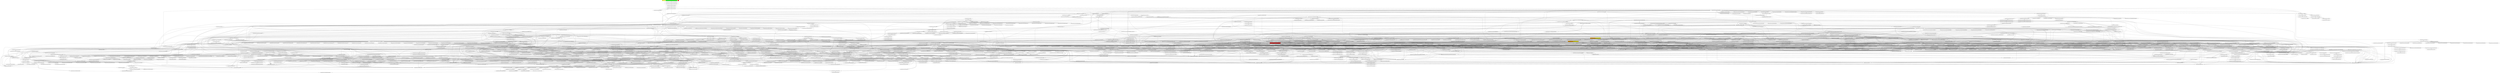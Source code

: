 digraph enhanced {
	"ochiai" [style=striped shape=box fillcolor="yellow"];
	"d4" [style=striped shape=box fillcolor="yellow"];
	"com.google.javascript.jscomp.CheckPathsBetweenNodes#201" [style=striped shape=box fillcolor="orange:yellow"];
	"com.google.javascript.jscomp.FlowSensitiveInlineVariablesTest#513" [style=striped shape=box fillcolor="green"];
	"com.google.javascript.jscomp.CheckPathsBetweenNodes#122" [style=striped shape=box fillcolor="orange:yellow"];
	"real" [style=striped shape=box fillcolor="red"];
	"com.google.javascript.jscomp.MaybeReachingVariableUse#160" [style=striped shape=box fillcolor="red"];
	"com.google.javascript.jscomp.MustBeReachingVariableDef#45" -> "com.google.javascript.jscomp.MustBeReachingVariableDef#212" [style=bold];
	"com.google.common.collect.RegularImmutableMap$NonTerminalEntry#116" -> "com.google.common.collect.ImmutableEntry#34";
	"com.google.common.collect.RegularImmutableMap$TerminalEntry#134" -> "com.google.common.collect.ImmutableEntry#34";
	"com.google.common.collect.Maps#612" -> "com.google.common.collect.ImmutableEntry#34";
	"com.google.common.collect.RegularImmutableMap#98" -> "com.google.common.collect.RegularImmutableMap$NonTerminalEntry#116";
	"com.google.javascript.rhino.Node#1033" -> "com.google.javascript.rhino.Node#1033";
	"com.google.javascript.rhino.Node#1028" -> "com.google.javascript.rhino.Node#1033";
	"com.google.javascript.rhino.head.ast.AstNode#240" -> "com.google.javascript.rhino.head.ast.AstNode#203";
	"com.google.javascript.jscomp.AstValidator#155" -> "com.google.javascript.jscomp.AstValidator#373";
	"com.google.javascript.rhino.head.ast.InfixExpression#85" -> "com.google.javascript.rhino.head.ast.InfixExpression#92";
	"com.google.javascript.jscomp.Compiler#275" -> "com.google.javascript.jscomp.Compiler#2064";
	"com.google.javascript.jscomp.Normalize$VerifyConstants#285" -> "com.google.javascript.jscomp.NodeTraversal#464";
	"com.google.javascript.jscomp.DataFlowAnalysis#551" -> "com.google.javascript.jscomp.NodeTraversal#222";
	"com.google.javascript.jscomp.Normalize$PropagateConstantAnnotationsOverVars#232" -> "com.google.javascript.jscomp.NodeTraversal#222";
	"com.google.javascript.jscomp.Normalize#122" -> "com.google.javascript.jscomp.NodeTraversal#222";
	"com.google.javascript.jscomp.NodeTraversal#455" -> "com.google.javascript.jscomp.NodeTraversal#222";
	"com.google.javascript.jscomp.FlowSensitiveInlineVariables#127" -> "com.google.javascript.jscomp.NodeTraversal#222";
	"com.google.javascript.jscomp.NodeTraversal#464" -> "com.google.javascript.jscomp.NodeTraversal#222";
	"com.google.javascript.jscomp.FlowSensitiveInlineVariables#177" -> "com.google.javascript.jscomp.NodeTraversal#222";
	"com.google.javascript.rhino.Node#1033" -> "com.google.javascript.rhino.Node#939";
	"com.google.javascript.jscomp.FlowSensitiveInlineVariables#127" -> "com.google.javascript.jscomp.Scope#607";
	"com.google.javascript.jscomp.ControlFlowAnalysis#296" -> "com.google.javascript.jscomp.ControlFlowAnalysis#544";
	"com.google.javascript.rhino.jstype.JSTypeRegistry#245" -> "com.google.javascript.rhino.jstype.BooleanType#53" [style=bold];
	"com.google.javascript.rhino.jstype.FunctionType#363" -> "com.google.javascript.rhino.jstype.PrototypeObjectType#106";
	"com.google.javascript.rhino.head.Parser#332" -> "com.google.javascript.rhino.head.TokenStream#318" [style=bold];
	"com.google.javascript.rhino.head.Context#415" -> "com.google.javascript.rhino.head.ContextFactory#502" [style=bold];
	"com.google.javascript.rhino.head.Parser#551" -> "com.google.javascript.rhino.head.ast.AstRoot#70" [style=bold];
	"com.google.javascript.rhino.head.Parser#279" -> "com.google.javascript.rhino.head.TokenStream#1533" [style=bold];
	"com.google.javascript.rhino.JSDocInfoBuilder#102" -> "com.google.javascript.rhino.JSDocInfoBuilder#93" [style=bold];
	"com.google.javascript.rhino.jstype.JSTypeRegistry#245" -> "com.google.javascript.rhino.jstype.AllType#53" [style=bold];
	"com.google.javascript.rhino.Node#2113" -> "com.google.javascript.rhino.Node#2129";
	"com.google.javascript.rhino.jstype.PrototypeObjectType#445" -> "com.google.javascript.rhino.jstype.JSType#1082";
	"com.google.javascript.rhino.jstype.JSType#1056" -> "com.google.javascript.rhino.jstype.JSType#1082";
	"com.google.javascript.rhino.head.ast.Scope#222" -> "com.google.javascript.rhino.head.ast.Symbol#97" [style=bold];
	"com.google.javascript.jscomp.CodePrinter$CompactCodePrinter#402" -> "com.google.javascript.jscomp.CodePrinter$CompactCodePrinter#434" [style=bold];
	"com.google.javascript.jscomp.NodeUtil#996" -> "com.google.javascript.rhino.Node#2113";
	"com.google.javascript.jscomp.parsing.IRFactory$TransformDispatcher#390" -> "com.google.javascript.jscomp.parsing.IRFactory$TransformDispatcher#390";
	"com.google.javascript.jscomp.parsing.TypeSafeDispatcher#121" -> "com.google.javascript.jscomp.parsing.IRFactory$TransformDispatcher#390";
	"com.google.javascript.jscomp.parsing.IRFactory#137" -> "com.google.javascript.jscomp.parsing.IRFactory$TransformDispatcher#390";
	"com.google.javascript.rhino.head.CompilerEnvirons#67" -> "com.google.javascript.rhino.head.Context#1847" [style=bold];
	"com.google.javascript.rhino.head.ast.Assignment#68" -> "com.google.javascript.rhino.head.ast.InfixExpression#85";
	"com.google.javascript.rhino.head.Parser#2264" -> "com.google.javascript.rhino.head.ast.InfixExpression#85";
	"com.google.javascript.jscomp.SourceFile$Preloaded#422" -> "com.google.javascript.jscomp.SourceFile#81";
	"com.google.javascript.jscomp.AstValidator#93" -> "com.google.javascript.jscomp.AstValidator#389";
	"com.google.javascript.jscomp.parsing.IRFactory$TransformDispatcher#390" -> "com.google.javascript.jscomp.parsing.IRFactory$TransformDispatcher#393";
	"com.google.javascript.jscomp.FlowSensitiveInlineVariables$1#92" -> "com.google.javascript.jscomp.NodeUtil#984";
	"com.google.javascript.jscomp.Normalize$FindExposeAnnotations#164" -> "com.google.javascript.jscomp.Normalize$FindExposeAnnotations#164";
	"com.google.javascript.jscomp.Normalize#122" -> "com.google.javascript.jscomp.Normalize$FindExposeAnnotations#164";
	"com.google.javascript.jscomp.Compiler#1793" -> "com.google.javascript.jscomp.CodePrinter$Builder#564";
	"com.google.common.collect.RegularImmutableMap#48" -> "com.google.common.collect.RegularImmutableMap$NonTerminalEntry#121";
	"com.google.common.collect.RegularImmutableMap#143" -> "com.google.common.collect.RegularImmutableMap$NonTerminalEntry#121";
	"com.google.javascript.jscomp.ControlFlowAnalysis#150" -> "com.google.javascript.jscomp.ControlFlowAnalysis#797";
	"com.google.javascript.jscomp.ControlFlowAnalysis#485" -> "com.google.javascript.jscomp.ControlFlowAnalysis#797";
	"com.google.javascript.jscomp.ControlFlowAnalysis#712" -> "com.google.javascript.jscomp.ControlFlowAnalysis#797";
	"com.google.javascript.jscomp.Normalize#693" -> "com.google.javascript.jscomp.NodeTraversal#230";
	"com.google.javascript.jscomp.NodeTraversal#222" -> "com.google.javascript.jscomp.NodeTraversal#230";
	"com.google.javascript.jscomp.ClosureCodingConvention#54" -> "com.google.common.collect.ImmutableSet#337";
	"com.google.javascript.jscomp.ControlFlowAnalysis#296" -> "com.google.javascript.jscomp.ControlFlowAnalysis#548";
	"com.google.javascript.jscomp.parsing.IRFactory#387" -> "com.google.javascript.jscomp.parsing.TypeSafeDispatcher#121" [style=bold];
	"com.google.javascript.rhino.head.TokenStream#1545" -> "com.google.javascript.rhino.head.TokenStream#1549" [style=bold];
	"com.google.javascript.rhino.head.TokenStream#318" -> "com.google.javascript.rhino.head.TokenStream#1307" [style=bold];
	"com.google.javascript.jscomp.NodeTraversal#479" -> "com.google.javascript.jscomp.NodeTraversal#479";
	"com.google.javascript.jscomp.NodeTraversal#512" -> "com.google.javascript.jscomp.NodeTraversal#479";
	"com.google.javascript.jscomp.NodeTraversal#289" -> "com.google.javascript.jscomp.NodeTraversal#479";
	"com.google.javascript.jscomp.NodeTraversal#352" -> "com.google.javascript.jscomp.NodeTraversal#479";
	"com.google.javascript.jscomp.NodeTraversal#273" -> "com.google.javascript.jscomp.NodeTraversal#479";
	"com.google.javascript.rhino.head.TokenStream#318" -> "com.google.javascript.rhino.head.TokenStream#1545";
	"com.google.javascript.jscomp.Scope#621" -> "com.google.javascript.jscomp.Scope#614";
	"com.google.javascript.rhino.head.Parser#2808" -> "com.google.javascript.rhino.head.TokenStream#305";
	"com.google.common.collect.HashMultiset#34" -> "com.google.common.collect.AbstractMapBasedMultiset#228";
	"com.google.javascript.rhino.head.Parser#940" -> "com.google.javascript.rhino.head.Parser#980" [style=bold];
	"com.google.javascript.jscomp.parsing.IRFactory$TransformDispatcher#390" -> "com.google.javascript.rhino.head.ast.FunctionNode#221";
	"com.google.common.collect.HashMultiset#72" -> "com.google.common.collect.AbstractMapBasedMultiset#62";
	"com.google.javascript.jscomp.DefinitionsRemover#42" -> "com.google.javascript.jscomp.DefinitionsRemover$VarDefinition#373";
	"com.google.javascript.rhino.Node#1019" -> "com.google.javascript.rhino.Node#1028" [style=bold];
	"com.google.javascript.jscomp.Normalize$FindExposeAnnotations#168" -> "com.google.javascript.rhino.Node#2358";
	"com.google.javascript.jscomp.CodePrinter#691" -> "com.google.javascript.jscomp.CodePrinter$CompactCodePrinter#402";
	"com.google.javascript.jscomp.MakeDeclaredNamesUnique#160" -> "com.google.javascript.jscomp.MakeDeclaredNamesUnique$ContextualRenamer#502";
	"com.google.javascript.jscomp.NodeUtil#3012" -> "com.google.javascript.rhino.Node#2386";
	"com.google.javascript.jscomp.CodeGenerator#86" -> "com.google.javascript.rhino.Node#2386";
	"com.google.javascript.jscomp.NodeUtil#1523" -> "com.google.javascript.rhino.Node#2386";
	"com.google.javascript.jscomp.FlowSensitiveInlineVariables$Candidate#412" -> "com.google.javascript.rhino.Node#2386";
	"com.google.javascript.jscomp.Normalize$NormalizeStatements#618" -> "com.google.javascript.rhino.Node#2386";
	"com.google.javascript.jscomp.FlowSensitiveInlineVariables$GatherCandiates$1#212" -> "com.google.javascript.rhino.Node#2386";
	"com.google.javascript.jscomp.NodeUtil#984" -> "com.google.javascript.jscomp.NodeUtil#996";
	"com.google.javascript.jscomp.Compiler#1793" -> "com.google.javascript.jscomp.CodePrinter$Builder#573";
	"com.google.javascript.jscomp.AstValidator#93" -> "com.google.javascript.jscomp.AstValidator#350";
	"com.google.javascript.rhino.head.Parser#781" -> "com.google.javascript.rhino.head.Parser#717";
	"com.google.javascript.jscomp.NodeUtil#1610" -> "com.google.javascript.rhino.Node$AncestorIterable$1#1369";
	"com.google.javascript.rhino.Node$AncestorIterable$1#1366" -> "com.google.javascript.rhino.Node$AncestorIterable$1#1369";
	"com.google.javascript.jscomp.NodeUtil#1610" -> "com.google.javascript.rhino.Node$AncestorIterable$1#1366";
	"com.google.javascript.rhino.Node$AncestorIterable$1#1366" -> "com.google.javascript.rhino.Node$AncestorIterable$1#1366";
	"com.google.javascript.rhino.Node$AncestorIterable#1366" -> "com.google.javascript.rhino.Node$AncestorIterable$1#1366";
	"com.google.javascript.jscomp.parsing.ParserRunner#109" -> "com.google.javascript.rhino.head.CompilerEnvirons#129" [style=bold];
	"com.google.common.collect.AbstractMultimap$WrappedCollection$WrappedIterator#524" -> "com.google.common.collect.LinkedHashMultimap$SetDecorator$1#227";
	"com.google.javascript.jscomp.Normalize#122" -> "com.google.javascript.jscomp.AbstractCompiler#183";
	"com.google.javascript.jscomp.Normalize$NormalizeStatements#382" -> "com.google.javascript.jscomp.AbstractCompiler#183";
	"com.google.javascript.jscomp.SimpleDefinitionFinder$UseSiteGatheringCallback#275" -> "com.google.javascript.jscomp.NodeTraversal#441";
	"com.google.javascript.jscomp.SimpleDefinitionFinder$DefinitionGatheringCallback#161" -> "com.google.javascript.jscomp.NodeTraversal#441";
	"com.google.common.collect.LinkedHashMultimap$SetDecorator#221" -> "com.google.common.collect.LinkedHashMultimap$SetDecorator$1#222" [style=bold];
	"com.google.javascript.jscomp.parsing.JsDocInfoParser#130" -> "com.google.javascript.rhino.JSDocInfoBuilder#79";
	"com.google.javascript.jscomp.DefinitionsRemover#42" -> "com.google.javascript.jscomp.DefinitionsRemover$AssignmentDefinition#291";
	"com.google.javascript.jscomp.SyntacticScopeCreator#234" -> "com.google.javascript.jscomp.Scope#621";
	"com.google.javascript.rhino.head.Parser#1867" -> "com.google.javascript.rhino.head.ast.VariableDeclaration#115" [style=bold];
	"com.google.javascript.jscomp.FlowSensitiveInlineVariables$Candidate#412" -> "com.google.javascript.rhino.Node#717";
	"com.google.javascript.rhino.head.TokenStream#1307" -> "com.google.javascript.rhino.head.TokenStream#1312" [style=bold];
	"com.google.javascript.jscomp.ControlFlowAnalysis$1#71" -> "com.google.javascript.jscomp.ControlFlowAnalysis$1#75";
	"com.google.javascript.rhino.head.Parser#2509" -> "com.google.javascript.rhino.head.ast.FunctionCall#146";
	"com.google.javascript.rhino.head.TokenStream#1560" -> "com.google.javascript.rhino.head.TokenStream#1556" [style=bold];
	"com.google.javascript.rhino.Node#946" -> "com.google.javascript.rhino.Node#956" [style=bold];
	"com.google.javascript.rhino.jstype.JSTypeRegistry#245" -> "com.google.javascript.rhino.jstype.StringType#53" [style=bold];
	"com.google.javascript.jscomp.ControlFlowAnalysis#197" -> "com.google.javascript.jscomp.ControlFlowAnalysis$1#71";
	"com.google.javascript.jscomp.ControlFlowAnalysis#138" -> "com.google.javascript.jscomp.ControlFlowAnalysis$1#71";
	"com.google.javascript.rhino.head.ast.ScriptNode#278" -> "com.google.javascript.rhino.head.ast.Symbol#77" [style=bold];
	"com.google.javascript.jscomp.parsing.Config#90" -> "com.google.common.collect.ImmutableMap#318" [style=bold];
	"com.google.javascript.rhino.head.ast.Scope#116" -> "com.google.javascript.rhino.head.ast.Scope#90";
	"com.google.javascript.jscomp.AstValidator#350" -> "com.google.javascript.jscomp.AstValidator#366";
	"com.google.common.collect.AbstractMapEntry#56" -> "com.google.common.collect.ImmutableEntry#44";
	"com.google.common.collect.RegularImmutableMap#48" -> "com.google.common.collect.ImmutableEntry#44";
	"com.google.common.collect.RegularImmutableMap#143" -> "com.google.common.collect.ImmutableEntry#44";
	"com.google.javascript.jscomp.SuppressDocWarningsGuard#40" -> "com.google.common.collect.ImmutableEntry#44";
	"com.google.common.collect.ImmutableMap$Builder#189" -> "com.google.common.collect.ImmutableEntry#44";
	"com.google.common.collect.AbstractMultimap#263" -> "com.google.common.collect.ImmutableEntry#44";
	"com.google.javascript.jscomp.Compiler#1793" -> "com.google.javascript.jscomp.CodePrinter$Builder#582";
	"com.google.javascript.rhino.head.Parser#461" -> "com.google.javascript.rhino.head.ast.Scope#83";
	"com.google.javascript.rhino.head.Parser#448" -> "com.google.javascript.rhino.head.ast.Scope#83";
	"com.google.javascript.rhino.jstype.JSTypeRegistry#967" -> "com.google.javascript.rhino.jstype.AllType#58";
	"com.google.common.collect.AbstractMapEntry#56" -> "com.google.common.collect.ImmutableEntry#40";
	"com.google.common.collect.RegularImmutableMap#48" -> "com.google.common.collect.ImmutableEntry#40";
	"com.google.common.collect.RegularImmutableMap#143" -> "com.google.common.collect.ImmutableEntry#40";
	"com.google.javascript.jscomp.SuppressDocWarningsGuard#40" -> "com.google.common.collect.ImmutableEntry#40";
	"com.google.common.collect.ImmutableMap$Builder#189" -> "com.google.common.collect.ImmutableEntry#40";
	"com.google.common.collect.AbstractMultimap#263" -> "com.google.common.collect.ImmutableEntry#40";
	"com.google.javascript.jscomp.Scope#411" -> "com.google.javascript.jscomp.Compiler#1184";
	"com.google.javascript.jscomp.CompilerTestCase#429" -> "com.google.javascript.jscomp.Compiler#1184";
	"com.google.javascript.rhino.JSDocInfoBuilder#102" -> "com.google.javascript.rhino.JSDocInfo#1390";
	"com.google.javascript.rhino.head.TokenStream#318" -> "com.google.javascript.rhino.head.ScriptRuntime#441";
	"com.google.javascript.jscomp.ControlFlowAnalysis#296" -> "com.google.javascript.jscomp.ControlFlowAnalysis#535";
	"com.google.javascript.rhino.head.Parser#980" -> "com.google.javascript.rhino.head.Parser#1801";
	"com.google.common.collect.AbstractMultimap$WrappedCollection$WrappedIterator#530" -> "com.google.common.collect.LinkedHashMultimap$SetDecorator$1#231";
	"com.google.javascript.rhino.jstype.PrototypeObjectType#106" -> "com.google.javascript.rhino.jstype.PrototypeObjectType#115";
	"com.google.javascript.rhino.jstype.JSTypeRegistry#245" -> "com.google.javascript.rhino.jstype.PrototypeObjectType#115";
	"com.google.javascript.rhino.jstype.InstanceObjectType#60" -> "com.google.javascript.rhino.jstype.PrototypeObjectType#115";
	"com.google.javascript.rhino.jstype.FunctionType#314" -> "com.google.javascript.rhino.jstype.PrototypeObjectType#115";
	"com.google.javascript.rhino.jstype.FunctionType#135" -> "com.google.javascript.rhino.jstype.PrototypeObjectType#115";
	"com.google.javascript.jscomp.Compiler#492" -> "com.google.javascript.jscomp.JSModule#205";
	"com.google.javascript.jscomp.Compiler#446" -> "com.google.javascript.jscomp.JSModule#205";
	"com.google.javascript.jscomp.Compiler#468" -> "com.google.javascript.jscomp.JSModule#205";
	"com.google.javascript.jscomp.CodeGenerator#86" -> "com.google.javascript.jscomp.CodePrinter$MappedCodePrinter#91" [style=bold];
	"com.google.javascript.jscomp.parsing.JsDocInfoParser#189" -> "com.google.javascript.rhino.JSDocInfoBuilder#85" [style=bold];
	"com.google.javascript.rhino.Node#939" -> "com.google.javascript.rhino.Node#946";
	"com.google.common.collect.ImmutableSet#337" -> "com.google.common.collect.ImmutableSet#350" [style=bold];
	"com.google.javascript.jscomp.FlowSensitiveInlineVariables$Candidate#412" -> "com.google.javascript.rhino.Node#703";
	"com.google.javascript.rhino.Node#1628" -> "com.google.javascript.rhino.Node#703";
	"com.google.common.collect.HashMultiset#34" -> "com.google.common.collect.AbstractMapBasedMultiset#209";
	"com.google.javascript.jscomp.MarkNoSideEffectCalls#59" -> "com.google.javascript.jscomp.NodeTraversal#455";
	"com.google.javascript.jscomp.ControlFlowAnalysis#150" -> "com.google.javascript.jscomp.NodeTraversal#455";
	"com.google.javascript.jscomp.SimpleDefinitionFinder#104" -> "com.google.javascript.jscomp.NodeTraversal#455";
	"com.google.javascript.jscomp.FlowSensitiveInlineVariables$GatherCandiates#199" -> "com.google.javascript.jscomp.NodeTraversal#455";
	"com.google.javascript.jscomp.Normalize#122" -> "com.google.javascript.jscomp.NodeTraversal#455";
	"com.google.javascript.jscomp.LineNumberCheck#52" -> "com.google.javascript.jscomp.NodeTraversal#455";
	"com.google.javascript.jscomp.PrepareAst#58" -> "com.google.javascript.jscomp.NodeTraversal#455";
	"com.google.javascript.jscomp.MustBeReachingVariableDef#393" -> "com.google.javascript.jscomp.NodeTraversal#455";
	"com.google.javascript.jscomp.FlowSensitiveInlineVariables$Candidate#440" -> "com.google.javascript.jscomp.NodeTraversal#455";
	"com.google.javascript.jscomp.FlowSensitiveInlineVariables$Candidate#470" -> "com.google.javascript.jscomp.NodeTraversal#455";
	"com.google.javascript.jscomp.FlowSensitiveInlineVariables$GatherCandiates$1#212" -> "com.google.javascript.jscomp.MustBeReachingVariableDef#430";
	"com.google.javascript.jscomp.NodeUtil#2750" -> "com.google.javascript.rhino.Node#2378";
	"com.google.javascript.jscomp.ControlFlowAnalysis#485" -> "com.google.javascript.rhino.Node#2378";
	"com.google.javascript.jscomp.NodeUtil#2759" -> "com.google.javascript.rhino.Node#2378";
	"com.google.javascript.jscomp.ControlFlowAnalysis#831" -> "com.google.javascript.rhino.Node#2378";
	"com.google.javascript.rhino.head.Parser#332" -> "com.google.javascript.rhino.head.TokenStream#1560";
	"com.google.javascript.rhino.head.ast.Symbol#68" -> "com.google.javascript.rhino.head.ast.Symbol#84" [style=bold];
	"com.google.javascript.jscomp.AstValidator#325" -> "com.google.javascript.jscomp.AstValidator#332";
	"com.google.javascript.jscomp.parsing.ParserRunner#109" -> "com.google.javascript.rhino.head.CompilerEnvirons#143" [style=bold];
	"com.google.javascript.rhino.head.Parser#1722" -> "com.google.javascript.rhino.head.ast.Scope#73";
	"com.google.javascript.rhino.head.ast.ScriptNode#85" -> "com.google.javascript.rhino.head.ast.Scope#73";
	"com.google.common.collect.RegularImmutableMap#48" -> "com.google.common.collect.RegularImmutableMap$TerminalEntry#138";
	"com.google.common.collect.RegularImmutableMap#143" -> "com.google.common.collect.RegularImmutableMap$TerminalEntry#138";
	"com.google.javascript.jscomp.FlowSensitiveInlineVariables$Candidate#282" -> "com.google.javascript.jscomp.NodeUtil#777";
	"com.google.javascript.jscomp.parsing.Config#90" -> "com.google.common.collect.ImmutableMap$Builder#207" [style=bold];
	"com.google.javascript.jscomp.parsing.IRFactory#81" -> "com.google.javascript.jscomp.parsing.IRFactory#1156";
	"com.google.javascript.jscomp.CheckPathsBetweenNodes#135" -> "com.google.javascript.jscomp.graph.Graph#278";
	"com.google.common.collect.HashMultiset#34" -> "com.google.common.collect.AbstractMapBasedMultiset#87";
	"com.google.common.collect.RegularImmutableMap#98" -> "com.google.common.collect.RegularImmutableMap$TerminalEntry#134" [style=bold];
	"com.google.common.collect.AbstractMultimap$EntryIterator#1114" -> "com.google.common.collect.Iterators#107";
	"com.google.javascript.rhino.JSDocInfoBuilder#125" -> "com.google.javascript.rhino.JSDocInfoBuilder#139";
	"com.google.common.collect.Lists#117" -> "com.google.common.collect.Collections2#341";
	"com.google.javascript.rhino.head.Parser#2912" -> "com.google.javascript.rhino.head.CompilerEnvirons#148";
	"com.google.javascript.jscomp.MarkNoSideEffectCalls#59" -> "com.google.javascript.jscomp.MarkNoSideEffectCalls$SetNoSideEffectCallProperty#171" [style=bold];
	"com.google.common.collect.ForwardingCollection#54" -> "com.google.common.collect.ForwardingObject#56";
	"com.google.javascript.jscomp.Normalize$NormalizeStatements#382" -> "com.google.javascript.jscomp.Normalize$NormalizeStatements#455";
	"com.google.javascript.jscomp.MaybeReachingVariableUse#53" -> "com.google.javascript.jscomp.MaybeReachingVariableUse$ReachingUsesJoinOp#120";
	"com.google.javascript.jscomp.DataFlowAnalysis#287" -> "com.google.javascript.jscomp.MaybeReachingVariableUse$ReachingUsesJoinOp#120";
	"com.google.javascript.jscomp.MaybeReachingVariableUse$ReachingUsesJoinOp#120" -> "com.google.javascript.jscomp.MaybeReachingVariableUse$ReachingUsesJoinOp#120";
	"com.google.javascript.jscomp.Tracer#235" -> "com.google.javascript.jscomp.Tracer#959";
	"com.google.javascript.jscomp.Tracer#408" -> "com.google.javascript.jscomp.Tracer#959";
	"com.google.javascript.rhino.jstype.JSType#1215" -> "com.google.javascript.rhino.jstype.BooleanType#103";
	"com.google.javascript.jscomp.ClosureCodingConvention#54" -> "com.google.common.collect.Iterators$1#63";
	"com.google.javascript.rhino.jstype.ObjectType#508" -> "com.google.common.collect.Iterators$1#63";
	"com.google.javascript.jscomp.MaybeReachingVariableUse$ReachingUsesJoinOp#120" -> "com.google.javascript.jscomp.MaybeReachingVariableUse$ReachingUsesJoinOp#123";
	"com.google.javascript.jscomp.parsing.ParserRunner#109" -> "com.google.javascript.rhino.head.Context#390" [style=bold];
	"com.google.javascript.jscomp.NodeTraversal#479" -> "com.google.javascript.jscomp.MarkNoSideEffectCalls$SetNoSideEffectCallProperty#177";
	"com.google.javascript.jscomp.AstValidator#389" -> "com.google.javascript.jscomp.AstValidator#325";
	"com.google.javascript.jscomp.AstValidator#338" -> "com.google.javascript.jscomp.AstValidator#325";
	"com.google.javascript.jscomp.CodeConsumer#154" -> "com.google.javascript.jscomp.CodePrinter$CompactCodePrinter#465";
	"com.google.javascript.jscomp.CodeGenerator#86" -> "com.google.javascript.jscomp.CodePrinter$CompactCodePrinter#465";
	"com.google.javascript.rhino.head.CompilerEnvirons#67" -> "com.google.javascript.rhino.head.CompilerEnvirons#97";
	"com.google.common.collect.AbstractMultiset$EntrySet#177" -> "com.google.common.collect.AbstractMapBasedMultiset#92" [style=bold];
	"com.google.javascript.rhino.jstype.BooleanType#103" -> "com.google.javascript.rhino.jstype.BooleanType#108" [style=bold];
	"com.google.javascript.rhino.head.ScriptRuntime$DefaultMessageProvider#3675" -> "com.google.javascript.rhino.head.Context#376" [style=bold];
	"com.google.common.collect.RegularImmutableMap$EntrySet#202" -> "com.google.common.collect.RegularImmutableMap#36";
	"com.google.javascript.jscomp.SuppressDocWarningsGuard#40" -> "com.google.common.collect.RegularImmutableMap#35";
	"com.google.common.collect.RegularImmutableMap#35" -> "com.google.common.collect.RegularImmutableMap#35";
	"com.google.common.collect.ImmutableMap$Builder#189" -> "com.google.common.collect.RegularImmutableMap#35";
	"com.google.javascript.jscomp.parsing.JsDocInfoParser#2329" -> "com.google.javascript.rhino.JSDocInfoBuilder#125";
	"com.google.javascript.jscomp.parsing.JsDocInfoParser#130" -> "com.google.javascript.rhino.JSDocInfoBuilder#69";
	"com.google.javascript.rhino.jstype.FunctionParamBuilder#95" -> "com.google.javascript.rhino.jstype.JSTypeRegistry#967";
	"com.google.javascript.rhino.jstype.FunctionParamBuilder#80" -> "com.google.javascript.rhino.jstype.JSTypeRegistry#967";
	"com.google.javascript.rhino.jstype.ObjectType#508" -> "com.google.javascript.rhino.jstype.PrototypeObjectType#535";
	"com.google.javascript.jscomp.SyntacticScopeCreator#69" -> "com.google.javascript.jscomp.Scope#411";
	"com.google.javascript.rhino.head.Parser#1867" -> "com.google.javascript.rhino.head.ast.VariableDeclaration#104";
	"com.google.javascript.jscomp.ComposeWarningsGuard$GuardComparator#52" -> "com.google.javascript.jscomp.ComposeWarningsGuard$GuardComparator#63";
	"com.google.javascript.jscomp.NodeTraversal#441" -> "com.google.javascript.jscomp.NodeTraversal#434";
	"com.google.javascript.rhino.head.Parser#551" -> "com.google.javascript.rhino.head.Parser#781";
	"com.google.javascript.rhino.jstype.UnionType#82" -> "com.google.common.collect.RegularImmutableList#170" [style=bold];
	"com.google.javascript.jscomp.NodeUtil#777" -> "com.google.javascript.jscomp.NodeUtil#781";
	"com.google.javascript.rhino.head.Parser#1987" -> "com.google.javascript.rhino.head.ast.Symbol#68" [style=bold];
	"com.google.javascript.rhino.head.Parser#332" -> "com.google.javascript.rhino.head.Parser#302";
	"com.google.javascript.jscomp.AstValidator#350" -> "com.google.javascript.jscomp.AstValidator#338";
	"com.google.javascript.jscomp.AstValidator#155" -> "com.google.javascript.jscomp.AstValidator#338";
	"com.google.javascript.jscomp.AstValidator#537" -> "com.google.javascript.jscomp.AstValidator#338";
	"com.google.javascript.rhino.head.Parser#2053" -> "com.google.javascript.rhino.head.Parser#2071";
	"com.google.javascript.rhino.head.Parser#1867" -> "com.google.javascript.rhino.head.Parser#2071";
	"com.google.javascript.rhino.head.Parser#2071" -> "com.google.javascript.rhino.head.Parser#2071";
	"com.google.javascript.jscomp.parsing.IRFactory#171" -> "com.google.javascript.rhino.Node#1098";
	"com.google.javascript.jscomp.parsing.JsDocInfoParser#2209" -> "com.google.javascript.rhino.Node#1098";
	"com.google.javascript.jscomp.JsAst#85" -> "com.google.javascript.rhino.Node#1098";
	"com.google.javascript.jscomp.NodeUtil#3012" -> "com.google.javascript.rhino.Node#2186";
	"com.google.javascript.jscomp.NodeUtil#1550" -> "com.google.javascript.rhino.Node#2186";
	"com.google.javascript.jscomp.DefinitionsRemover$AssignmentDefinition#291" -> "com.google.javascript.rhino.Node#2186";
	"com.google.javascript.jscomp.FlowSensitiveInlineVariables$Candidate$4#475" -> "com.google.javascript.rhino.Node#2186";
	"com.google.javascript.jscomp.FlowSensitiveInlineVariables$Candidate#412" -> "com.google.javascript.rhino.Node#2186";
	"com.google.javascript.jscomp.FlowSensitiveInlineVariables$Candidate#282" -> "com.google.javascript.rhino.Node#2186";
	"com.google.javascript.jscomp.MaybeReachingVariableUse#165" -> "com.google.javascript.rhino.Node#2186";
	"com.google.javascript.jscomp.DefinitionsRemover#42" -> "com.google.javascript.rhino.Node#2186";
	"com.google.javascript.jscomp.MarkNoSideEffectCalls$GatherNoSideEffectFunctions#121" -> "com.google.javascript.rhino.Node#2186";
	"com.google.javascript.jscomp.AstValidator#389" -> "com.google.javascript.jscomp.AstValidator#790";
	"com.google.javascript.jscomp.AstValidator#509" -> "com.google.javascript.jscomp.AstValidator#790";
	"com.google.javascript.jscomp.AstValidator#373" -> "com.google.javascript.jscomp.AstValidator#790";
	"com.google.javascript.rhino.JSDocInfoBuilder#102" -> "com.google.javascript.rhino.JSDocInfo#571";
	"com.google.javascript.jscomp.NodeUtil#794" -> "com.google.javascript.jscomp.NodeUtil#794";
	"com.google.javascript.jscomp.NodeUtil#781" -> "com.google.javascript.jscomp.NodeUtil#794";
	"com.google.javascript.rhino.JSDocInfoBuilder#125" -> "com.google.javascript.rhino.JSDocInfo#333";
	"com.google.javascript.rhino.JSDocInfoBuilder#69" -> "com.google.javascript.rhino.JSDocInfo#333";
	"com.google.javascript.jscomp.NodeTraversal#636" -> "com.google.javascript.jscomp.NodeTraversal#640";
	"com.google.javascript.rhino.head.Parser#2509" -> "com.google.javascript.rhino.head.ast.FunctionCall#109";
	"com.google.javascript.jscomp.parsing.IRFactory$TransformDispatcher#390" -> "com.google.javascript.rhino.head.ast.FunctionCall#100";
	"com.google.javascript.jscomp.ComposeWarningsGuard$GuardComparator#52" -> "com.google.javascript.jscomp.ComposeWarningsGuard$GuardComparator#57" [style=bold];
	"com.google.javascript.jscomp.ComposeWarningsGuard#79" -> "com.google.javascript.jscomp.ComposeWarningsGuard$GuardComparator#52";
	"com.google.javascript.jscomp.ComposeWarningsGuard#88" -> "com.google.javascript.jscomp.ComposeWarningsGuard$GuardComparator#52";
	"com.google.javascript.jscomp.MakeDeclaredNamesUnique#160" -> "com.google.javascript.jscomp.NodeTraversal#402";
	"com.google.javascript.jscomp.CodePrinter$CompactCodePrinter#434" -> "com.google.javascript.jscomp.CodePrinter$MappedCodePrinter#60";
	"com.google.javascript.jscomp.NodeTraversal#479" -> "com.google.javascript.jscomp.Normalize$FindExposeAnnotations#168";
	"com.google.javascript.jscomp.DataFlowAnalysis#180" -> "com.google.javascript.jscomp.DataFlowAnalysis#202";
	"com.google.javascript.jscomp.parsing.ParserRunner#109" -> "com.google.javascript.rhino.head.Parser#512";
	"com.google.javascript.jscomp.AstValidator#84" -> "com.google.javascript.jscomp.AstValidator#305" [style=bold];
	"com.google.javascript.jscomp.CodeConsumer#154" -> "com.google.javascript.jscomp.CodePrinter$CompactCodePrinter#444";
	"com.google.javascript.jscomp.CodeConsumer#182" -> "com.google.javascript.jscomp.CodePrinter$CompactCodePrinter#444";
	"com.google.javascript.jscomp.CodeConsumer#77" -> "com.google.javascript.jscomp.CodePrinter$CompactCodePrinter#444";
	"com.google.javascript.jscomp.CodeConsumer#81" -> "com.google.javascript.jscomp.CodePrinter$CompactCodePrinter#444";
	"com.google.javascript.jscomp.CodeConsumer#207" -> "com.google.javascript.jscomp.CodePrinter$CompactCodePrinter#444";
	"com.google.javascript.jscomp.NodeUtil#3012" -> "com.google.javascript.rhino.Node#2178";
	"com.google.common.collect.Multisets#829" -> "com.google.common.collect.AbstractMapBasedMultiset$1#99" [style=bold];
	"com.google.javascript.jscomp.FlowSensitiveInlineVariables#60" -> "com.google.javascript.jscomp.FlowSensitiveInlineVariables#518";
	"com.google.javascript.jscomp.MustBeReachingVariableDef#212" -> "com.google.javascript.jscomp.MustBeReachingVariableDef#227";
	"com.google.javascript.jscomp.MustBeReachingVariableDef#227" -> "com.google.javascript.jscomp.MustBeReachingVariableDef#227";
	"com.google.javascript.jscomp.RhinoErrorReporter#70" -> "com.google.common.collect.ImmutableMap#106" [style=bold];
	"com.google.common.collect.AbstractMapBasedMultiset#92" -> "com.google.common.collect.AbstractMapBasedMultiset$1#94" [style=bold];
	"com.google.javascript.jscomp.FlowSensitiveInlineVariables$Candidate#470" -> "com.google.javascript.jscomp.FlowSensitiveInlineVariables$Candidate$4#471" [style=bold];
	"com.google.javascript.rhino.jstype.JSTypeRegistry#245" -> "com.google.javascript.rhino.jstype.ErrorFunctionType#51" [style=bold];
	"com.google.javascript.jscomp.ControlFlowAnalysis$1#75" -> "com.google.javascript.jscomp.ControlFlowAnalysis#41" [style=bold];
	"com.google.javascript.rhino.JSDocInfoBuilder#991" -> "com.google.javascript.rhino.JSDocInfo#563";
	"com.google.javascript.jscomp.MarkNoSideEffectCalls#105" -> "com.google.javascript.rhino.JSDocInfo#563";
	"com.google.javascript.rhino.JSDocInfoBuilder#882" -> "com.google.javascript.rhino.JSDocInfo#563";
	"com.google.javascript.jscomp.parsing.IRFactory#181" -> "com.google.javascript.rhino.head.ast.AstRoot#78";
	"com.google.javascript.jscomp.parsing.JsDocInfoParser#2321" -> "com.google.javascript.rhino.JSDocInfoBuilder#102" [style=bold];
	"com.google.javascript.rhino.jstype.PrototypeObjectType#445" -> "com.google.javascript.rhino.jstype.JSType#607";
	"com.google.javascript.rhino.jstype.ObjectType#557" -> "com.google.javascript.rhino.jstype.JSType#607";
	"com.google.javascript.rhino.IR#451" -> "com.google.javascript.rhino.Node#508";
	"com.google.javascript.jscomp.NodeTraversal#479" -> "com.google.javascript.jscomp.NodeTraversal#656";
	"com.google.javascript.jscomp.NodeTraversal#352" -> "com.google.javascript.jscomp.NodeTraversal#656";
	"com.google.javascript.jscomp.NodeTraversal#479" -> "com.google.javascript.jscomp.FlowSensitiveInlineVariables$Candidate$4#475";
	"com.google.javascript.jscomp.parsing.IRFactory$TransformDispatcher#390" -> "com.google.javascript.rhino.head.ast.AstNode#616";
	"com.google.javascript.rhino.head.ast.ExpressionStatement#122" -> "com.google.javascript.rhino.head.ast.AstNode#616";
	"com.google.javascript.jscomp.parsing.IRFactory#324" -> "com.google.javascript.rhino.head.ast.AstNode#616";
	"com.google.javascript.rhino.head.ast.InfixExpression#92" -> "com.google.javascript.rhino.head.ast.AstNode#616";
	"com.google.javascript.jscomp.parsing.IRFactory$TransformDispatcher#723" -> "com.google.javascript.rhino.head.ast.AstNode#616";
	"com.google.javascript.jscomp.parsing.IRFactory#348" -> "com.google.javascript.rhino.head.ast.AstNode#616";
	"com.google.javascript.jscomp.CodeGenerator#86" -> "com.google.javascript.jscomp.CodeConsumer#211";
	"com.google.javascript.jscomp.CodeGenerator#744" -> "com.google.javascript.jscomp.CodeConsumer#211";
	"com.google.javascript.jscomp.CodePrinter#35" -> "com.google.javascript.jscomp.CodePrinter#691" [style=bold];
	"com.google.javascript.jscomp.AstValidator#68" -> "com.google.javascript.jscomp.AstValidator#774";
	"com.google.javascript.jscomp.AstValidator#350" -> "com.google.javascript.jscomp.AstValidator#774";
	"com.google.javascript.jscomp.AstValidator#473" -> "com.google.javascript.jscomp.AstValidator#774";
	"com.google.javascript.jscomp.AstValidator#648" -> "com.google.javascript.jscomp.AstValidator#774";
	"com.google.javascript.jscomp.AstValidator#748" -> "com.google.javascript.jscomp.AstValidator#774";
	"com.google.javascript.jscomp.AstValidator#600" -> "com.google.javascript.jscomp.AstValidator#774";
	"com.google.javascript.jscomp.AstValidator#338" -> "com.google.javascript.jscomp.AstValidator#774";
	"com.google.javascript.jscomp.AstValidator#537" -> "com.google.javascript.jscomp.AstValidator#774";
	"com.google.javascript.jscomp.Compiler#1044" -> "com.google.javascript.rhino.InputId#61";
	"com.google.javascript.jscomp.Compiler#1079" -> "com.google.javascript.rhino.InputId#61";
	"com.google.common.collect.ImmutableMap#106" -> "com.google.common.collect.ImmutableMap#139";
	"com.google.common.collect.ImmutableMap$Builder#178" -> "com.google.common.collect.ImmutableMap#139";
	"com.google.common.collect.ImmutableMap#240" -> "com.google.common.collect.ImmutableMap#139";
	"com.google.javascript.jscomp.FlowSensitiveInlineVariables#127" -> "com.google.javascript.jscomp.ControlFlowAnalysis#145";
	"com.google.javascript.jscomp.Normalize$NormalizeStatements#382" -> "com.google.javascript.jscomp.Normalize$NormalizeStatements#415";
	"com.google.javascript.rhino.testing.BaseJSTypeTestCase#232" -> "com.google.javascript.rhino.jstype.JSTypeRegistry#995";
	"com.google.javascript.jscomp.CompilerOptions#1065" -> "com.google.javascript.jscomp.DiagnosticGroupWarningsGuard#33";
	"com.google.javascript.jscomp.SuppressDocWarningsGuard#40" -> "com.google.javascript.jscomp.DiagnosticGroupWarningsGuard#33";
	"com.google.javascript.jscomp.parsing.ParserRunner#109" -> "com.google.javascript.rhino.head.CompilerEnvirons#50";
	"com.google.javascript.jscomp.FlowSensitiveInlineVariables#127" -> "com.google.javascript.jscomp.NodeTraversal#625";
	"com.google.javascript.jscomp.MakeDeclaredNamesUnique#77" -> "com.google.javascript.jscomp.NodeTraversal#625";
	"com.google.common.collect.AbstractMultimap$EntryIterator#1114" -> "com.google.common.collect.AbstractMultimap#88";
	"com.google.common.collect.AbstractMultimap$WrappedCollection#422" -> "com.google.common.collect.AbstractMultimap#88";
	"com.google.common.collect.AbstractMultimap$WrappedCollection$WrappedIterator#503" -> "com.google.common.collect.AbstractMultimap#88";
	"com.google.common.collect.ImmutableSet#145" -> "com.google.common.collect.ImmutableSet#161";
	"com.google.common.collect.ImmutableSet#350" -> "com.google.common.collect.ImmutableSet#161";
	"com.google.javascript.jscomp.FlowSensitiveInlineVariables$Candidate#282" -> "com.google.javascript.jscomp.CheckPathsBetweenNodes#122";
	"com.google.javascript.rhino.jstype.UnionTypeBuilder#250" -> "com.google.javascript.rhino.jstype.UnionType#82" [style=bold];
	"com.google.javascript.jscomp.AstValidator#76" -> "com.google.javascript.jscomp.AstValidator#84";
	"com.google.javascript.jscomp.AstValidator#277" -> "com.google.javascript.jscomp.AstValidator#766";
	"com.google.javascript.jscomp.AstValidator#366" -> "com.google.javascript.jscomp.AstValidator#766";
	"com.google.javascript.jscomp.AstValidator#389" -> "com.google.javascript.jscomp.AstValidator#766";
	"com.google.javascript.jscomp.AstValidator#350" -> "com.google.javascript.jscomp.AstValidator#766";
	"com.google.javascript.jscomp.AstValidator#373" -> "com.google.javascript.jscomp.AstValidator#766";
	"com.google.javascript.jscomp.AstValidator#473" -> "com.google.javascript.jscomp.AstValidator#766";
	"com.google.javascript.jscomp.AstValidator#68" -> "com.google.javascript.jscomp.AstValidator#766";
	"com.google.javascript.jscomp.AstValidator#509" -> "com.google.javascript.jscomp.AstValidator#766";
	"com.google.javascript.jscomp.AstValidator#648" -> "com.google.javascript.jscomp.AstValidator#766";
	"com.google.javascript.jscomp.AstValidator#84" -> "com.google.javascript.jscomp.AstValidator#766";
	"com.google.javascript.jscomp.AstValidator#479" -> "com.google.javascript.jscomp.AstValidator#766";
	"com.google.javascript.jscomp.AstValidator#76" -> "com.google.javascript.jscomp.AstValidator#766";
	"com.google.javascript.jscomp.AstValidator#338" -> "com.google.javascript.jscomp.AstValidator#766";
	"com.google.javascript.jscomp.AstValidator#537" -> "com.google.javascript.jscomp.AstValidator#766";
	"com.google.javascript.jscomp.parsing.IRFactory#81" -> "com.google.javascript.jscomp.parsing.IRFactory#1347";
	"com.google.javascript.jscomp.parsing.IRFactory#81" -> "com.google.javascript.jscomp.parsing.IRFactory#1363";
	"com.google.javascript.jscomp.FlowSensitiveInlineVariables#127" -> "com.google.javascript.jscomp.ControlFlowAnalysis#150";
	"com.google.javascript.rhino.Node$ObjectPropListItem#323" -> "com.google.javascript.rhino.InputId#74";
	"com.google.javascript.rhino.head.Parser#1395" -> "com.google.javascript.rhino.head.Parser#904";
	"com.google.common.base.Joiner#168" -> "com.google.common.base.Joiner#160";
	"com.google.javascript.jscomp.CompilerTestCase#735" -> "com.google.common.base.Joiner#160";
	"com.google.javascript.jscomp.parsing.Config#90" -> "com.google.common.collect.ImmutableMap#128" [style=bold];
	"com.google.javascript.jscomp.DiagnosticGroupWarningsGuard#50" -> "com.google.javascript.jscomp.DiagnosticGroup#110";
	"com.google.javascript.jscomp.parsing.IRFactory$TransformDispatcher#390" -> "com.google.javascript.rhino.Node#2194";
	"com.google.javascript.jscomp.CodeGenerator#86" -> "com.google.javascript.rhino.Node#2194";
	"com.google.javascript.jscomp.NodeTraversal#512" -> "com.google.javascript.rhino.Node#2194";
	"com.google.javascript.jscomp.parsing.IRFactory#222" -> "com.google.javascript.rhino.Node#2194";
	"com.google.javascript.jscomp.ControlFlowAnalysis#485" -> "com.google.javascript.rhino.Node#2194";
	"com.google.javascript.jscomp.NodeUtil#2768" -> "com.google.javascript.rhino.Node#2194";
	"com.google.javascript.jscomp.NodeUtil#1704" -> "com.google.javascript.rhino.Node#2194";
	"com.google.javascript.rhino.jstype.ObjectType#441" -> "com.google.javascript.rhino.jstype.PrototypeObjectType#174" [style=bold];
	"com.google.javascript.jscomp.parsing.IRFactory#1363" -> "com.google.javascript.rhino.IR#451";
	"com.google.javascript.jscomp.CompilerTestCase#958" -> "com.google.common.base.Joiner#168";
	"com.google.javascript.jscomp.CompilerTestCase#735" -> "com.google.common.base.Joiner#168";
	"com.google.javascript.rhino.head.Parser#980" -> "com.google.javascript.rhino.head.Parser#1867";
	"com.google.javascript.jscomp.MakeDeclaredNamesUnique#100" -> "com.google.javascript.jscomp.NodeTraversal#636";
	"com.google.javascript.jscomp.SimpleDefinitionFinder$DefinitionGatheringCallback#161" -> "com.google.javascript.jscomp.NodeTraversal#636";
	"com.google.javascript.jscomp.FlowSensitiveInlineVariables#127" -> "com.google.javascript.jscomp.NodeTraversal#636";
	"com.google.javascript.jscomp.MakeDeclaredNamesUnique#77" -> "com.google.javascript.jscomp.NodeTraversal#636";
	"com.google.javascript.jscomp.Normalize$NormalizeStatements#500" -> "com.google.javascript.jscomp.Normalize$NormalizeStatements#641";
	"com.google.javascript.rhino.head.Parser#2071" -> "com.google.javascript.rhino.head.ast.Assignment#68";
	"com.google.javascript.jscomp.parsing.IRFactory#348" -> "com.google.javascript.jscomp.parsing.JsDocTokenStream#45";
	"com.google.javascript.jscomp.RhinoErrorReporter#70" -> "com.google.javascript.rhino.ScriptRuntime#367";
	"com.google.javascript.jscomp.CodeConsumer#211" -> "com.google.javascript.jscomp.CodeConsumer#207";
	"com.google.javascript.jscomp.parsing.ParserRunner#109" -> "com.google.javascript.rhino.head.CompilerEnvirons#67" [style=bold];
	"com.google.javascript.jscomp.NodeUtil#3012" -> "com.google.javascript.jscomp.NodeUtil#2052";
	"com.google.javascript.jscomp.Normalize$NormalizeStatements#415" -> "com.google.javascript.jscomp.NodeUtil#2052";
	"com.google.javascript.jscomp.NodeUtil#2806" -> "com.google.javascript.jscomp.NodeUtil#2052";
	"com.google.javascript.jscomp.DefinitionsRemover#42" -> "com.google.javascript.jscomp.NodeUtil#2052";
	"com.google.javascript.jscomp.AstValidator#68" -> "com.google.javascript.jscomp.AstValidator#76";
	"com.google.javascript.jscomp.parsing.IRFactory#81" -> "com.google.javascript.jscomp.parsing.IRFactory#1359";
	"com.google.javascript.jscomp.AstValidator#509" -> "com.google.javascript.jscomp.AstValidator#537";
	"com.google.javascript.jscomp.CodingConventions$Proxy#89" -> "com.google.javascript.jscomp.CodingConventions$DefaultCodingConvention#283";
	"com.google.javascript.jscomp.DataFlowAnalysis#202" -> "com.google.javascript.jscomp.DataFlowAnalysis#252";
	"com.google.javascript.rhino.head.ast.ExpressionStatement#122" -> "com.google.javascript.rhino.head.ast.AstNode#268";
	"com.google.javascript.rhino.head.ast.AstRoot#103" -> "com.google.javascript.rhino.head.ast.AstNode#268";
	"com.google.javascript.rhino.head.ast.FunctionNode#236" -> "com.google.javascript.rhino.head.ast.AstNode#268";
	"com.google.javascript.rhino.head.ast.VariableInitializer#110" -> "com.google.javascript.rhino.head.ast.AstNode#268";
	"com.google.javascript.rhino.head.ast.AstNode#292" -> "com.google.javascript.rhino.head.ast.AstNode#268";
	"com.google.javascript.rhino.head.ast.FunctionCall#89" -> "com.google.javascript.rhino.head.ast.AstNode#268";
	"com.google.javascript.rhino.head.ast.CatchClause#88" -> "com.google.javascript.rhino.head.ast.AstNode#268";
	"com.google.javascript.rhino.head.ast.ReturnStatement#85" -> "com.google.javascript.rhino.head.ast.AstNode#268";
	"com.google.javascript.rhino.head.ast.TryStatement#93" -> "com.google.javascript.rhino.head.ast.AstNode#268";
	"com.google.javascript.rhino.head.ast.TryStatement#129" -> "com.google.javascript.rhino.head.ast.AstNode#268";
	"com.google.javascript.rhino.head.ast.VariableDeclaration#104" -> "com.google.javascript.rhino.head.ast.AstNode#268";
	"com.google.javascript.rhino.head.ast.CatchClause#123" -> "com.google.javascript.rhino.head.ast.AstNode#268";
	"com.google.javascript.rhino.head.Parser#551" -> "com.google.javascript.rhino.head.ast.AstNode#268";
	"com.google.javascript.rhino.head.ast.VariableInitializer#128" -> "com.google.javascript.rhino.head.ast.AstNode#268";
	"com.google.javascript.rhino.head.ast.FunctionNode#152" -> "com.google.javascript.rhino.head.ast.AstNode#268";
	"com.google.javascript.rhino.head.ast.InfixExpression#161" -> "com.google.javascript.rhino.head.ast.AstNode#268";
	"com.google.javascript.rhino.head.ast.InfixExpression#140" -> "com.google.javascript.rhino.head.ast.AstNode#268";
	"com.google.javascript.jscomp.Compiler#357" -> "com.google.javascript.jscomp.Compiler#383";
	"com.google.javascript.rhino.jstype.NoType#65" -> "com.google.javascript.rhino.jstype.NoObjectType#67";
	"com.google.javascript.rhino.jstype.JSTypeRegistry#245" -> "com.google.javascript.rhino.jstype.NoObjectType#67";
	"com.google.javascript.jscomp.FlowSensitiveInlineVariables$GatherCandiates$1#208" -> "com.google.javascript.jscomp.ControlFlowGraph$AbstractCfgNodeTraversalCallback#143";
	"com.google.javascript.jscomp.MustBeReachingVariableDef$1#394" -> "com.google.javascript.jscomp.ControlFlowGraph$AbstractCfgNodeTraversalCallback#143";
	"com.google.javascript.jscomp.FlowSensitiveInlineVariables$Candidate$3#441" -> "com.google.javascript.jscomp.ControlFlowGraph$AbstractCfgNodeTraversalCallback#143";
	"com.google.javascript.jscomp.FlowSensitiveInlineVariables$Candidate$4#471" -> "com.google.javascript.jscomp.ControlFlowGraph$AbstractCfgNodeTraversalCallback#143";
	"com.google.javascript.rhino.head.Parser#2454" -> "com.google.javascript.rhino.head.Parser#2509";
	"com.google.javascript.jscomp.NodeTraversal#479" -> "com.google.javascript.jscomp.ControlFlowGraph$AbstractCfgNodeTraversalCallback#148";
	"com.google.javascript.rhino.head.Parser#1663" -> "com.google.javascript.rhino.head.Parser#1657" [style=bold];
	"com.google.javascript.jscomp.FlowSensitiveInlineVariables$Candidate$1#359" -> "com.google.javascript.jscomp.FlowSensitiveInlineVariables$Candidate$1#362" [style=bold];
	"com.google.javascript.jscomp.JoinOp$BinaryJoinOp#34" -> "com.google.javascript.jscomp.JoinOp$BinaryJoinOp#38";
	"com.google.javascript.jscomp.AstValidator#93" -> "com.google.javascript.jscomp.AstValidator#509";
	"com.google.javascript.jscomp.graph.Graph#246" -> "com.google.javascript.jscomp.graph.LinkedDirectedGraph#286";
	"com.google.common.collect.ImmutableMap$Builder#212" -> "com.google.common.collect.RegularImmutableMap#48";
	"com.google.common.collect.ImmutableMap#106" -> "com.google.common.collect.RegularImmutableMap#48";
	"com.google.common.collect.ImmutableMap#240" -> "com.google.common.collect.RegularImmutableMap#48";
	"com.google.common.collect.EmptyImmutableList#36" -> "com.google.common.collect.Iterators#80";
	"com.google.javascript.jscomp.AstValidator#155" -> "com.google.javascript.jscomp.AstValidator#748";
	"com.google.javascript.jscomp.DataFlowAnalysis#551" -> "com.google.javascript.jscomp.Scope$Var#149";
	"com.google.common.collect.AbstractMultiset#167" -> "com.google.common.collect.AbstractMultiset#186" [style=bold];
	"com.google.javascript.jscomp.graph.LinkedDirectedGraph#72" -> "com.google.javascript.jscomp.graph.DiGraph#28" [style=bold];
	"com.google.javascript.rhino.head.Parser#717" -> "com.google.javascript.rhino.head.ast.FunctionNode#272";
	"com.google.common.collect.ImmutableMap$Builder#207" -> "com.google.common.collect.ImmutableMap$Builder#212" [style=bold];
	"com.google.common.collect.Iterators#1057" -> "com.google.common.collect.Iterators$13#1057" [style=bold];
	"com.google.javascript.rhino.head.ast.AstNode#268" -> "com.google.javascript.rhino.head.ast.AstNode#252" [style=bold];
	"com.google.javascript.jscomp.parsing.JsDocInfoParser#189" -> "com.google.javascript.rhino.JSDocInfoBuilder#149";
	"com.google.javascript.rhino.head.TokenStream#318" -> "com.google.javascript.rhino.head.TokenStream#124";
	"com.google.javascript.jscomp.FlowSensitiveInlineVariables#127" -> "com.google.javascript.jscomp.ControlFlowAnalysis#138";
	"com.google.javascript.jscomp.Scope$Var#83" -> "com.google.javascript.jscomp.Scope$Var#132" [style=bold];
	"com.google.common.collect.AbstractMultiset$EntrySet#171" -> "com.google.common.collect.Multisets$EntrySet#740" [style=bold];
	"com.google.javascript.jscomp.CodeGenerator#86" -> "com.google.javascript.jscomp.CodePrinter$MappedCodePrinter#114" [style=bold];
	"com.google.javascript.jscomp.AstValidator#277" -> "com.google.javascript.jscomp.AstValidator#93";
	"com.google.javascript.jscomp.AstValidator#84" -> "com.google.javascript.jscomp.AstValidator#93";
	"com.google.common.collect.AbstractIndexedListIterator#68" -> "com.google.common.collect.UnmodifiableListIterator#34";
	"com.google.javascript.rhino.head.ast.AstNode#212" -> "com.google.javascript.rhino.head.ast.AstNode#259";
	"com.google.javascript.jscomp.CompilerInput#88" -> "com.google.javascript.jscomp.JsAst#43";
	"com.google.javascript.jscomp.Compiler#426" -> "com.google.common.collect.Iterators$13#1061";
	"com.google.javascript.jscomp.Compiler#357" -> "com.google.common.collect.Iterators$13#1061";
	"com.google.javascript.jscomp.Compiler#426" -> "com.google.common.collect.Iterators$13#1065";
	"com.google.javascript.jscomp.Compiler#357" -> "com.google.common.collect.Iterators$13#1065";
	"com.google.javascript.jscomp.LightweightMessageFormatter#50" -> "com.google.javascript.jscomp.AbstractMessageFormatter#32";
	"com.google.javascript.rhino.head.ast.InfixExpression#92" -> "com.google.javascript.rhino.head.ast.AstNode#240";
	"com.google.javascript.rhino.head.CompilerEnvirons#67" -> "com.google.javascript.rhino.head.Context#1818" [style=bold];
	"com.google.javascript.jscomp.CodeGenerator#86" -> "com.google.javascript.jscomp.NodeUtil#1169";
	"com.google.javascript.jscomp.CodeGenerator#884" -> "com.google.javascript.jscomp.NodeUtil#1169";
	"com.google.javascript.rhino.head.Parser#781" -> "com.google.javascript.rhino.head.ast.FunctionNode#258";
	"com.google.javascript.jscomp.ErrorFormat$2#38" -> "com.google.javascript.jscomp.AbstractMessageFormatter#37";
	"com.google.javascript.jscomp.CompilerTestCase#735" -> "com.google.javascript.jscomp.FlowSensitiveInlineVariablesTest$1#48";
	"com.google.javascript.jscomp.Normalize$NormalizeStatements#500" -> "com.google.javascript.jscomp.Normalize$NormalizeStatements#618" [style=bold];
	"com.google.javascript.jscomp.FlowSensitiveInlineVariablesTest#45" -> "com.google.javascript.jscomp.FlowSensitiveInlineVariablesTest$1#45" [style=bold];
	"com.google.common.collect.ImmutableSet$ArrayImmutableSet#397" -> "com.google.common.collect.ImmutableSet#365";
	"com.google.javascript.jscomp.CompilerTestCase#185" -> "com.google.javascript.jscomp.GoogleCodingConvention#44";
	"com.google.javascript.jscomp.CodeGenerator#86" -> "com.google.javascript.jscomp.CodeGenerator#895";
	"com.google.javascript.jscomp.parsing.JsDocInfoParser#189" -> "com.google.javascript.jscomp.parsing.JsDocInfoParser#2308";
	"com.google.common.collect.AbstractIndexedListIterator#68" -> "com.google.common.base.Preconditions#330";
	"com.google.javascript.jscomp.GoogleCodingConvention#44" -> "com.google.javascript.jscomp.GoogleCodingConvention#49" [style=bold];
	"com.google.javascript.jscomp.CompilerInput#116" -> "com.google.javascript.jscomp.JsAst#51";
	"com.google.common.collect.AbstractMultimap$3#1074" -> "com.google.common.collect.Multimaps$EntrySet#2075" [style=bold];
	"com.google.javascript.jscomp.parsing.IRFactory$TransformDispatcher#390" -> "com.google.javascript.rhino.head.ast.FunctionNode#251";
	"com.google.javascript.jscomp.Compiler#1450" -> "com.google.javascript.jscomp.CompilerInput#116";
	"com.google.javascript.jscomp.Compiler#1281" -> "com.google.javascript.jscomp.CompilerInput#116";
	"com.google.javascript.jscomp.Compiler#1408" -> "com.google.javascript.jscomp.CompilerInput#116";
	"com.google.javascript.rhino.jstype.FunctionParamBuilder#80" -> "com.google.javascript.rhino.Node#1910" [style=bold];
	"com.google.javascript.jscomp.DataFlowAnalysis#202" -> "com.google.javascript.jscomp.DataFlowAnalysis#268";
	"com.google.javascript.jscomp.DataFlowAnalysis#202" -> "com.google.javascript.jscomp.DataFlowAnalysis#287";
	"com.google.javascript.rhino.head.Parser#551" -> "com.google.javascript.rhino.head.Parser#705";
	"com.google.javascript.rhino.head.Parser#635" -> "com.google.javascript.rhino.head.Parser#705";
	"com.google.javascript.rhino.head.ast.ExpressionStatement#122" -> "com.google.javascript.rhino.head.ast.AstNode#472";
	"com.google.javascript.rhino.head.ast.AstRoot#103" -> "com.google.javascript.rhino.head.ast.AstNode#472";
	"com.google.javascript.rhino.head.ast.FunctionNode#236" -> "com.google.javascript.rhino.head.ast.AstNode#472";
	"com.google.javascript.rhino.head.ast.InfixExpression#92" -> "com.google.javascript.rhino.head.ast.AstNode#472";
	"com.google.javascript.rhino.head.ast.AstNode#292" -> "com.google.javascript.rhino.head.ast.AstNode#472";
	"com.google.javascript.rhino.head.ast.FunctionCall#89" -> "com.google.javascript.rhino.head.ast.AstNode#472";
	"com.google.javascript.rhino.head.ast.CatchClause#88" -> "com.google.javascript.rhino.head.ast.AstNode#472";
	"com.google.javascript.rhino.head.ast.NumberLiteral#100" -> "com.google.javascript.rhino.head.ast.AstNode#472";
	"com.google.javascript.rhino.head.ast.TryStatement#93" -> "com.google.javascript.rhino.head.ast.AstNode#472";
	"com.google.javascript.rhino.head.ast.TryStatement#129" -> "com.google.javascript.rhino.head.ast.AstNode#472";
	"com.google.javascript.rhino.head.ast.VariableDeclaration#104" -> "com.google.javascript.rhino.head.ast.AstNode#472";
	"com.google.javascript.rhino.head.ast.CatchClause#123" -> "com.google.javascript.rhino.head.ast.AstNode#472";
	"com.google.javascript.rhino.head.ast.InfixExpression#161" -> "com.google.javascript.rhino.head.ast.AstNode#472";
	"com.google.javascript.rhino.head.ast.InfixExpression#140" -> "com.google.javascript.rhino.head.ast.AstNode#472";
	"com.google.javascript.rhino.head.ast.Name#101" -> "com.google.javascript.rhino.head.ast.AstNode#472";
	"com.google.javascript.rhino.testing.BaseJSTypeTestCase#232" -> "com.google.javascript.rhino.testing.BaseJSTypeTestCase#389" [style=bold];
	"com.google.javascript.rhino.head.Parser#889" -> "com.google.javascript.rhino.head.ast.AstNode#232";
	"com.google.javascript.rhino.head.Parser#1090" -> "com.google.javascript.rhino.head.ast.AstNode#232";
	"com.google.javascript.rhino.head.ast.AstNode#240" -> "com.google.javascript.rhino.head.ast.AstNode#232";
	"com.google.javascript.rhino.head.ast.Name#84" -> "com.google.javascript.rhino.head.ast.AstNode#232";
	"com.google.javascript.rhino.head.ast.FunctionNode#236" -> "com.google.javascript.rhino.head.ast.AstNode#232";
	"com.google.javascript.rhino.head.ast.AstNode#292" -> "com.google.javascript.rhino.head.ast.AstNode#232";
	"com.google.javascript.rhino.head.Parser#2509" -> "com.google.javascript.rhino.head.ast.AstNode#232";
	"com.google.javascript.rhino.head.Parser#1867" -> "com.google.javascript.rhino.head.ast.AstNode#232";
	"com.google.javascript.rhino.head.Parser#1722" -> "com.google.javascript.rhino.head.ast.AstNode#232";
	"com.google.javascript.rhino.head.Parser#781" -> "com.google.javascript.rhino.head.ast.AstNode#232";
	"com.google.javascript.rhino.head.Parser#551" -> "com.google.javascript.rhino.head.ast.AstNode#232";
	"com.google.javascript.rhino.head.Parser#1395" -> "com.google.javascript.rhino.head.ast.AstNode#232";
	"com.google.javascript.rhino.head.ast.NumberLiteral#70" -> "com.google.javascript.rhino.head.ast.AstNode#232";
	"com.google.javascript.rhino.head.ast.Name#101" -> "com.google.javascript.rhino.head.ast.AstNode#232";
	"com.google.javascript.rhino.head.Parser#635" -> "com.google.javascript.rhino.head.ast.AstNode#232";
	"com.google.javascript.rhino.jstype.JSTypeRegistry#235" -> "com.google.javascript.rhino.jstype.JSTypeRegistry#564" [style=bold];
	"com.google.javascript.jscomp.FlowSensitiveInlineVariables$Candidate#282" -> "com.google.javascript.jscomp.FlowSensitiveInlineVariables$Candidate$1#359";
	"com.google.javascript.jscomp.NodeUtil#2668" -> "com.google.javascript.jscomp.FlowSensitiveInlineVariables$Candidate$1#359";
	"com.google.common.base.Joiner#160" -> "com.google.common.base.Joiner#129" [style=bold];
	"com.google.javascript.jscomp.CompilerTestCase#958" -> "com.google.javascript.jscomp.Compiler#357";
	"com.google.javascript.jscomp.CompilerTestCase#429" -> "com.google.javascript.jscomp.Compiler#357";
	"com.google.javascript.rhino.head.Parser#2808" -> "com.google.javascript.rhino.head.Parser#2912";
	"com.google.javascript.rhino.JSDocInfoBuilder#139" -> "com.google.javascript.rhino.JSDocInfo#941";
	"com.google.javascript.rhino.head.Parser#551" -> "com.google.javascript.rhino.head.Node#280";
	"com.google.javascript.rhino.head.ast.AstNode#292" -> "com.google.javascript.rhino.head.Node#280";
	"com.google.javascript.jscomp.CompilerInput#65" -> "com.google.javascript.jscomp.JsAst#69" [style=bold];
	"com.google.javascript.rhino.jstype.JSType#1215" -> "com.google.javascript.rhino.jstype.VoidType#96";
	"com.google.javascript.jscomp.CodeGenerator#86" -> "com.google.javascript.jscomp.CodeGenerator#884";
	"com.google.javascript.jscomp.CodeGenerator#744" -> "com.google.javascript.jscomp.CodeGenerator#884";
	"com.google.javascript.jscomp.CodeGenerator#904" -> "com.google.javascript.jscomp.CodeGenerator#884";
	"com.google.javascript.jscomp.parsing.IRFactory#283" -> "com.google.javascript.jscomp.parsing.IRFactory#324" [style=bold];
	"com.google.javascript.rhino.jstype.UnionTypeBuilder#124" -> "com.google.javascript.rhino.jstype.JSType#1056";
	"com.google.javascript.jscomp.CheckPathsBetweenNodes#201" -> "com.google.javascript.jscomp.CheckPathsBetweenNodes#156";
	"com.google.javascript.jscomp.CheckPathsBetweenNodes#140" -> "com.google.javascript.jscomp.CheckPathsBetweenNodes#156";
	"com.google.javascript.jscomp.DefinitionsRemover$FunctionDefinition#235" -> "com.google.javascript.jscomp.DefinitionsRemover$Definition#100";
	"com.google.javascript.jscomp.DefinitionsRemover$AssignmentDefinition#291" -> "com.google.javascript.jscomp.DefinitionsRemover$Definition#100";
	"com.google.javascript.jscomp.DefinitionsRemover$IncompleteDefinition#159" -> "com.google.javascript.jscomp.DefinitionsRemover$Definition#100";
	"com.google.javascript.jscomp.DefinitionsRemover$VarDefinition#373" -> "com.google.javascript.jscomp.DefinitionsRemover$Definition#100";
	"com.google.javascript.rhino.head.Parser#889" -> "com.google.javascript.rhino.head.Parser#940";
	"com.google.javascript.rhino.head.Parser#551" -> "com.google.javascript.rhino.head.Parser#940";
	"com.google.javascript.rhino.head.Parser#1395" -> "com.google.javascript.rhino.head.Parser#940";
	"com.google.javascript.rhino.head.Parser#635" -> "com.google.javascript.rhino.head.Parser#940";
	"com.google.javascript.jscomp.Compiler#1281" -> "com.google.javascript.jscomp.DependencyOptions#120";
	"com.google.javascript.jscomp.Compiler#1408" -> "com.google.javascript.jscomp.DependencyOptions#120";
	"com.google.javascript.jscomp.NodeUtil#794" -> "com.google.javascript.jscomp.NodeUtil#712";
	"com.google.javascript.jscomp.DataFlowAnalysis#287" -> "com.google.javascript.jscomp.MaybeReachingVariableUse#44";
	"com.google.javascript.jscomp.DataFlowAnalysis#252" -> "com.google.javascript.jscomp.MaybeReachingVariableUse#44";
	"com.google.javascript.jscomp.MaybeReachingVariableUse#44" -> "com.google.javascript.jscomp.MaybeReachingVariableUse#44";
	"com.google.javascript.jscomp.DataFlowAnalysis#268" -> "com.google.javascript.jscomp.MaybeReachingVariableUse#44";
	"com.google.common.collect.RegularImmutableMap#48" -> "com.google.common.collect.RegularImmutableMap#81" [style=bold];
	"com.google.javascript.rhino.head.ast.FunctionNode#236" -> "com.google.javascript.rhino.head.ast.AstNode#225";
	"com.google.javascript.rhino.head.ast.InfixExpression#92" -> "com.google.javascript.rhino.head.ast.AstNode#225";
	"com.google.javascript.rhino.head.Parser#275" -> "com.google.javascript.rhino.head.ast.AstNode#225";
	"com.google.javascript.rhino.head.ast.AstNode#292" -> "com.google.javascript.rhino.head.ast.AstNode#225";
	"com.google.javascript.rhino.head.ast.ExpressionStatement#91" -> "com.google.javascript.rhino.head.ast.AstNode#225";
	"com.google.javascript.jscomp.FlowSensitiveInlineVariables$Candidate#282" -> "com.google.javascript.jscomp.FlowSensitiveInlineVariables$Candidate$2#374";
	"com.google.javascript.jscomp.NodeUtil#2668" -> "com.google.javascript.jscomp.FlowSensitiveInlineVariables$Candidate$2#374";
	"com.google.javascript.rhino.head.Parser#781" -> "com.google.javascript.rhino.head.ast.FunctionNode#236";
	"com.google.javascript.jscomp.Compiler#1079" -> "com.google.javascript.jscomp.CompilerInput#147";
	"com.google.javascript.jscomp.ComposeWarningsGuard#150" -> "com.google.javascript.jscomp.DiagnosticGroupWarningsGuard#50";
	"com.google.javascript.jscomp.ClosureCodingConvention#54" -> "com.google.common.collect.ImmutableSet#145" [style=bold];
	"com.google.javascript.jscomp.DataFlowAnalysis#551" -> "com.google.javascript.jscomp.Scope$Var#183";
	"com.google.javascript.jscomp.ControlFlowAnalysis$AstControlFlowGraph$1#1030" -> "com.google.javascript.jscomp.ControlFlowAnalysis$AstControlFlowGraph$1#1034" [style=bold];
	"com.google.javascript.jscomp.ControlFlowAnalysis#485" -> "com.google.javascript.rhino.Node#1935";
	"com.google.common.base.Preconditions#330" -> "com.google.common.base.Preconditions#350" [style=bold];
	"com.google.javascript.jscomp.ControlFlowAnalysis$AstControlFlowGraph#1029" -> "com.google.javascript.jscomp.ControlFlowAnalysis$AstControlFlowGraph$1#1030";
	"com.google.javascript.jscomp.DataFlowAnalysis#252" -> "com.google.javascript.jscomp.ControlFlowAnalysis$AstControlFlowGraph$1#1030";
	"com.google.javascript.jscomp.DataFlowAnalysis#202" -> "com.google.javascript.jscomp.ControlFlowAnalysis$AstControlFlowGraph$1#1030";
	"com.google.javascript.rhino.jstype.StringType#92" -> "com.google.javascript.rhino.jstype.StringType#97" [style=bold];
	"com.google.javascript.jscomp.FlowSensitiveInlineVariables$Candidate$2#374" -> "com.google.javascript.jscomp.FlowSensitiveInlineVariables$Candidate$2#378";
	"com.google.javascript.jscomp.DefinitionsRemover$IncompleteDefinition#159" -> "com.google.common.base.Preconditions#114";
	"com.google.common.collect.RegularImmutableMap#81" -> "com.google.common.base.Preconditions#114";
	"com.google.common.collect.Multisets#837" -> "com.google.common.base.Preconditions#114";
	"com.google.common.collect.RegularImmutableMap#48" -> "com.google.common.base.Preconditions#114";
	"com.google.common.collect.AbstractMapBasedMultiset#228" -> "com.google.common.base.Preconditions#114";
	"com.google.javascript.jscomp.DefinitionsRemover$VarDefinition#373" -> "com.google.common.base.Preconditions#114";
	"com.google.javascript.jscomp.CheckPathsBetweenNodes#140" -> "com.google.javascript.jscomp.CheckPathsBetweenNodes#140";
	"com.google.javascript.jscomp.CheckPathsBetweenNodes#129" -> "com.google.javascript.jscomp.CheckPathsBetweenNodes#140";
	"com.google.javascript.rhino.head.Parser#1867" -> "com.google.javascript.rhino.head.ast.VariableDeclaration#156";
	"com.google.javascript.jscomp.DiagnosticGroupWarningsGuard#50" -> "com.google.javascript.jscomp.DiagnosticGroup#129";
	"com.google.javascript.rhino.jstype.JSType#1215" -> "com.google.javascript.rhino.jstype.StringType#92";
	"com.google.javascript.jscomp.CompilerInput#72" -> "com.google.javascript.jscomp.JsAst#74";
	"com.google.javascript.jscomp.FlowSensitiveInlineVariables#127" -> "com.google.javascript.jscomp.MaybeReachingVariableUse#53";
	"com.google.javascript.jscomp.parsing.IRFactory$TransformDispatcher#390" -> "com.google.javascript.rhino.head.ast.AstNode#212";
	"com.google.javascript.jscomp.parsing.IRFactory#324" -> "com.google.javascript.rhino.head.ast.AstNode#212";
	"com.google.javascript.jscomp.parsing.IRFactory$TransformDispatcher#723" -> "com.google.javascript.rhino.head.ast.AstNode#212";
	"com.google.javascript.jscomp.parsing.IRFactory#348" -> "com.google.javascript.rhino.head.ast.AstNode#212";
	"com.google.common.collect.RegularImmutableMap#48" -> "com.google.common.collect.RegularImmutableMap#93" [style=bold];
	"com.google.javascript.jscomp.parsing.IRFactory#81" -> "com.google.javascript.jscomp.parsing.IRFactory#1343";
	"com.google.javascript.jscomp.SimpleDefinitionFinder$DefinitionGatheringCallback#161" -> "com.google.javascript.jscomp.DefinitionsRemover$VarDefinition#398";
	"com.google.javascript.jscomp.JsAst#43" -> "com.google.javascript.rhino.InputId#51";
	"com.google.javascript.jscomp.CheckPathsBetweenNodes#122" -> "com.google.javascript.jscomp.CheckPathsBetweenNodes#129";
	"com.google.javascript.jscomp.NodeUtil#2806" -> "com.google.javascript.jscomp.GoogleCodingConvention#72";
	"com.google.common.collect.RegularImmutableMap#48" -> "com.google.common.collect.RegularImmutableMap#98" [style=bold];
	"com.google.javascript.jscomp.CheckPathsBetweenNodes#122" -> "com.google.javascript.jscomp.CheckPathsBetweenNodes#135";
	"com.google.javascript.jscomp.parsing.JsDocInfoParser#2287" -> "com.google.javascript.jscomp.parsing.JsDocTokenStream#61";
	"com.google.javascript.rhino.jstype.FunctionType#135" -> "com.google.javascript.rhino.jstype.PrototypeObjectType#399";
	"com.google.javascript.jscomp.Compiler#1281" -> "com.google.javascript.rhino.Node#1927";
	"com.google.javascript.jscomp.parsing.ParserRunner#109" -> "com.google.javascript.rhino.Node#1927";
	"com.google.javascript.jscomp.parsing.IRFactory#271" -> "com.google.javascript.jscomp.parsing.IRFactory#348";
	"com.google.javascript.rhino.head.ScriptRuntime#3615" -> "com.google.javascript.rhino.head.ScriptRuntime#3666";
	"com.google.javascript.jscomp.parsing.IRFactory#81" -> "com.google.javascript.jscomp.parsing.IRFactory#1339" [style=bold];
	"com.google.javascript.rhino.InputId#74" -> "com.google.javascript.rhino.InputId#56";
	"com.google.javascript.jscomp.CompilerInput#100" -> "com.google.javascript.rhino.InputId#56";
	"com.google.javascript.jscomp.CodingConventions#42" -> "com.google.javascript.jscomp.CodingConventions$DefaultCodingConvention#249";
	"com.google.javascript.jscomp.CodingConventions$DefaultCodingConvention#249" -> "com.google.javascript.jscomp.CodingConventions$DefaultCodingConvention#249";
	"com.google.javascript.jscomp.SimpleDefinitionFinder$UseSiteGatheringCallback#275" -> "com.google.javascript.jscomp.DefinitionsRemover$VarDefinition#393";
	"com.google.javascript.jscomp.SimpleDefinitionFinder$DefinitionGatheringCallback#161" -> "com.google.javascript.jscomp.DefinitionsRemover$VarDefinition#393";
	"com.google.javascript.jscomp.JsAst#51" -> "com.google.javascript.jscomp.JsAst#85" [style=bold];
	"com.google.javascript.jscomp.parsing.IRFactory$TransformDispatcher#390" -> "com.google.javascript.rhino.head.ast.VariableDeclaration#83";
	"com.google.javascript.rhino.jstype.NumberType#53" -> "com.google.javascript.rhino.jstype.ValueType#49";
	"com.google.javascript.rhino.jstype.VoidType#54" -> "com.google.javascript.rhino.jstype.ValueType#49";
	"com.google.javascript.rhino.jstype.StringType#53" -> "com.google.javascript.rhino.jstype.ValueType#49";
	"com.google.javascript.rhino.jstype.NullType#54" -> "com.google.javascript.rhino.jstype.ValueType#49";
	"com.google.javascript.rhino.jstype.BooleanType#53" -> "com.google.javascript.rhino.jstype.ValueType#49";
	"com.google.javascript.jscomp.PrepareAst#58" -> "com.google.javascript.jscomp.PrepareAst$PrepareAnnotations#125" [style=bold];
	"com.google.javascript.jscomp.RhinoErrorReporter#96" -> "com.google.javascript.jscomp.RhinoErrorReporter$NewRhinoErrorReporter#151" [style=bold];
	"com.google.javascript.jscomp.NodeTraversal#441" -> "com.google.javascript.jscomp.CompilerInput#320";
	"com.google.javascript.rhino.Node#873" -> "com.google.javascript.rhino.Node$ObjectPropListItem#307" [style=bold];
	"com.google.common.collect.AbstractMultimap#306" -> "com.google.common.collect.AbstractMultimap#320" [style=bold];
	"com.google.javascript.rhino.jstype.JSTypeRegistry#203" -> "com.google.javascript.rhino.jstype.JSTypeRegistry#235" [style=bold];
	"com.google.javascript.jscomp.CompilerInput#88" -> "com.google.javascript.jscomp.CompilerInput#65" [style=bold];
	"com.google.javascript.jscomp.Compiler#383" -> "com.google.javascript.jscomp.Compiler#446" [style=bold];
	"com.google.javascript.jscomp.CompilerTestCase#735" -> "com.google.javascript.jscomp.Normalize$VerifyConstants#285";
	"com.google.javascript.rhino.jstype.ArrowType#69" -> "com.google.javascript.rhino.jstype.JSType#113";
	"com.google.javascript.jscomp.graph.LinkedDirectedGraph#230" -> "com.google.javascript.jscomp.graph.LinkedDirectedGraph$LinkedDirectedGraphNode#389";
	"com.google.javascript.jscomp.graph.LinkedDirectedGraph#79" -> "com.google.javascript.jscomp.graph.LinkedDirectedGraph$LinkedDirectedGraphNode#389";
	"com.google.javascript.jscomp.parsing.JsDocInfoParser#189" -> "com.google.javascript.jscomp.parsing.JsDocTokenStream#232";
	"com.google.javascript.rhino.jstype.FunctionType#1004" -> "com.google.javascript.rhino.jstype.FunctionType#1020" [style=bold];
	"com.google.javascript.rhino.head.Parser#781" -> "com.google.javascript.rhino.head.Parser#295";
	"com.google.javascript.rhino.head.Parser#1395" -> "com.google.javascript.rhino.head.Parser#295";
	"com.google.javascript.rhino.head.Parser#1867" -> "com.google.javascript.rhino.head.Parser#295";
	"com.google.javascript.rhino.head.Parser#635" -> "com.google.javascript.rhino.head.Parser#295";
	"com.google.javascript.rhino.head.Parser#2071" -> "com.google.javascript.rhino.head.Parser#295";
	"com.google.javascript.jscomp.AstValidator#332" -> "com.google.javascript.rhino.Node$StringNode#221";
	"com.google.javascript.jscomp.MakeDeclaredNamesUnique#108" -> "com.google.javascript.rhino.Node$StringNode#221";
	"com.google.javascript.rhino.Node#1571" -> "com.google.javascript.rhino.Node$StringNode#221";
	"com.google.javascript.jscomp.NodeUtil#996" -> "com.google.javascript.rhino.Node$StringNode#221";
	"com.google.javascript.jscomp.SimpleDefinitionFinder#136" -> "com.google.javascript.rhino.Node$StringNode#221";
	"com.google.javascript.jscomp.MustBeReachingVariableDef$1#397" -> "com.google.javascript.rhino.Node$StringNode#221";
	"com.google.javascript.jscomp.FlowSensitiveInlineVariables$GatherCandiates$1#212" -> "com.google.javascript.rhino.Node$StringNode#221";
	"com.google.javascript.jscomp.PrepareAst$PrepareAnnotations#165" -> "com.google.javascript.rhino.Node$StringNode#221";
	"com.google.javascript.jscomp.SyntacticScopeCreator#85" -> "com.google.javascript.rhino.Node$StringNode#221";
	"com.google.javascript.rhino.Node#956" -> "com.google.javascript.rhino.Node$StringNode#221";
	"com.google.javascript.jscomp.MaybeReachingVariableUse#165" -> "com.google.javascript.rhino.Node$StringNode#221";
	"com.google.javascript.jscomp.AstValidator#325" -> "com.google.javascript.rhino.Node$StringNode#221";
	"com.google.javascript.jscomp.SyntacticScopeCreator#234" -> "com.google.javascript.rhino.Node$StringNode#221";
	"com.google.javascript.jscomp.MustBeReachingVariableDef#227" -> "com.google.javascript.rhino.Node$StringNode#221";
	"com.google.javascript.jscomp.FlowSensitiveInlineVariables$Candidate$3#445" -> "com.google.javascript.rhino.Node$StringNode#221";
	"com.google.javascript.jscomp.Normalize$PropagateConstantAnnotationsOverVars#238" -> "com.google.javascript.rhino.Node$StringNode#221";
	"com.google.javascript.jscomp.MakeDeclaredNamesUnique#215" -> "com.google.javascript.rhino.Node$StringNode#221";
	"com.google.javascript.jscomp.NodeUtil#2806" -> "com.google.javascript.rhino.Node$StringNode#221";
	"com.google.javascript.jscomp.Normalize$VerifyConstants#297" -> "com.google.javascript.rhino.Node$StringNode#221";
	"com.google.javascript.jscomp.CodeGenerator#86" -> "com.google.javascript.rhino.Node$StringNode#221";
	"com.google.javascript.jscomp.CodeGenerator#788" -> "com.google.javascript.rhino.Node$StringNode#221";
	"com.google.javascript.jscomp.FlowSensitiveInlineVariables$Candidate$4#475" -> "com.google.javascript.rhino.Node$StringNode#221";
	"com.google.javascript.jscomp.MakeDeclaredNamesUnique#160" -> "com.google.javascript.rhino.Node$StringNode#221";
	"com.google.javascript.jscomp.SyntacticScopeCreator#125" -> "com.google.javascript.rhino.Node$StringNode#221";
	"com.google.javascript.jscomp.DefinitionsRemover$VarDefinition#373" -> "com.google.javascript.rhino.Node$StringNode#221";
	"com.google.javascript.rhino.jstype.PrototypeObjectType#506" -> "com.google.javascript.rhino.jstype.ObjectType#537" [style=bold];
	"com.google.javascript.rhino.jstype.UnionTypeBuilder#250" -> "com.google.javascript.rhino.jstype.UnionTypeBuilder#260" [style=bold];
	"com.google.javascript.jscomp.RhinoErrorReporter$NewRhinoErrorReporter#151" -> "com.google.javascript.jscomp.RhinoErrorReporter$NewRhinoErrorReporter#155" [style=bold];
	"com.google.javascript.jscomp.parsing.JsDocTokenStream#61" -> "com.google.javascript.jscomp.parsing.JsDocTokenStream#237";
	"com.google.javascript.rhino.Node#1712" -> "com.google.javascript.rhino.Node#1712";
	"com.google.javascript.jscomp.CompilerTestCase#735" -> "com.google.javascript.rhino.Node#1712";
	"com.google.javascript.rhino.head.ast.AstNode#168" -> "com.google.javascript.rhino.head.Node#130" [style=bold];
	"com.google.javascript.jscomp.parsing.JsDocInfoParser#2231" -> "com.google.javascript.jscomp.parsing.JsDocInfoParser#2240";
	"com.google.common.collect.ImmutableSet#161" -> "com.google.common.collect.Hashing#40";
	"com.google.common.collect.RegularImmutableMap#48" -> "com.google.common.collect.Hashing#40";
	"com.google.common.collect.RegularImmutableMap#143" -> "com.google.common.collect.Hashing#40";
	"com.google.common.collect.RegularImmutableSet#46" -> "com.google.common.collect.Hashing#40";
	"com.google.javascript.rhino.jstype.JSTypeRegistry#235" -> "com.google.javascript.rhino.jstype.JSTypeRegistry#245" [style=bold];
	"com.google.javascript.rhino.jstype.ValueType#49" -> "com.google.javascript.rhino.jstype.JSType#105";
	"com.google.javascript.rhino.jstype.ObjectType#89" -> "com.google.javascript.rhino.jstype.JSType#105";
	"com.google.javascript.rhino.jstype.UnionType#82" -> "com.google.javascript.rhino.jstype.JSType#105";
	"com.google.javascript.rhino.jstype.AllType#53" -> "com.google.javascript.rhino.jstype.JSType#105";
	"com.google.javascript.rhino.jstype.ArrowType#69" -> "com.google.javascript.rhino.jstype.JSType#105";
	"com.google.javascript.jscomp.GoogleCodingConvention#72" -> "com.google.javascript.jscomp.GoogleCodingConvention#91";
	"com.google.javascript.jscomp.NodeTraversal#479" -> "com.google.javascript.jscomp.Normalize$VerifyConstants#297";
	"com.google.javascript.jscomp.parsing.JsDocTokenStream#61" -> "com.google.javascript.jscomp.parsing.JsDocTokenStream#242";
	"com.google.javascript.jscomp.MarkNoSideEffectCalls#40" -> "com.google.javascript.jscomp.MarkNoSideEffectCalls#105" [style=bold];
	"com.google.javascript.jscomp.JSModule#104" -> "com.google.javascript.jscomp.CompilerInput#326" [style=bold];
	"com.google.javascript.jscomp.ClosureCodingConvention#54" -> "com.google.javascript.jscomp.CodingConventions$DefaultCodingConvention#467" [style=bold];
	"com.google.javascript.jscomp.CheckPathsBetweenNodes#201" -> "com.google.javascript.jscomp.graph.LinkedDirectedGraph$LinkedDirectedGraphNode#394";
	"com.google.javascript.jscomp.graph.LinkedDirectedGraph#243" -> "com.google.javascript.jscomp.graph.LinkedDirectedGraph$LinkedDirectedGraphNode#394";
	"com.google.javascript.jscomp.graph.LinkedDirectedGraph#313" -> "com.google.javascript.jscomp.graph.LinkedDirectedGraph$LinkedDirectedGraphNode#394";
	"com.google.javascript.jscomp.CheckPathsBetweenNodes#140" -> "com.google.javascript.jscomp.graph.LinkedDirectedGraph$LinkedDirectedGraphNode#394";
	"com.google.javascript.jscomp.graph.LinkedDirectedGraph#205" -> "com.google.javascript.jscomp.graph.LinkedDirectedGraph$LinkedDirectedGraphNode#394";
	"com.google.javascript.jscomp.graph.LinkedDirectedGraph#79" -> "com.google.javascript.jscomp.graph.LinkedDirectedGraph$LinkedDirectedGraphNode#394";
	"com.google.javascript.rhino.jstype.JSTypeRegistry#1311" -> "com.google.javascript.rhino.jstype.FunctionBuilder#91";
	"com.google.javascript.rhino.jstype.JSTypeRegistry#1319" -> "com.google.javascript.rhino.jstype.FunctionBuilder#91";
	"com.google.javascript.jscomp.CodeGenerator#86" -> "com.google.javascript.jscomp.CodeConsumer#168";
	"com.google.javascript.rhino.testing.BaseJSTypeTestCase#389" -> "com.google.javascript.rhino.jstype.FunctionBuilder#97";
	"com.google.javascript.rhino.jstype.JSTypeRegistry#1311" -> "com.google.javascript.rhino.jstype.FunctionBuilder#97";
	"com.google.javascript.rhino.jstype.JSTypeRegistry#1319" -> "com.google.javascript.rhino.jstype.FunctionBuilder#97";
	"com.google.javascript.jscomp.CompilerTestCase#407" -> "com.google.javascript.jscomp.CompilerTestCase#429";
	"com.google.javascript.jscomp.parsing.JsDocInfoParser#189" -> "com.google.javascript.jscomp.parsing.JsDocInfoParser#2231";
	"com.google.javascript.rhino.jstype.JSTypeRegistry#1011" -> "com.google.javascript.rhino.jstype.UnionTypeBuilder#250" [style=bold];
	"com.google.javascript.rhino.jstype.JSTypeRegistry#245" -> "com.google.javascript.rhino.jstype.FunctionType#1013";
	"com.google.javascript.rhino.jstype.NoObjectType#67" -> "com.google.javascript.rhino.jstype.FunctionType#1013";
	"com.google.javascript.jscomp.CodeConsumer#211" -> "com.google.javascript.jscomp.CodeConsumer#154";
	"com.google.javascript.jscomp.CodeConsumer#182" -> "com.google.javascript.jscomp.CodeConsumer#154";
	"com.google.javascript.jscomp.SimpleDefinitionFinder#78" -> "com.google.common.collect.AbstractSetMultimap#34";
	"com.google.common.collect.HashMultimap#49" -> "com.google.common.collect.AbstractSetMultimap#34";
	"com.google.common.collect.LinkedHashMultimap#71" -> "com.google.common.collect.AbstractSetMultimap#34";
	"com.google.javascript.jscomp.SimpleDefinitionFinder$DefinitionGatheringCallback#161" -> "com.google.common.collect.AbstractSetMultimap#34";
	"com.google.common.collect.AbstractMultimap#263" -> "com.google.common.collect.AbstractSetMultimap#34";
	"com.google.javascript.jscomp.MaybeReachingVariableUse#291" -> "com.google.common.collect.AbstractSetMultimap#34";
	"com.google.javascript.jscomp.MaybeReachingVariableUse#271" -> "com.google.common.collect.AbstractSetMultimap#34";
	"com.google.javascript.rhino.head.Parser#781" -> "com.google.javascript.rhino.head.ast.ScriptNode#182";
	"com.google.javascript.rhino.head.Parser#551" -> "com.google.javascript.rhino.head.ast.ScriptNode#182";
	"com.google.javascript.rhino.jstype.UnionTypeBuilder#124" -> "com.google.javascript.rhino.jstype.JSType#370";
	"com.google.javascript.jscomp.CompilerTestCase#407" -> "com.google.common.collect.ImmutableList#80";
	"com.google.javascript.jscomp.CompilerTestCase#429" -> "com.google.common.collect.ImmutableList#80";
	"com.google.common.collect.AbstractSetMultimap#34" -> "com.google.common.collect.AbstractMultimap#306";
	"com.google.javascript.rhino.jstype.JSTypeRegistry#1231" -> "com.google.javascript.rhino.jstype.FunctionParamBuilder#54";
	"com.google.javascript.rhino.jstype.JSTypeRegistry#1247" -> "com.google.javascript.rhino.jstype.FunctionParamBuilder#54";
	"com.google.javascript.jscomp.Compiler#492" -> "com.google.javascript.jscomp.CompilerInput#100";
	"com.google.common.collect.AbstractMultimap#1073" -> "com.google.common.collect.AbstractMultimap$3#1074";
	"com.google.javascript.jscomp.graph.Graph#267" -> "com.google.javascript.jscomp.graph.LinkedDirectedGraph#313";
	"com.google.javascript.jscomp.CodeGenerator#86" -> "com.google.javascript.jscomp.CodeGenerator#904";
	"com.google.javascript.jscomp.CodeGenerator#895" -> "com.google.javascript.jscomp.CodeGenerator#904";
	"com.google.javascript.jscomp.DataFlowAnalysis#551" -> "com.google.javascript.jscomp.Compiler#1993";
	"com.google.javascript.jscomp.PrepareAst$PrepareAnnotations#125" -> "com.google.javascript.jscomp.Compiler#1993";
	"com.google.javascript.jscomp.Normalize$PropagateConstantAnnotationsOverVars#238" -> "com.google.javascript.jscomp.Compiler#1993";
	"com.google.javascript.jscomp.Normalize$NormalizeStatements#415" -> "com.google.javascript.jscomp.Compiler#1993";
	"com.google.javascript.jscomp.FlowSensitiveInlineVariables$GatherCandiates$1#212" -> "com.google.javascript.jscomp.Compiler#1993";
	"com.google.javascript.jscomp.Normalize$VerifyConstants#297" -> "com.google.javascript.jscomp.Compiler#1993";
	"com.google.javascript.rhino.jstype.PrototypeObjectType#535" -> "com.google.javascript.rhino.jstype.ObjectType#562";
	"com.google.common.collect.HashMultiset#34" -> "com.google.common.collect.AbstractMultiset#105";
	"com.google.javascript.jscomp.ControlFlowAnalysis$AstControlFlowGraph$2#1038" -> "com.google.javascript.jscomp.ControlFlowAnalysis$AstControlFlowGraph$2#1042" [style=bold];
	"com.google.javascript.jscomp.parsing.Config#75" -> "com.google.javascript.jscomp.parsing.Config#90" [style=bold];
	"com.google.javascript.jscomp.Compiler#383" -> "com.google.javascript.jscomp.Compiler#426" [style=bold];
	"com.google.javascript.jscomp.parsing.JsDocInfoParser#130" -> "com.google.javascript.jscomp.parsing.JsDocInfoParser#2209" [style=bold];
	"com.google.javascript.rhino.jstype.InstanceObjectType#158" -> "com.google.javascript.rhino.jstype.ObjectType#557";
	"com.google.javascript.rhino.head.Parser#1663" -> "com.google.javascript.rhino.head.Parser#275";
	"com.google.javascript.rhino.head.Parser#551" -> "com.google.javascript.rhino.head.Parser#275";
	"com.google.javascript.rhino.head.Parser#1395" -> "com.google.javascript.rhino.head.Parser#275";
	"com.google.javascript.rhino.head.Parser#1867" -> "com.google.javascript.rhino.head.Parser#275";
	"com.google.javascript.rhino.Node#520" -> "com.google.javascript.rhino.Node$StringNode#200";
	"com.google.javascript.rhino.Node#717" -> "com.google.javascript.rhino.Node#1735";
	"com.google.javascript.jscomp.parsing.IRFactory#271" -> "com.google.javascript.jscomp.parsing.IRFactory#257";
	"com.google.javascript.rhino.head.Parser#332" -> "com.google.javascript.rhino.head.Parser#279";
	"com.google.javascript.rhino.head.Parser#781" -> "com.google.javascript.rhino.head.ast.Name#167";
	"com.google.common.collect.HashMultimap#91" -> "com.google.common.collect.AbstractSetMultimap#44";
	"com.google.common.collect.LinkedHashMultimap#122" -> "com.google.common.collect.AbstractSetMultimap#44";
	"com.google.common.collect.HashMultimap#101" -> "com.google.common.collect.AbstractSetMultimap#44";
	"com.google.common.collect.AbstractMultimap#263" -> "com.google.common.collect.AbstractMultimap$3#1080";
	"com.google.javascript.jscomp.NodeTraversal#479" -> "com.google.javascript.jscomp.PrepareAst$PrepareAnnotations#139";
	"com.google.javascript.jscomp.NodeTraversal#479" -> "com.google.javascript.jscomp.FlowSensitiveInlineVariables$GatherCandiates#199";
	"com.google.javascript.rhino.head.Parser#781" -> "com.google.javascript.rhino.head.ast.ScriptNode#192";
	"com.google.javascript.rhino.head.Parser#551" -> "com.google.javascript.rhino.head.ast.ScriptNode#192";
	"com.google.javascript.jscomp.FlowSensitiveInlineVariables$GatherCandiates#196" -> "com.google.javascript.jscomp.FlowSensitiveInlineVariables$GatherCandiates#196";
	"com.google.javascript.jscomp.FlowSensitiveInlineVariables#127" -> "com.google.javascript.jscomp.FlowSensitiveInlineVariables$GatherCandiates#196";
	"com.google.javascript.jscomp.MakeDeclaredNamesUnique#160" -> "com.google.javascript.jscomp.Compiler#1986";
	"com.google.javascript.jscomp.FlowSensitiveInlineVariables$Candidate#412" -> "com.google.javascript.jscomp.Compiler#1986";
	"com.google.javascript.rhino.head.ContextFactory#258" -> "com.google.javascript.rhino.head.Context#636";
	"com.google.javascript.rhino.head.CompilerEnvirons#67" -> "com.google.javascript.rhino.head.Context#636";
	"com.google.javascript.jscomp.parsing.ParserRunner#64" -> "com.google.javascript.jscomp.parsing.Config#75";
	"com.google.javascript.jscomp.parsing.IRFactory$TransformDispatcher#390" -> "com.google.javascript.jscomp.parsing.IRFactory$TransformDispatcher#1059";
	"com.google.javascript.jscomp.NodeTraversal#479" -> "com.google.javascript.jscomp.PrepareAst$PrepareAnnotations#131";
	"com.google.javascript.rhino.head.Parser#2189" -> "com.google.javascript.rhino.head.Parser#2218" [style=bold];
	"com.google.javascript.rhino.jstype.JSTypeRegistry#1117" -> "com.google.javascript.rhino.jstype.JSTypeRegistry#1319" [style=bold];
	"com.google.javascript.jscomp.CompilerTestCase#735" -> "com.google.javascript.jscomp.Normalize$VerifyConstants#278";
	"com.google.javascript.rhino.head.Parser#2302" -> "com.google.javascript.rhino.head.Parser#2454" [style=bold];
	"com.google.javascript.rhino.jstype.JSTypeRegistry#1104" -> "com.google.javascript.rhino.jstype.JSTypeRegistry#1311" [style=bold];
	"com.google.javascript.jscomp.Compiler#383" -> "com.google.javascript.jscomp.Compiler#418" [style=bold];
	"com.google.javascript.jscomp.parsing.JsDocInfoParser#189" -> "com.google.javascript.jscomp.parsing.JsDocTokenStream#229";
	"com.google.javascript.jscomp.ControlFlowAnalysis$AstControlFlowGraph#1029" -> "com.google.javascript.jscomp.ControlFlowAnalysis$AstControlFlowGraph$2#1038";
	"com.google.javascript.jscomp.DataFlowAnalysis#252" -> "com.google.javascript.jscomp.ControlFlowAnalysis$AstControlFlowGraph$2#1038";
	"com.google.javascript.jscomp.DataFlowAnalysis#202" -> "com.google.javascript.jscomp.ControlFlowAnalysis$AstControlFlowGraph$2#1038";
	"com.google.javascript.jscomp.parsing.JsDocInfoParser#189" -> "com.google.javascript.jscomp.parsing.JsDocTokenStream#226";
	"com.google.javascript.jscomp.CodingConventions$DefaultCodingConvention#467" -> "com.google.common.collect.ImmutableList#68";
	"com.google.javascript.rhino.jstype.FunctionBuilder#65" -> "com.google.common.collect.ImmutableList#68";
	"com.google.javascript.rhino.jstype.FunctionType#135" -> "com.google.common.collect.ImmutableList#68";
	"com.google.javascript.jscomp.parsing.IRFactory$TransformDispatcher#390" -> "com.google.javascript.rhino.head.ast.VariableInitializer#120";
	"com.google.javascript.rhino.jstype.UnionTypeBuilder#124" -> "com.google.javascript.rhino.jstype.JSType#151";
	"com.google.javascript.rhino.jstype.JSType#159" -> "com.google.javascript.rhino.jstype.JSType#151";
	"com.google.javascript.jscomp.parsing.IRFactory#283" -> "com.google.javascript.jscomp.parsing.IRFactory#271" [style=bold];
	"com.google.javascript.jscomp.Normalize#122" -> "com.google.javascript.jscomp.Normalize$PropagateConstantAnnotationsOverVars#225";
	"com.google.javascript.jscomp.Normalize#122" -> "com.google.javascript.jscomp.Normalize#693";
	"com.google.javascript.jscomp.CodeGenerator#86" -> "com.google.javascript.jscomp.NodeUtil#1445";
	"com.google.javascript.jscomp.MustBeReachingVariableDef#227" -> "com.google.javascript.jscomp.NodeUtil#1445";
	"com.google.javascript.jscomp.MaybeReachingVariableUse#165" -> "com.google.javascript.jscomp.NodeUtil#1445";
	"com.google.javascript.jscomp.FlowSensitiveInlineVariables$GatherCandiates$1#212" -> "com.google.javascript.jscomp.NodeUtil#1445";
	"com.google.javascript.jscomp.SimpleDefinitionFinder#45" -> "com.google.javascript.jscomp.SimpleDefinitionFinder#136";
	"com.google.javascript.jscomp.SimpleDefinitionFinder#78" -> "com.google.javascript.jscomp.SimpleDefinitionFinder#136";
	"com.google.common.collect.AbstractMapEntry#56" -> "com.google.javascript.jscomp.UseSite#43";
	"com.google.common.collect.LinkedHashMultimap$SetDecorator#198" -> "com.google.javascript.jscomp.UseSite#43";
	"com.google.javascript.rhino.jstype.FunctionParamBuilder#95" -> "com.google.javascript.rhino.jstype.JSType#159" [style=bold];
	"com.google.javascript.jscomp.PrepareAst#42" -> "com.google.javascript.jscomp.PrepareAst#45" [style=bold];
	"com.google.javascript.rhino.jstype.JSType#159" -> "com.google.javascript.rhino.jstype.JSType#155";
	"com.google.javascript.jscomp.PrepareAst$PrepareAnnotations#139" -> "com.google.javascript.jscomp.PrepareAst$PrepareAnnotations#165";
	"com.google.javascript.jscomp.Compiler#1944" -> "com.google.javascript.jscomp.PrepareAst#42" [style=bold];
	"com.google.javascript.jscomp.graph.LinkedDirectedGraph$AnnotatedLinkedDirectedGraphNode#438" -> "com.google.javascript.jscomp.graph.LinkedDirectedGraph$LinkedDirectedGraphNode#346";
	"com.google.javascript.jscomp.CheckPathsBetweenNodes#201" -> "com.google.javascript.jscomp.CheckPathsBetweenNodes#201";
	"com.google.javascript.jscomp.CheckPathsBetweenNodes#122" -> "com.google.javascript.jscomp.CheckPathsBetweenNodes#201";
	"com.google.javascript.rhino.head.ast.TryStatement#112" -> "com.google.javascript.rhino.head.ast.TryStatement#129";
	"com.google.javascript.rhino.jstype.UnionTypeBuilder#250" -> "com.google.javascript.rhino.jstype.UnionTypeBuilder#222" [style=bold];
	"com.google.common.collect.HashMultimap#49" -> "com.google.common.collect.AbstractSetMultimap#117";
	"com.google.common.collect.LinkedHashMultimap#71" -> "com.google.common.collect.AbstractSetMultimap#117";
	"com.google.javascript.rhino.head.Parser#1987" -> "com.google.javascript.rhino.head.ast.Scope#222" [style=bold];
	"com.google.common.collect.AbstractMapBasedMultiset#87" -> "com.google.common.collect.AbstractMultiset#167" [style=bold];
	"com.google.common.collect.LinkedHashMultimap$SetDecorator#198" -> "com.google.common.collect.LinkedHashMultimap$SetDecorator#184" [style=bold];
	"com.google.javascript.jscomp.CodeConsumer#135" -> "com.google.javascript.jscomp.CodeConsumer#139";
	"com.google.javascript.rhino.head.Parser#1867" -> "com.google.javascript.rhino.head.ast.VariableInitializer#128";
	"com.google.javascript.jscomp.CheckPathsBetweenNodes#156" -> "com.google.common.base.Predicates$ObjectPredicate$1#274";
	"com.google.javascript.jscomp.parsing.Config#90" -> "com.google.common.collect.ImmutableSet$ArrayImmutableSet#393";
	"com.google.javascript.jscomp.SuppressDocWarningsGuard#40" -> "com.google.common.collect.ImmutableSet$ArrayImmutableSet#393";
	"com.google.common.collect.ImmutableSet$ArrayImmutableSet#393" -> "com.google.common.collect.ImmutableSet$ArrayImmutableSet#393";
	"com.google.javascript.jscomp.DiagnosticGroupWarningsGuard#50" -> "com.google.common.collect.ImmutableSet$ArrayImmutableSet#393";
	"com.google.common.collect.ImmutableMap$Builder#189" -> "com.google.common.collect.ImmutableSet$ArrayImmutableSet#393";
	"com.google.javascript.jscomp.parsing.JsDocInfoParser#2308" -> "com.google.javascript.jscomp.parsing.JsDocInfoParser#2269";
	"com.google.javascript.rhino.jstype.JSTypeRegistry#1231" -> "com.google.javascript.rhino.jstype.FunctionParamBuilder#80";
	"com.google.javascript.rhino.testing.BaseJSTypeTestCase#389" -> "com.google.javascript.rhino.jstype.FunctionBuilder#65";
	"com.google.javascript.rhino.jstype.JSTypeRegistry#1311" -> "com.google.javascript.rhino.jstype.FunctionBuilder#65";
	"com.google.javascript.rhino.jstype.JSTypeRegistry#1319" -> "com.google.javascript.rhino.jstype.FunctionBuilder#65";
	"com.google.javascript.jscomp.CodeGenerator#86" -> "com.google.javascript.jscomp.CodeConsumer#135";
	"com.google.javascript.rhino.Node$StringNode#238" -> "com.google.javascript.rhino.Node#1512";
	"com.google.javascript.rhino.Node#1494" -> "com.google.javascript.rhino.Node#1512";
	"com.google.javascript.rhino.Node#1448" -> "com.google.javascript.rhino.Node#1512";
	"com.google.javascript.rhino.Node#1512" -> "com.google.javascript.rhino.Node#1512";
	"com.google.common.collect.AbstractMultimap$WrappedCollection#494" -> "com.google.common.collect.AbstractMultimap$WrappedCollection$WrappedIterator#503" [style=bold];
	"com.google.javascript.rhino.head.ast.Name#84" -> "com.google.javascript.rhino.head.ast.Name#101";
	"com.google.javascript.jscomp.Normalize#122" -> "com.google.javascript.jscomp.Normalize$PropagateConstantAnnotationsOverVars#232";
	"com.google.javascript.rhino.jstype.JSType#370" -> "com.google.javascript.rhino.jstype.JSType#382" [style=bold];
	"com.google.common.collect.AbstractMultimap#1068" -> "com.google.common.collect.AbstractMultimap#1073" [style=bold];
	"com.google.javascript.rhino.head.Parser#1090" -> "com.google.javascript.rhino.head.ast.AstNode#196";
	"com.google.javascript.rhino.head.ast.AstNode#212" -> "com.google.javascript.rhino.head.ast.AstNode#196";
	"com.google.javascript.rhino.head.ast.InfixExpression#85" -> "com.google.javascript.rhino.head.ast.AstNode#196";
	"com.google.javascript.rhino.head.ast.AstNode#268" -> "com.google.javascript.rhino.head.ast.AstNode#196";
	"com.google.javascript.rhino.head.Parser#717" -> "com.google.javascript.rhino.head.ast.AstNode#196";
	"com.google.javascript.rhino.head.ast.FunctionNode#236" -> "com.google.javascript.rhino.head.ast.AstNode#196";
	"com.google.javascript.rhino.head.ast.InfixExpression#92" -> "com.google.javascript.rhino.head.ast.AstNode#196";
	"com.google.javascript.rhino.head.Parser#275" -> "com.google.javascript.rhino.head.ast.AstNode#196";
	"com.google.javascript.rhino.head.ast.AstNode#292" -> "com.google.javascript.rhino.head.ast.AstNode#196";
	"com.google.javascript.rhino.head.ast.ExpressionStatement#91" -> "com.google.javascript.rhino.head.ast.AstNode#196";
	"com.google.javascript.rhino.head.Parser#2509" -> "com.google.javascript.rhino.head.ast.AstNode#196";
	"com.google.javascript.rhino.head.Parser#2053" -> "com.google.javascript.rhino.head.ast.AstNode#196";
	"com.google.javascript.rhino.jstype.JSTypeRegistry#1247" -> "com.google.javascript.rhino.jstype.FunctionParamBuilder#63";
	"com.google.common.collect.RegularImmutableSet#39" -> "com.google.common.collect.ImmutableSet$ArrayImmutableSet#397";
	"com.google.common.collect.RegularImmutableMap$EntrySet#202" -> "com.google.common.collect.ImmutableSet$ArrayImmutableSet#397";
	"com.google.javascript.jscomp.NodeTraversal#479" -> "com.google.javascript.jscomp.Normalize$PropagateConstantAnnotationsOverVars#238";
	"com.google.javascript.jscomp.Compiler#1944" -> "com.google.javascript.jscomp.PrepareAst#58" [style=bold];
	"com.google.javascript.rhino.jstype.UnionTypeBuilder#124" -> "com.google.javascript.rhino.jstype.JSType#147";
	"com.google.javascript.rhino.jstype.JSType#159" -> "com.google.javascript.rhino.jstype.JSType#147";
	"com.google.javascript.jscomp.Compiler#519" -> "com.google.javascript.jscomp.CompilerInput#94";
	"com.google.javascript.jscomp.ControlFlowAnalysis#485" -> "com.google.javascript.jscomp.NodeUtil#2768";
	"com.google.javascript.jscomp.ControlFlowAnalysis#831" -> "com.google.javascript.jscomp.NodeUtil#2768";
	"com.google.javascript.rhino.head.Parser#1395" -> "com.google.javascript.rhino.head.ast.TryStatement#112" [style=bold];
	"com.google.javascript.jscomp.Compiler#1785" -> "com.google.javascript.jscomp.Compiler#1564";
	"com.google.javascript.jscomp.DataFlowAnalysis#252" -> "com.google.javascript.jscomp.graph.LinkedDirectedGraph#107";
	"com.google.javascript.jscomp.ControlFlowAnalysis#150" -> "com.google.javascript.jscomp.graph.LinkedDirectedGraph#107";
	"com.google.javascript.rhino.head.Context#2169" -> "com.google.javascript.rhino.head.ContextFactory#258" [style=bold];
	"com.google.common.collect.ForwardingCollection#75" -> "com.google.common.collect.LinkedHashMultimap$SetDecorator#170";
	"com.google.common.collect.LinkedHashMultimap$SetDecorator#170" -> "com.google.common.collect.LinkedHashMultimap$SetDecorator#170";
	"com.google.common.collect.ForwardingCollection#65" -> "com.google.common.collect.LinkedHashMultimap$SetDecorator#170";
	"com.google.javascript.jscomp.graph.LinkedDirectedGraph#79" -> "com.google.javascript.jscomp.graph.LinkedDirectedGraph$AnnotatedLinkedDirectedGraphEdge#567";
	"com.google.common.collect.HashMultimap#49" -> "com.google.common.collect.AbstractSetMultimap#128";
	"com.google.javascript.jscomp.CheckPathsBetweenNodes#201" -> "com.google.javascript.jscomp.graph.LinkedDirectedGraph$LinkedDirectedGraphNode#352";
	"com.google.javascript.jscomp.ControlFlowAnalysis$1#75" -> "com.google.javascript.jscomp.graph.LinkedDirectedGraph$LinkedDirectedGraphNode#352";
	"com.google.javascript.jscomp.DataFlowAnalysis#268" -> "com.google.javascript.jscomp.graph.LinkedDirectedGraph$LinkedDirectedGraphNode#352";
	"com.google.common.collect.LinkedHashMultimap#167" -> "com.google.common.collect.LinkedHashMultimap$SetDecorator#174" [style=bold];
	"com.google.javascript.rhino.head.ast.Scope#200" -> "com.google.javascript.rhino.head.ast.Scope#235" [style=bold];
	"com.google.javascript.jscomp.graph.Graph#349" -> "com.google.javascript.jscomp.graph.Graph$AnnotationState#62" [style=bold];
	"com.google.common.collect.AbstractSetMultimap#34" -> "com.google.common.collect.AbstractMultimap#1068";
	"com.google.javascript.rhino.head.ast.NumberLiteral#79" -> "com.google.javascript.rhino.head.Node#564" [style=bold];
	"com.google.javascript.jscomp.parsing.JsDocTokenStream#337" -> "com.google.javascript.jscomp.parsing.JsDocTokenStream#447" [style=bold];
	"com.google.javascript.rhino.jstype.UnionTypeBuilder#124" -> "com.google.javascript.rhino.jstype.ObjectType#508";
	"com.google.javascript.rhino.jstype.PrototypeObjectType#445" -> "com.google.javascript.rhino.jstype.ObjectType#508";
	"com.google.javascript.rhino.jstype.PrototypeObjectType#494" -> "com.google.javascript.rhino.jstype.ObjectType#508";
	"com.google.javascript.rhino.jstype.JSType#1082" -> "com.google.javascript.rhino.jstype.ObjectType#508";
	"com.google.javascript.jscomp.graph.Graph#338" -> "com.google.javascript.jscomp.graph.Graph$AnnotationState#66" [style=bold];
	"com.google.javascript.jscomp.parsing.IRFactory#181" -> "com.google.javascript.jscomp.parsing.IRFactory#283";
	"com.google.javascript.jscomp.parsing.IRFactory#81" -> "com.google.javascript.jscomp.parsing.IRFactory#283";
	"com.google.javascript.jscomp.parsing.IRFactory#222" -> "com.google.javascript.jscomp.parsing.IRFactory#283";
	"com.google.javascript.rhino.jstype.JSTypeRegistry#245" -> "com.google.javascript.rhino.jstype.FunctionType#279";
	"com.google.javascript.rhino.jstype.NoObjectType#67" -> "com.google.javascript.rhino.jstype.FunctionType#279";
	"com.google.javascript.rhino.jstype.ErrorFunctionType#51" -> "com.google.javascript.rhino.jstype.FunctionType#279";
	"com.google.javascript.rhino.Node#956" -> "com.google.javascript.rhino.Node$ObjectPropListItem#323";
	"com.google.javascript.jscomp.ControlFlowAnalysis#712" -> "com.google.javascript.jscomp.NodeUtil#2750";
	"com.google.javascript.jscomp.DefinitionsRemover$IncompleteDefinition#159" -> "com.google.javascript.rhino.Token#181";
	"com.google.javascript.rhino.Node#956" -> "com.google.javascript.rhino.Token#181";
	"com.google.javascript.jscomp.Compiler#1785" -> "com.google.javascript.jscomp.Compiler#1793" [style=bold];
	"com.google.javascript.rhino.head.ast.FunctionNode#236" -> "com.google.javascript.rhino.head.ast.ScriptNode#141";
	"com.google.javascript.rhino.head.Parser#781" -> "com.google.javascript.rhino.head.ast.ScriptNode#141";
	"com.google.common.collect.AbstractMultimap#1352" -> "com.google.common.collect.AbstractMultimap$AsMap#1206" [style=bold];
	"com.google.javascript.rhino.head.ast.TryStatement#81" -> "com.google.javascript.rhino.head.ast.AstNode#187";
	"com.google.javascript.rhino.head.ast.ReturnStatement#69" -> "com.google.javascript.rhino.head.ast.AstNode#187";
	"com.google.javascript.rhino.head.ast.ExpressionStatement#106" -> "com.google.javascript.rhino.head.ast.AstNode#187";
	"com.google.javascript.rhino.head.ast.VariableInitializer#81" -> "com.google.javascript.rhino.head.ast.AstNode#187";
	"com.google.javascript.rhino.head.ast.Comment#90" -> "com.google.javascript.rhino.head.ast.AstNode#187";
	"com.google.javascript.jscomp.parsing.IRFactory$TransformDispatcher#390" -> "com.google.javascript.rhino.head.ast.TryStatement#141";
	"com.google.common.collect.RegularImmutableList#45" -> "com.google.common.collect.RegularImmutableList#38" [style=bold];
	"com.google.javascript.rhino.jstype.JSTypeRegistry#1247" -> "com.google.javascript.rhino.jstype.FunctionParamBuilder#95";
	"com.google.javascript.jscomp.graph.Graph#267" -> "com.google.common.collect.Lists#204";
	"com.google.javascript.jscomp.graph.Graph#246" -> "com.google.common.collect.Lists#204";
	"com.google.javascript.jscomp.FlowSensitiveInlineVariables#127" -> "com.google.common.collect.Lists#204";
	"com.google.javascript.jscomp.FlowSensitiveInlineVariables$GatherCandiates#199" -> "com.google.javascript.jscomp.graph.LinkedDirectedGraph#113";
	"com.google.javascript.jscomp.FlowSensitiveInlineVariables$Candidate#282" -> "com.google.javascript.jscomp.graph.LinkedDirectedGraph#113";
	"com.google.javascript.jscomp.graph.LinkedDirectedGraph#118" -> "com.google.javascript.jscomp.graph.LinkedDirectedGraph#113";
	"com.google.common.collect.AbstractMultimap#201" -> "com.google.common.collect.LinkedHashMultimap$SetDecorator#198";
	"com.google.javascript.jscomp.JSModule#94" -> "com.google.javascript.jscomp.CompilerInput#84";
	"com.google.javascript.jscomp.ControlFlowAnalysis#485" -> "com.google.javascript.jscomp.NodeUtil#2759";
	"com.google.javascript.jscomp.ControlFlowAnalysis#831" -> "com.google.javascript.jscomp.NodeUtil#2759";
	"com.google.javascript.jscomp.ControlFlowAnalysis#712" -> "com.google.javascript.jscomp.NodeUtil#2759";
	"com.google.javascript.jscomp.PrepareAst$PrepareAnnotations#139" -> "com.google.javascript.jscomp.PrepareAst$PrepareAnnotations#186";
	"com.google.javascript.jscomp.MustBeReachingVariableDef#418" -> "com.google.javascript.jscomp.graph.LinkedDirectedGraph#118";
	"com.google.javascript.jscomp.graph.Graph#220" -> "com.google.javascript.jscomp.graph.LinkedDirectedGraph#118";
	"com.google.javascript.jscomp.graph.Graph#192" -> "com.google.javascript.jscomp.graph.LinkedDirectedGraph#118";
	"com.google.javascript.jscomp.MaybeReachingVariableUse#291" -> "com.google.javascript.jscomp.graph.LinkedDirectedGraph#118";
	"com.google.javascript.jscomp.Compiler#426" -> "com.google.javascript.jscomp.CompilerInput#88";
	"com.google.javascript.jscomp.CompilerInput#84" -> "com.google.javascript.jscomp.CompilerInput#88";
	"com.google.javascript.rhino.head.Parser#1395" -> "com.google.javascript.rhino.head.ast.TryStatement#149" [style=bold];
	"com.google.javascript.jscomp.SimpleDefinitionFinder$UseSiteGatheringCallback#275" -> "com.google.javascript.jscomp.SimpleDefinitionFinder#78";
	"com.google.javascript.jscomp.MarkNoSideEffectCalls$SetNoSideEffectCallProperty#177" -> "com.google.javascript.jscomp.SimpleDefinitionFinder#78";
	"com.google.javascript.rhino.jstype.JSTypeRegistry#245" -> "com.google.javascript.rhino.jstype.NoType#65";
	"com.google.javascript.rhino.jstype.NoResolvedType#59" -> "com.google.javascript.rhino.jstype.NoType#65";
	"com.google.javascript.jscomp.CheckPathsBetweenNodes#201" -> "com.google.javascript.jscomp.graph.LinkedDirectedGraph$AnnotatedLinkedDirectedGraphEdge#578";
	"com.google.javascript.jscomp.graph.Graph#338" -> "com.google.javascript.jscomp.graph.LinkedDirectedGraph$AnnotatedLinkedDirectedGraphEdge#578";
	"com.google.javascript.jscomp.graph.Graph#349" -> "com.google.javascript.jscomp.graph.LinkedDirectedGraph$AnnotatedLinkedDirectedGraphEdge#578";
	"com.google.javascript.rhino.jstype.JSTypeRegistry#1268" -> "com.google.javascript.rhino.jstype.JSTypeRegistry#1104" [style=bold];
	"com.google.javascript.rhino.head.ast.Scope#222" -> "com.google.javascript.rhino.head.ast.Scope#246" [style=bold];
	"com.google.javascript.rhino.jstype.FunctionType#379" -> "com.google.javascript.rhino.jstype.FunctionType#1004";
	"com.google.javascript.rhino.jstype.JSTypeRegistry#245" -> "com.google.javascript.rhino.jstype.FunctionType#1004";
	"com.google.javascript.rhino.jstype.ErrorFunctionType#51" -> "com.google.javascript.rhino.jstype.FunctionType#1004";
	"com.google.javascript.jscomp.Compiler#275" -> "com.google.javascript.jscomp.LoggerErrorManager#37";
	"com.google.javascript.rhino.head.Parser#889" -> "com.google.javascript.rhino.head.Node#555";
	"com.google.javascript.rhino.head.ast.ExpressionStatement#122" -> "com.google.javascript.rhino.head.Node#555";
	"com.google.javascript.rhino.head.ast.InfixExpression#92" -> "com.google.javascript.rhino.head.Node#555";
	"com.google.javascript.rhino.head.Parser#2509" -> "com.google.javascript.rhino.head.Node#555";
	"com.google.javascript.rhino.head.Parser#1867" -> "com.google.javascript.rhino.head.Node#555";
	"com.google.javascript.rhino.head.Parser#1722" -> "com.google.javascript.rhino.head.Node#555";
	"com.google.javascript.rhino.head.Parser#3401" -> "com.google.javascript.rhino.head.Node#555";
	"com.google.javascript.rhino.head.Parser#2454" -> "com.google.javascript.rhino.head.Node#555";
	"com.google.javascript.rhino.head.Parser#1663" -> "com.google.javascript.rhino.head.Node#555";
	"com.google.javascript.rhino.head.Parser#980" -> "com.google.javascript.rhino.head.Node#555";
	"com.google.javascript.rhino.head.Parser#1395" -> "com.google.javascript.rhino.head.Node#555";
	"com.google.javascript.rhino.head.Parser#279" -> "com.google.javascript.rhino.head.Node#555";
	"com.google.javascript.rhino.head.Parser#635" -> "com.google.javascript.rhino.head.Node#555";
	"com.google.javascript.rhino.Node#1842" -> "com.google.javascript.rhino.Node$FileLevelJsDocBuilder#1853" [style=bold];
	"com.google.javascript.jscomp.CodeGenerator#86" -> "com.google.javascript.jscomp.CodeConsumer#116";
	"com.google.javascript.jscomp.CheckPathsBetweenNodes#201" -> "com.google.javascript.jscomp.graph.LinkedDirectedGraph$AnnotatedLinkedDirectedGraphEdge#573";
	"com.google.javascript.jscomp.graph.Graph#338" -> "com.google.javascript.jscomp.graph.LinkedDirectedGraph$AnnotatedLinkedDirectedGraphEdge#573";
	"com.google.javascript.jscomp.SimpleDefinitionFinder$DefinitionGatheringCallback#161" -> "com.google.common.collect.AbstractMultimap$WrappedCollection$WrappedIterator#524";
	"com.google.javascript.jscomp.SimpleDefinitionFinder$DefinitionGatheringCallback#161" -> "com.google.javascript.jscomp.DefinitionsRemover$AssignmentDefinition#307";
	"com.google.javascript.jscomp.CodeGenerator#86" -> "com.google.javascript.jscomp.CodeConsumer#101";
	"com.google.common.collect.ImmutableList#308" -> "com.google.common.collect.RegularImmutableList#45" [style=bold];
	"com.google.javascript.jscomp.MakeDeclaredNamesUnique$ContextualRenamer#463" -> "com.google.javascript.jscomp.MakeDeclaredNamesUnique$ContextualRenamer#497";
	"com.google.javascript.jscomp.NodeTraversal#479" -> "com.google.javascript.jscomp.FlowSensitiveInlineVariables$Candidate$3#445";
	"com.google.javascript.jscomp.NodeTraversal#479" -> "com.google.javascript.jscomp.ControlFlowAnalysis#296";
	"com.google.javascript.rhino.head.ast.VariableDeclaration#72" -> "com.google.javascript.rhino.head.ast.AstNode#176";
	"com.google.javascript.rhino.head.ast.FunctionCall#68" -> "com.google.javascript.rhino.head.ast.AstNode#176";
	"com.google.javascript.rhino.head.ast.Name#84" -> "com.google.javascript.rhino.head.ast.AstNode#176";
	"com.google.javascript.rhino.head.ast.Block#63" -> "com.google.javascript.rhino.head.ast.AstNode#176";
	"com.google.javascript.rhino.head.ast.CatchClause#67" -> "com.google.javascript.rhino.head.ast.AstNode#176";
	"com.google.javascript.rhino.head.ast.NumberLiteral#70" -> "com.google.javascript.rhino.head.ast.AstNode#176";
	"com.google.javascript.jscomp.MakeDeclaredNamesUnique#160" -> "com.google.javascript.rhino.Node$StringNode#230";
	"com.google.javascript.rhino.Node#813" -> "com.google.javascript.rhino.Node$ObjectPropListItem#318";
	"com.google.javascript.jscomp.CompilerInput#65" -> "com.google.javascript.jscomp.CompilerInput#72";
	"com.google.javascript.rhino.jstype.JSTypeRegistry#245" -> "com.google.javascript.rhino.jstype.JSTypeRegistry#1117" [style=bold];
	"com.google.javascript.jscomp.MakeDeclaredNamesUnique#108" -> "com.google.javascript.jscomp.MakeDeclaredNamesUnique#215";
	"com.google.javascript.jscomp.MakeDeclaredNamesUnique#215" -> "com.google.javascript.jscomp.MakeDeclaredNamesUnique#215";
	"com.google.javascript.jscomp.MakeDeclaredNamesUnique#77" -> "com.google.javascript.jscomp.MakeDeclaredNamesUnique#215";
	"com.google.javascript.jscomp.CompilerTestCase#735" -> "com.google.javascript.jscomp.Compiler#1785";
	"com.google.javascript.jscomp.Compiler$4#854" -> "com.google.javascript.jscomp.PassFactory#42";
	"com.google.javascript.rhino.Node#1448" -> "com.google.javascript.rhino.Node$StringNode#238";
	"com.google.javascript.rhino.Node#1512" -> "com.google.javascript.rhino.Node$StringNode#238";
	"com.google.common.collect.AbstractMultimap$WrappedCollection$WrappedIterator#530" -> "com.google.common.collect.AbstractMultimap$WrappedCollection$WrappedIterator#516";
	"com.google.common.collect.AbstractMultimap$WrappedCollection$WrappedIterator#524" -> "com.google.common.collect.AbstractMultimap$WrappedCollection$WrappedIterator#516";
	"com.google.javascript.rhino.head.Parser#2509" -> "com.google.javascript.rhino.head.Parser#2414";
	"com.google.javascript.rhino.head.Parser#2912" -> "com.google.javascript.rhino.head.Parser#3504";
	"com.google.javascript.rhino.ScriptRuntime#367" -> "com.google.javascript.rhino.ScriptRuntime#380";
	"com.google.javascript.rhino.jstype.JSType#159" -> "com.google.javascript.rhino.jstype.NoType#75";
	"com.google.javascript.jscomp.parsing.IRFactory$TransformDispatcher#390" -> "com.google.javascript.jscomp.parsing.IRFactory$TransformDispatcher#723";
	"com.google.javascript.jscomp.parsing.TypeSafeDispatcher#121" -> "com.google.javascript.jscomp.parsing.IRFactory$TransformDispatcher#723";
	"com.google.javascript.jscomp.parsing.IRFactory$TransformDispatcher#723" -> "com.google.javascript.jscomp.parsing.IRFactory$TransformDispatcher#723";
	"com.google.javascript.jscomp.FlowSensitiveInlineVariables$Candidate#440" -> "com.google.javascript.jscomp.FlowSensitiveInlineVariables$Candidate$3#441" [style=bold];
	"com.google.common.collect.HashMultimap#49" -> "com.google.common.collect.AbstractSetMultimap#105";
	"com.google.javascript.jscomp.CompilerTestCase#387" -> "com.google.javascript.jscomp.CompilerTestCase#407";
	"com.google.common.collect.AbstractMapBasedMultiset#277" -> "com.google.common.collect.AbstractMapBasedMultiset#298" [style=bold];
	"com.google.javascript.jscomp.MakeDeclaredNamesUnique$ContextualRenamer#463" -> "com.google.javascript.jscomp.MakeDeclaredNamesUnique$ContextualRenamer#489";
	"com.google.javascript.jscomp.Normalize$NormalizeStatements#455" -> "com.google.javascript.jscomp.NodeUtil#1882";
	"com.google.javascript.rhino.head.ast.AstRoot#70" -> "com.google.javascript.rhino.head.ast.ScriptNode#85";
	"com.google.javascript.rhino.head.ast.FunctionNode#135" -> "com.google.javascript.rhino.head.ast.ScriptNode#85";
	"com.google.common.base.Predicates#175" -> "com.google.common.base.Predicates$IsEqualToPredicate#395" [style=bold];
	"com.google.javascript.rhino.head.Parser#781" -> "com.google.javascript.rhino.head.CompilerEnvirons#182";
	"com.google.javascript.rhino.head.Parser#940" -> "com.google.javascript.rhino.head.CompilerEnvirons#182";
	"com.google.javascript.jscomp.Compiler#2112" -> "com.google.javascript.jscomp.BasicErrorManager#76";
	"com.google.common.base.Predicates$IsEqualToPredicate#395" -> "com.google.common.base.Predicates$IsEqualToPredicate#399" [style=bold];
	"com.google.javascript.jscomp.NodeTraversal#479" -> "com.google.javascript.jscomp.FlowSensitiveInlineVariables$GatherCandiates$1#212";
	"com.google.javascript.rhino.head.TokenStream#318" -> "com.google.javascript.rhino.head.TokenStream#1257";
	"com.google.javascript.jscomp.MakeDeclaredNamesUnique$ContextualRenamer#463" -> "com.google.javascript.jscomp.MakeDeclaredNamesUnique$ContextualRenamer#493";
	"com.google.javascript.jscomp.ControlFlowAnalysis#820" -> "com.google.javascript.jscomp.graph.Graph#120";
	"com.google.javascript.jscomp.parsing.IRFactory$TransformDispatcher#390" -> "com.google.javascript.jscomp.parsing.IRFactory$TransformDispatcher#774";
	"com.google.javascript.rhino.head.Node#232" -> "com.google.javascript.rhino.head.Node#532" [style=bold];
	"com.google.javascript.rhino.head.Parser#2264" -> "com.google.javascript.rhino.head.Parser#2281" [style=bold];
	"com.google.javascript.rhino.jstype.PrototypeObjectType#423" -> "com.google.javascript.rhino.jstype.PrototypeObjectType#506";
	"com.google.javascript.rhino.jstype.FunctionType#1097" -> "com.google.javascript.rhino.jstype.PrototypeObjectType#506";
	"com.google.javascript.jscomp.SyntacticScopeCreator#234" -> "com.google.javascript.jscomp.Scope#564";
	"com.google.javascript.jscomp.parsing.ParserRunner#109" -> "com.google.javascript.rhino.head.Context#453" [style=bold];
	"com.google.javascript.jscomp.parsing.ParserRunner#109" -> "com.google.javascript.rhino.head.CompilerEnvirons#177" [style=bold];
	"com.google.javascript.jscomp.FlowSensitiveInlineVariables$GatherCandiates#199" -> "com.google.javascript.jscomp.FlowSensitiveInlineVariables$GatherCandiates$1#208" [style=bold];
	"com.google.javascript.jscomp.MakeDeclaredNamesUnique#108" -> "com.google.javascript.jscomp.NodeUtil#1873";
	"com.google.javascript.jscomp.NodeUtil#1882" -> "com.google.javascript.jscomp.NodeUtil#1873";
	"com.google.javascript.jscomp.Normalize$NormalizeStatements#641" -> "com.google.javascript.jscomp.NodeUtil#1873";
	"com.google.javascript.jscomp.MakeDeclaredNamesUnique#215" -> "com.google.javascript.jscomp.NodeUtil#1873";
	"com.google.javascript.jscomp.FlowSensitiveInlineVariables#60" -> "com.google.javascript.jscomp.FlowSensitiveInlineVariables#498";
	"com.google.javascript.jscomp.parsing.IRFactory$TransformDispatcher#390" -> "com.google.javascript.jscomp.parsing.TypeSafeDispatcher#74" [style=bold];
	"com.google.javascript.jscomp.ControlFlowAnalysis#675" -> "com.google.javascript.jscomp.ControlFlowAnalysis#712";
	"com.google.javascript.jscomp.ControlFlowAnalysis#712" -> "com.google.javascript.jscomp.ControlFlowAnalysis#712";
	"com.google.javascript.jscomp.DataFlowAnalysis#551" -> "com.google.javascript.jscomp.Scope#578";
	"com.google.javascript.jscomp.MustBeReachingVariableDef#45" -> "com.google.javascript.jscomp.Scope#578";
	"com.google.javascript.jscomp.MustBeReachingVariableDef$MustDefJoin#150" -> "com.google.javascript.jscomp.MustBeReachingVariableDef$Definition#79";
	"com.google.javascript.rhino.jstype.PrototypeObjectType#423" -> "com.google.javascript.rhino.jstype.FunctionType#1097";
	"com.google.javascript.jscomp.MustBeReachingVariableDef$MustDef#121" -> "com.google.javascript.jscomp.MustBeReachingVariableDef$Definition#73";
	"com.google.javascript.jscomp.MustBeReachingVariableDef#329" -> "com.google.javascript.jscomp.MustBeReachingVariableDef$Definition#73";
	"com.google.javascript.rhino.head.ScriptRuntime#3666" -> "com.google.javascript.rhino.head.ScriptRuntime$DefaultMessageProvider#3675" [style=bold];
	"com.google.javascript.rhino.head.Parser#1722" -> "com.google.javascript.rhino.head.Parser#461";
	"com.google.javascript.jscomp.SimpleDefinitionFinder$UseSiteGatheringCallback#275" -> "com.google.common.collect.AbstractMultimap$WrappedCollection$WrappedIterator#530";
	"com.google.javascript.jscomp.MakeDeclaredNamesUnique#199" -> "com.google.javascript.jscomp.MakeDeclaredNamesUnique$ContextualRenamer#482";
	"com.google.javascript.jscomp.SimpleDefinitionFinder$DefinitionGatheringCallback#161" -> "com.google.javascript.jscomp.DefinitionsRemover$UnknownDefinition#182";
	"com.google.javascript.jscomp.SyntacticScopeCreator#56" -> "com.google.javascript.jscomp.SyntacticScopeCreator$DefaultRedeclarationHandler#191";
	"com.google.javascript.jscomp.SyntacticScopeCreator$DefaultRedeclarationHandler#191" -> "com.google.javascript.jscomp.SyntacticScopeCreator$DefaultRedeclarationHandler#191";
	"com.google.javascript.rhino.jstype.JSTypeRegistry#245" -> "com.google.javascript.rhino.jstype.NoResolvedType#59" [style=bold];
	"com.google.javascript.rhino.Node#956" -> "com.google.javascript.rhino.Node#882";
	"com.google.javascript.rhino.head.TokenStream#318" -> "com.google.javascript.rhino.head.TokenStream#1263";
	"com.google.javascript.jscomp.Compiler#989" -> "com.google.javascript.jscomp.BasicErrorManager#91" [style=bold];
	"com.google.javascript.jscomp.DefinitionsRemover$NamedFunctionDefinition#257" -> "com.google.javascript.jscomp.DefinitionsRemover$FunctionDefinition#235";
	"com.google.javascript.jscomp.SimpleDefinitionFinder$DefinitionGatheringCallback#161" -> "com.google.javascript.rhino.Node#1571";
	"com.google.javascript.rhino.head.TokenStream#318" -> "com.google.javascript.rhino.head.TokenStream#1280";
	"com.google.javascript.jscomp.MaybeReachingVariableUse#165" -> "com.google.javascript.jscomp.MaybeReachingVariableUse#256" [style=bold];
	"com.google.javascript.jscomp.DataFlowAnalysis#287" -> "com.google.javascript.jscomp.DataFlowAnalysis$FlowState#349";
	"com.google.javascript.jscomp.FlowSensitiveInlineVariables$GatherCandiates#199" -> "com.google.javascript.jscomp.DataFlowAnalysis$FlowState#349";
	"com.google.javascript.jscomp.MustBeReachingVariableDef#418" -> "com.google.javascript.jscomp.DataFlowAnalysis$FlowState#349";
	"com.google.javascript.jscomp.MakeDeclaredNamesUnique#108" -> "com.google.javascript.jscomp.MakeDeclaredNamesUnique$ContextualRenamer#463";
	"com.google.javascript.jscomp.MakeDeclaredNamesUnique#215" -> "com.google.javascript.jscomp.MakeDeclaredNamesUnique$ContextualRenamer#463";
	"com.google.javascript.jscomp.JsAst#85" -> "com.google.javascript.jscomp.Compiler#1591" [style=bold];
	"com.google.javascript.jscomp.SyntacticScopeCreator#125" -> "com.google.javascript.jscomp.NodeUtil#1626";
	"com.google.javascript.jscomp.ComposeWarningsGuard#84" -> "com.google.javascript.jscomp.ComposeWarningsGuard#79";
	"com.google.javascript.jscomp.Compiler#275" -> "com.google.javascript.jscomp.ComposeWarningsGuard#79";
	"com.google.javascript.jscomp.ControlFlowAnalysis#911" -> "com.google.javascript.jscomp.ControlFlowAnalysis#911";
	"com.google.javascript.jscomp.ControlFlowAnalysis#831" -> "com.google.javascript.jscomp.ControlFlowAnalysis#911";
	"com.google.javascript.rhino.jstype.PrototypeObjectType#535" -> "com.google.javascript.rhino.jstype.PrototypeObjectType#523";
	"com.google.javascript.rhino.jstype.ObjectType#562" -> "com.google.javascript.rhino.jstype.PrototypeObjectType#523";
	"com.google.javascript.jscomp.GoogleCodingConvention#44" -> "com.google.javascript.jscomp.ClosureCodingConvention#50";
	"com.google.javascript.jscomp.Compiler#237" -> "com.google.javascript.jscomp.ClosureCodingConvention#50";
	"com.google.javascript.jscomp.ClosureCodingConvention#50" -> "com.google.javascript.jscomp.ClosureCodingConvention#54" [style=bold];
	"com.google.javascript.rhino.head.ast.FunctionNode#236" -> "com.google.javascript.rhino.head.Node#511";
	"com.google.javascript.rhino.head.Node#225" -> "com.google.javascript.rhino.head.Node#511";
	"com.google.javascript.jscomp.DataFlowAnalysis#287" -> "com.google.javascript.jscomp.DataFlowAnalysis$FlowState#353";
	"com.google.common.collect.HashMultiset#34" -> "com.google.common.collect.AbstractMapBasedMultiset#277";
	"com.google.common.collect.AbstractMapBasedMultiset#62" -> "com.google.common.collect.AbstractMultiset#47" [style=bold];
	"com.google.javascript.jscomp.parsing.JsDocInfoParser#189" -> "com.google.javascript.jscomp.parsing.JsDocInfoParser#2287";
	"com.google.javascript.jscomp.parsing.JsDocInfoParser#2269" -> "com.google.javascript.jscomp.parsing.JsDocInfoParser#2287";
	"com.google.javascript.jscomp.parsing.JsDocInfoParser#2231" -> "com.google.javascript.jscomp.parsing.JsDocInfoParser#2287";
	"com.google.javascript.rhino.head.Parser#1395" -> "com.google.javascript.rhino.head.Parser#3390";
	"com.google.javascript.rhino.head.Parser#1867" -> "com.google.javascript.rhino.head.Parser#3390";
	"com.google.javascript.jscomp.Compiler#237" -> "com.google.javascript.jscomp.Compiler$4#854" [style=bold];
	"com.google.javascript.jscomp.CompilerTestCase#735" -> "com.google.javascript.jscomp.BasicErrorManager#81";
	"com.google.javascript.jscomp.SimpleDefinitionFinder$DefinitionGatheringCallback#161" -> "com.google.javascript.jscomp.DefinitionsRemover$FunctionDefinition#247";
	"com.google.javascript.jscomp.MakeDeclaredNamesUnique#108" -> "com.google.javascript.jscomp.MakeDeclaredNamesUnique$ContextualRenamer#455";
	"com.google.javascript.jscomp.MakeDeclaredNamesUnique#77" -> "com.google.javascript.jscomp.MakeDeclaredNamesUnique$ContextualRenamer#455";
	"com.google.javascript.jscomp.DataFlowAnalysis#287" -> "com.google.javascript.jscomp.DataFlowAnalysis$FlowState#358";
	"com.google.javascript.jscomp.MaybeReachingVariableUse#291" -> "com.google.javascript.jscomp.DataFlowAnalysis$FlowState#358";
	"com.google.javascript.jscomp.SimpleDefinitionFinder$DefinitionGatheringCallback#161" -> "com.google.javascript.jscomp.DefinitionsRemover$FunctionDefinition#242";
	"com.google.javascript.jscomp.FlowSensitiveInlineVariables$Candidate#282" -> "com.google.javascript.jscomp.NodeUtil#1610";
	"com.google.common.collect.AbstractMultimap#212" -> "com.google.common.collect.AbstractMultimap#156";
	"com.google.javascript.jscomp.CompilerTestCase#735" -> "com.google.javascript.jscomp.FlowSensitiveInlineVariablesTest#39";
	"com.google.javascript.jscomp.SimpleDefinitionFinder$UseSiteGatheringCallback#275" -> "com.google.javascript.jscomp.UseSite#33";
	"com.google.javascript.jscomp.Compiler#982" -> "com.google.javascript.jscomp.BasicErrorManager#86";
	"com.google.javascript.jscomp.CompilerTestCase#735" -> "com.google.javascript.jscomp.BasicErrorManager#86";
	"com.google.javascript.rhino.jstype.ObjectType#508" -> "com.google.javascript.rhino.jstype.PrototypeObjectType#512";
	"com.google.javascript.rhino.jstype.FunctionType#66" -> "com.google.javascript.rhino.jstype.PrototypeObjectType#512";
	"com.google.javascript.jscomp.CompilerTestCase#735" -> "com.google.javascript.jscomp.FlowSensitiveInlineVariablesTest#45";
	"com.google.javascript.jscomp.CodeConsumer#211" -> "com.google.javascript.jscomp.CodePrinter$CompactCodePrinter#491";
	"com.google.javascript.jscomp.CodePrinter$CompactCodePrinter#465" -> "com.google.javascript.jscomp.CodePrinter$CompactCodePrinter#491";
	"com.google.javascript.rhino.head.TokenStream#318" -> "com.google.javascript.rhino.head.TokenStream#1288";
	"com.google.javascript.rhino.head.Parser#1663" -> "com.google.javascript.rhino.head.Parser#2053";
	"com.google.javascript.rhino.head.Parser#1801" -> "com.google.javascript.rhino.head.Parser#2053";
	"com.google.javascript.jscomp.NodeUtil#3012" -> "com.google.javascript.rhino.Node#1327";
	"com.google.javascript.jscomp.NodeUtil#1882" -> "com.google.javascript.rhino.Node#1327";
	"com.google.javascript.jscomp.FlowSensitiveInlineVariables#518" -> "com.google.javascript.rhino.Node#1327";
	"com.google.javascript.rhino.Node$AncestorIterable$1#1366" -> "com.google.javascript.rhino.Node#1327";
	"com.google.javascript.jscomp.NodeUtil#1523" -> "com.google.javascript.rhino.Node#1327";
	"com.google.javascript.jscomp.FlowSensitiveInlineVariables$Candidate#412" -> "com.google.javascript.rhino.Node#1327";
	"com.google.javascript.jscomp.NodeUtil#1711" -> "com.google.javascript.rhino.Node#1327";
	"com.google.javascript.jscomp.NodeTraversal#289" -> "com.google.javascript.rhino.Node#1327";
	"com.google.javascript.jscomp.ControlFlowAnalysis#485" -> "com.google.javascript.rhino.Node#1327";
	"com.google.javascript.jscomp.NodeUtil#2868" -> "com.google.javascript.rhino.Node#1327";
	"com.google.javascript.jscomp.FlowSensitiveInlineVariables#498" -> "com.google.javascript.rhino.Node#1327";
	"com.google.javascript.jscomp.DefinitionsRemover#42" -> "com.google.javascript.rhino.Node#1327";
	"com.google.javascript.jscomp.ControlFlowAnalysis#712" -> "com.google.javascript.rhino.Node#1327";
	"com.google.javascript.jscomp.Normalize$VerifyConstants#285" -> "com.google.javascript.rhino.Node#1327";
	"com.google.javascript.jscomp.CodeGenerator#86" -> "com.google.javascript.rhino.Node#1327";
	"com.google.javascript.jscomp.CodeGenerator#744" -> "com.google.javascript.rhino.Node#1327";
	"com.google.javascript.jscomp.ControlFlowGraph#160" -> "com.google.javascript.rhino.Node#1327";
	"com.google.javascript.jscomp.Scope$Var#183" -> "com.google.javascript.rhino.Node#1327";
	"com.google.javascript.jscomp.Normalize$NormalizeStatements#641" -> "com.google.javascript.rhino.Node#1327";
	"com.google.javascript.jscomp.FlowSensitiveInlineVariables$Candidate#282" -> "com.google.javascript.rhino.Node#1327";
	"com.google.javascript.rhino.Node#1348" -> "com.google.javascript.rhino.Node#1327";
	"com.google.javascript.rhino.head.Parser#3437" -> "com.google.javascript.rhino.head.Parser#444";
	"com.google.javascript.rhino.head.Parser#1663" -> "com.google.javascript.rhino.head.Parser#444";
	"com.google.javascript.rhino.head.Parser#1801" -> "com.google.javascript.rhino.head.Parser#444";
	"com.google.javascript.jscomp.DataFlowAnalysis#287" -> "com.google.javascript.jscomp.DataFlowAnalysis$FlowState#362";
	"com.google.javascript.rhino.jstype.FunctionType#391" -> "com.google.javascript.rhino.jstype.PrototypeObjectType#517" [style=bold];
	"com.google.javascript.jscomp.MaybeReachingVariableUse#165" -> "com.google.javascript.jscomp.MaybeReachingVariableUse#271" [style=bold];
	"com.google.javascript.rhino.head.Parser#1722" -> "com.google.javascript.rhino.head.Parser#448";
	"com.google.javascript.jscomp.parsing.JsDocInfoParser#2287" -> "com.google.javascript.jscomp.parsing.JsDocInfoParser#2298";
	"com.google.javascript.rhino.head.Parser#781" -> "com.google.javascript.rhino.head.ast.ScriptNode#101";
	"com.google.javascript.rhino.head.Parser#551" -> "com.google.javascript.rhino.head.ast.ScriptNode#101";
	"com.google.javascript.jscomp.Compiler#237" -> "com.google.javascript.jscomp.Compiler$1#197" [style=bold];
	"com.google.javascript.jscomp.MakeDeclaredNamesUnique$ContextualRenamer#455" -> "com.google.javascript.jscomp.MakeDeclaredNamesUnique$ContextualRenamer#445" [style=bold];
	"com.google.javascript.jscomp.JsAst#85" -> "com.google.javascript.jscomp.Compiler#2024" [style=bold];
	"com.google.javascript.rhino.head.Context#682" -> "com.google.javascript.rhino.head.Context#664" [style=bold];
	"com.google.javascript.jscomp.AstValidator#84" -> "com.google.javascript.jscomp.AstValidator#298" [style=bold];
	"com.google.common.collect.HashMultimap#101" -> "com.google.common.collect.Maps$KeySet#1664" [style=bold];
	"com.google.common.collect.AbstractMultimap#350" -> "com.google.common.collect.AbstractMultimap#364" [style=bold];
	"com.google.javascript.jscomp.AstValidator#68" -> "com.google.javascript.jscomp.AstValidator#292";
	"com.google.javascript.jscomp.AstValidator#76" -> "com.google.javascript.jscomp.AstValidator#292";
	"com.google.javascript.jscomp.parsing.JsDocTokenStream#61" -> "com.google.javascript.jscomp.parsing.JsDocTokenStream#272";
	"com.google.javascript.jscomp.graph.LinkedDirectedGraph$AnnotatedLinkedDirectedGraphEdge#567" -> "com.google.javascript.jscomp.graph.LinkedDirectedGraph$LinkedDirectedGraphEdge#472";
	"com.google.javascript.jscomp.graph.LinkedDirectedGraph#230" -> "com.google.javascript.jscomp.graph.LinkedDirectedGraph$LinkedDirectedGraphEdge#480";
	"com.google.javascript.jscomp.LoggerErrorManager#37" -> "com.google.javascript.jscomp.BasicErrorManager#37";
	"com.google.javascript.jscomp.CompilerTestCase$BlackHoleErrorManager#1046" -> "com.google.javascript.jscomp.BasicErrorManager#37";
	"com.google.javascript.jscomp.SimpleDefinitionFinder#104" -> "com.google.javascript.jscomp.SimpleDefinitionFinder$DefinitionGatheringCallback#152" [style=bold];
	"com.google.javascript.rhino.head.Parser#2218" -> "com.google.javascript.rhino.head.Parser#2244" [style=bold];
	"com.google.javascript.rhino.jstype.JSType#267" -> "com.google.javascript.rhino.jstype.FunctionType#203";
	"com.google.javascript.rhino.head.Parser#980" -> "com.google.javascript.rhino.head.Parser#1395";
	"com.google.javascript.rhino.head.ast.ExpressionStatement#91" -> "com.google.javascript.rhino.head.ast.ExpressionStatement#106" [style=bold];
	"com.google.javascript.rhino.jstype.JSTypeRegistry#245" -> "com.google.javascript.rhino.jstype.NullType#54" [style=bold];
	"com.google.javascript.rhino.head.ContextFactory#441" -> "com.google.javascript.rhino.head.Kit#316";
	"com.google.javascript.rhino.head.ContextFactory#452" -> "com.google.javascript.rhino.head.Kit#316";
	"com.google.common.collect.ImmutableMap#139" -> "com.google.common.collect.Maps#612";
	"com.google.common.collect.LinkedHashMultimap$SetDecorator#184" -> "com.google.common.collect.Maps#612";
	"com.google.common.collect.AbstractMultimap$EntryIterator#1108" -> "com.google.common.collect.Maps#612";
	"com.google.javascript.jscomp.DataFlowAnalysis#252" -> "com.google.javascript.jscomp.DataFlowAnalysis$FlowState#331";
	"com.google.javascript.jscomp.DataFlowAnalysis#268" -> "com.google.javascript.jscomp.DataFlowAnalysis$FlowState#331";
	"com.google.javascript.jscomp.parsing.JsDocInfoParser#130" -> "com.google.javascript.rhino.Node#1113";
	"com.google.javascript.jscomp.parsing.JsDocInfoParser#2209" -> "com.google.javascript.rhino.Node#1113";
	"com.google.javascript.rhino.Node#1107" -> "com.google.javascript.rhino.Node#1113";
	"com.google.javascript.jscomp.SyntacticScopeCreator#125" -> "com.google.javascript.jscomp.SyntacticScopeCreator#234";
	"com.google.javascript.jscomp.NodeUtil#996" -> "com.google.javascript.rhino.Node#2202";
	"com.google.javascript.jscomp.FlowSensitiveInlineVariables$1#92" -> "com.google.javascript.rhino.Node#2202";
	"com.google.javascript.jscomp.MarkNoSideEffectCalls$SetNoSideEffectCallProperty#177" -> "com.google.javascript.rhino.Node#2202";
	"com.google.javascript.jscomp.PrepareAst$PrepareAnnotations#165" -> "com.google.javascript.rhino.Node#2202";
	"com.google.javascript.rhino.head.ast.ExpressionStatement#106" -> "com.google.javascript.rhino.head.ast.ExpressionStatement#122" [style=bold];
	"com.google.javascript.jscomp.CompilerOptions#781" -> "com.google.javascript.jscomp.ComposeWarningsGuard#84" [style=bold];
	"com.google.javascript.rhino.head.Context#352" -> "com.google.javascript.rhino.head.Context#651";
	"com.google.javascript.jscomp.parsing.ParserRunner#109" -> "com.google.javascript.rhino.head.Context#651";
	"com.google.javascript.rhino.head.Context#390" -> "com.google.javascript.rhino.head.Context#410" [style=bold];
	"com.google.common.collect.ArrayListMultimap#103" -> "com.google.common.collect.AbstractListMultimap#46" [style=bold];
	"com.google.javascript.jscomp.SourceFile$Preloaded#422" -> "com.google.javascript.jscomp.SourceFile#43" [style=bold];
	"com.google.javascript.rhino.head.Context#410" -> "com.google.javascript.rhino.head.Context#415" [style=bold];
	"com.google.javascript.jscomp.Compiler#2024" -> "com.google.javascript.jscomp.Compiler#2019" [style=bold];
	"com.google.javascript.jscomp.CompilerOptions#1091" -> "com.google.javascript.jscomp.ComposeWarningsGuard#88";
	"com.google.javascript.jscomp.ComposeWarningsGuard#105" -> "com.google.javascript.jscomp.ComposeWarningsGuard#88";
	"com.google.javascript.jscomp.MakeDeclaredNamesUnique#64" -> "com.google.javascript.jscomp.MakeDeclaredNamesUnique$ContextualRenamer#437";
	"com.google.javascript.jscomp.parsing.JsDocInfoParser#189" -> "com.google.javascript.rhino.JSDocInfoBuilder#882";
	"com.google.common.collect.AbstractMapBasedMultiset#62" -> "com.google.common.collect.AbstractMultiset#52" [style=bold];
	"com.google.javascript.rhino.jstype.FunctionType#391" -> "com.google.javascript.rhino.jstype.FunctionType#1059" [style=bold];
	"com.google.javascript.jscomp.NodeUtil#1610" -> "com.google.javascript.rhino.Node#1348";
	"com.google.javascript.jscomp.NodeTraversal#656" -> "com.google.javascript.rhino.Node#1107";
	"com.google.javascript.jscomp.AstValidator#298" -> "com.google.javascript.rhino.Node#1107";
	"com.google.javascript.rhino.Node#813" -> "com.google.javascript.rhino.Node#1107";
	"com.google.javascript.jscomp.FlowSensitiveInlineVariables$Candidate#282" -> "com.google.javascript.jscomp.MaybeReachingVariableUse#291";
	"com.google.javascript.jscomp.DataFlowAnalysis$FlowState#331" -> "com.google.javascript.jscomp.DataFlowAnalysis$FlowState#341" [style=bold];
	"com.google.javascript.jscomp.parsing.IRFactory$TransformDispatcher#390" -> "com.google.javascript.rhino.head.ast.ExpressionStatement#114";
	"com.google.javascript.jscomp.AstValidator#350" -> "com.google.javascript.jscomp.AstValidator#277";
	"com.google.javascript.jscomp.AstValidator#509" -> "com.google.javascript.jscomp.AstValidator#277";
	"com.google.javascript.jscomp.AstValidator#537" -> "com.google.javascript.jscomp.AstValidator#277";
	"com.google.javascript.rhino.head.Context#651" -> "com.google.javascript.rhino.head.Context#682" [style=bold];
	"com.google.javascript.jscomp.Compiler#2024" -> "com.google.javascript.jscomp.Compiler#2000";
	"com.google.javascript.jscomp.Compiler#2124" -> "com.google.javascript.jscomp.Compiler#2000";
	"com.google.javascript.rhino.Node#1448" -> "com.google.javascript.rhino.Node$NodeMismatch#2150";
	"com.google.javascript.jscomp.graph.Graph#267" -> "com.google.javascript.jscomp.graph.Graph#338";
	"com.google.javascript.jscomp.graph.Graph#246" -> "com.google.javascript.jscomp.graph.Graph#338";
	"com.google.javascript.jscomp.SyntacticScopeCreator#69" -> "com.google.javascript.jscomp.Scope#390";
	"com.google.javascript.jscomp.CompilerTestCase#429" -> "com.google.javascript.jscomp.CompilerOptions#1389";
	"com.google.javascript.jscomp.CompilerTestCase#170" -> "com.google.javascript.jscomp.CompilerOptions#1389";
	"com.google.javascript.jscomp.parsing.JsDocTokenStream#61" -> "com.google.javascript.jscomp.parsing.JsDocTokenStream#254";
	"com.google.javascript.jscomp.MustBeReachingVariableDef$1#397" -> "com.google.javascript.jscomp.MustBeReachingVariableDef$Definition#68";
	"com.google.javascript.jscomp.MustBeReachingVariableDef#430" -> "com.google.javascript.jscomp.MustBeReachingVariableDef$Definition#68";
	"com.google.javascript.jscomp.Compiler#2024" -> "com.google.javascript.jscomp.CompilerOptions#1394";
	"com.google.javascript.jscomp.Compiler#275" -> "com.google.javascript.jscomp.CompilerOptions#1394";
	"com.google.javascript.rhino.head.Parser#2244" -> "com.google.javascript.rhino.head.Parser#2264" [style=bold];
	"com.google.javascript.jscomp.MustBeReachingVariableDef#227" -> "com.google.javascript.rhino.Node#2226";
	"com.google.javascript.jscomp.FlowSensitiveInlineVariables$GatherCandiates$1#212" -> "com.google.javascript.rhino.Node#2226";
	"com.google.javascript.jscomp.parsing.IRFactory$TransformDispatcher#774" -> "com.google.javascript.jscomp.parsing.IRFactory$TransformDispatcher#791";
	"com.google.javascript.jscomp.graph.Graph#278" -> "com.google.javascript.jscomp.graph.Graph#349";
	"com.google.javascript.jscomp.graph.Graph#257" -> "com.google.javascript.jscomp.graph.Graph#349";
	"com.google.javascript.jscomp.DataFlowAnalysis#551" -> "com.google.javascript.rhino.Node#2210";
	"com.google.javascript.jscomp.NodeUtil#2768" -> "com.google.javascript.rhino.Node#2210";
	"com.google.javascript.jscomp.FlowSensitiveInlineVariables$GatherCandiates$1#212" -> "com.google.javascript.rhino.Node#2210";
	"com.google.javascript.jscomp.JsAst#51" -> "com.google.javascript.rhino.Node#1120";
	"com.google.common.collect.AbstractListMultimap#46" -> "com.google.common.collect.AbstractMultimap#118";
	"com.google.common.collect.AbstractSetMultimap#44" -> "com.google.common.collect.AbstractMultimap#118";
	"com.google.javascript.jscomp.CodeConsumer#62" -> "com.google.javascript.jscomp.CodeConsumer#182";
	"com.google.javascript.jscomp.CodeConsumer#279" -> "com.google.javascript.jscomp.CodeConsumer#182";
	"com.google.javascript.jscomp.CodeGenerator#74" -> "com.google.javascript.jscomp.CodeConsumer#182";
	"com.google.javascript.jscomp.CheckPathsBetweenNodes#201" -> "com.google.javascript.jscomp.graph.LinkedDirectedGraph$LinkedDirectedGraphEdge#485";
	"com.google.javascript.jscomp.graph.LinkedDirectedGraph#243" -> "com.google.javascript.jscomp.graph.LinkedDirectedGraph$LinkedDirectedGraphEdge#485";
	"com.google.javascript.jscomp.CheckPathsBetweenNodes#140" -> "com.google.javascript.jscomp.graph.LinkedDirectedGraph$LinkedDirectedGraphEdge#485";
	"com.google.javascript.jscomp.graph.LinkedDirectedGraph#205" -> "com.google.javascript.jscomp.graph.LinkedDirectedGraph$LinkedDirectedGraphEdge#485";
	"com.google.javascript.jscomp.NodeTraversal#479" -> "com.google.javascript.jscomp.NodeTraversal$AbstractPostOrderCallback#133";
	"com.google.javascript.jscomp.Compiler#1793" -> "com.google.javascript.jscomp.CompilerOptions#1398" [style=bold];
	"com.google.common.collect.LinkedHashMultimap#122" -> "com.google.common.collect.Sets#247";
	"com.google.javascript.jscomp.parsing.JsDocTokenStream#61" -> "com.google.javascript.jscomp.parsing.JsDocTokenStream#260";
	"com.google.javascript.rhino.jstype.PrototypeObjectType#445" -> "com.google.javascript.rhino.jstype.JSType#320";
	"com.google.common.collect.AbstractMultimap$KeySet#883" -> "com.google.common.collect.Maps$KeySet#1651" [style=bold];
	"com.google.javascript.jscomp.CompilerOptions#781" -> "com.google.javascript.jscomp.DependencyOptions#39";
	"com.google.javascript.jscomp.FlowSensitiveInlineVariables#120" -> "com.google.javascript.jscomp.NodeTraversal$AbstractPostOrderCallback#129";
	"com.google.javascript.jscomp.MarkNoSideEffectCalls$SetNoSideEffectCallProperty#171" -> "com.google.javascript.jscomp.NodeTraversal$AbstractPostOrderCallback#129";
	"com.google.javascript.jscomp.Normalize$VerifyConstants#278" -> "com.google.javascript.jscomp.NodeTraversal$AbstractPostOrderCallback#129";
	"com.google.javascript.jscomp.DataFlowAnalysis$1#551" -> "com.google.javascript.jscomp.NodeTraversal$AbstractPostOrderCallback#129";
	"com.google.javascript.jscomp.Normalize$PropagateConstantAnnotationsOverVars#225" -> "com.google.javascript.jscomp.NodeTraversal$AbstractPostOrderCallback#129";
	"com.google.javascript.jscomp.Normalize$FindExposeAnnotations#164" -> "com.google.javascript.jscomp.NodeTraversal$AbstractPostOrderCallback#129";
	"com.google.javascript.jscomp.SimpleDefinitionFinder$DefinitionGatheringCallback#152" -> "com.google.javascript.jscomp.NodeTraversal$AbstractPostOrderCallback#129";
	"com.google.javascript.jscomp.SimpleDefinitionFinder$UseSiteGatheringCallback#271" -> "com.google.javascript.jscomp.NodeTraversal$AbstractPostOrderCallback#129";
	"com.google.javascript.jscomp.MarkNoSideEffectCalls$GatherNoSideEffectFunctions#115" -> "com.google.javascript.jscomp.NodeTraversal$AbstractPostOrderCallback#129";
	"com.google.common.collect.AbstractSetMultimap#34" -> "com.google.common.collect.AbstractMultimap#350";
	"com.google.javascript.rhino.jstype.JSType#320" -> "com.google.javascript.rhino.jstype.JSType#328";
	"com.google.javascript.rhino.jstype.JSTypeRegistry#245" -> "com.google.javascript.rhino.jstype.UnknownType#59" [style=bold];
	"com.google.javascript.rhino.jstype.NumberType#97" -> "com.google.javascript.rhino.jstype.NumberType#102" [style=bold];
	"com.google.javascript.jscomp.FlowSensitiveInlineVariables$Candidate#282" -> "com.google.javascript.jscomp.CheckPathsBetweenNodes#87";
	"com.google.common.collect.AbstractMultimap$EntryIterator#1132" -> "com.google.common.collect.Iterators$2#86";
	"com.google.javascript.jscomp.NodeTraversal#479" -> "com.google.javascript.jscomp.SimpleDefinitionFinder$DefinitionGatheringCallback#161";
	"com.google.javascript.jscomp.NodeTraversal#479" -> "com.google.javascript.rhino.Node#1127";
	"com.google.javascript.jscomp.SyntacticScopeCreator#125" -> "com.google.javascript.rhino.Node#1127";
	"com.google.javascript.jscomp.NodeUtil#2868" -> "com.google.javascript.rhino.Node#1127";
	"com.google.javascript.jscomp.CompilerInput#116" -> "com.google.javascript.rhino.Node#1127";
	"com.google.javascript.jscomp.AstValidator#305" -> "com.google.javascript.rhino.Node#1127";
	"com.google.javascript.jscomp.NodeUtil#3012" -> "com.google.javascript.rhino.Node#2214";
	"com.google.javascript.jscomp.CodeGenerator#86" -> "com.google.javascript.rhino.Node#2214";
	"com.google.javascript.jscomp.NodeUtil#3012" -> "com.google.javascript.rhino.Node#1395";
	"com.google.javascript.jscomp.AstValidator#774" -> "com.google.javascript.rhino.Node#1395";
	"com.google.javascript.jscomp.Compiler#237" -> "com.google.javascript.jscomp.RhinoErrorReporter#96" [style=bold];
	"com.google.javascript.jscomp.CodeGenerator#86" -> "com.google.javascript.rhino.Node#2242";
	"com.google.javascript.rhino.head.Parser#551" -> "com.google.javascript.rhino.head.ast.AstRoot#103";
	"com.google.javascript.jscomp.MaybeReachingVariableUse#44" -> "com.google.javascript.jscomp.MaybeReachingVariableUse$ReachingUses#88";
	"com.google.javascript.jscomp.MaybeReachingVariableUse$ReachingUsesJoinOp#123" -> "com.google.javascript.jscomp.MaybeReachingVariableUse$ReachingUses#88";
	"com.google.javascript.jscomp.FlowSensitiveInlineVariables#127" -> "com.google.javascript.jscomp.MustBeReachingVariableDef#55";
	"com.google.javascript.jscomp.NodeTraversal#512" -> "com.google.javascript.jscomp.NodeTraversal#584";
	"com.google.javascript.jscomp.NodeTraversal#289" -> "com.google.javascript.jscomp.NodeTraversal#584";
	"com.google.javascript.jscomp.NodeTraversal#352" -> "com.google.javascript.jscomp.NodeTraversal#584";
	"com.google.javascript.jscomp.NodeTraversal#273" -> "com.google.javascript.jscomp.NodeTraversal#584";
	"com.google.javascript.jscomp.parsing.ParserRunner#64" -> "com.google.javascript.jscomp.parsing.ParserRunner#77" [style=bold];
	"com.google.javascript.rhino.JSDocInfo#648" -> "com.google.javascript.rhino.JSDocInfo#632";
	"com.google.javascript.rhino.jstype.UnionTypeBuilder#260" -> "com.google.common.collect.ImmutableList#255";
	"com.google.javascript.jscomp.NodeTraversal#479" -> "com.google.javascript.jscomp.Normalize$NormalizeStatements#375";
	"com.google.javascript.jscomp.SourceFile#323" -> "com.google.javascript.jscomp.SourceFile$Builder#391" [style=bold];
	"com.google.javascript.rhino.Node#1735" -> "com.google.javascript.rhino.Node#813";
	"com.google.javascript.rhino.Node#1876" -> "com.google.javascript.rhino.Node#813";
	"com.google.javascript.rhino.Node#1127" -> "com.google.javascript.rhino.Node#813";
	"com.google.javascript.rhino.Node#1113" -> "com.google.javascript.rhino.Node#813";
	"com.google.javascript.rhino.head.TokenStream#1288" -> "com.google.javascript.rhino.head.TokenStream#1414";
	"com.google.javascript.jscomp.ComposeWarningsGuard#79" -> "com.google.javascript.jscomp.ComposeWarningsGuard#105";
	"com.google.javascript.jscomp.ComposeWarningsGuard#88" -> "com.google.javascript.jscomp.ComposeWarningsGuard#105";
	"com.google.javascript.jscomp.NodeUtil#1550" -> "com.google.javascript.rhino.Node#2246";
	"com.google.javascript.jscomp.FlowSensitiveInlineVariables$Candidate#412" -> "com.google.javascript.rhino.Node#2246";
	"com.google.javascript.jscomp.SimpleDefinitionFinder$DefinitionGatheringCallback#161" -> "com.google.javascript.rhino.Node#2246";
	"com.google.javascript.jscomp.FlowSensitiveInlineVariables$1#92" -> "com.google.javascript.rhino.Node#2234";
	"com.google.javascript.jscomp.parsing.IRFactory$TransformDispatcher#390" -> "com.google.javascript.rhino.Node#1144";
	"com.google.javascript.rhino.Node#1176" -> "com.google.javascript.rhino.Node#1144";
	"com.google.javascript.jscomp.parsing.IRFactory#324" -> "com.google.javascript.rhino.Node#1144";
	"com.google.javascript.rhino.Node#956" -> "com.google.javascript.rhino.Node#1144";
	"com.google.javascript.jscomp.LineNumberCheck#69" -> "com.google.javascript.rhino.Node#1144";
	"com.google.javascript.jscomp.ComposeWarningsGuard$GuardComparator#63" -> "com.google.javascript.jscomp.WarningsGuard#84";
	"com.google.javascript.jscomp.Compiler#2024" -> "com.google.javascript.jscomp.parsing.ParserRunner#64";
	"com.google.javascript.jscomp.ControlFlowAnalysis#296" -> "com.google.javascript.jscomp.ControlFlowAnalysis#670";
	"com.google.javascript.jscomp.SimpleDefinitionFinder$UseSiteGatheringCallback#275" -> "com.google.javascript.jscomp.NodeTraversal#597";
	"com.google.javascript.jscomp.Normalize$PropagateConstantAnnotationsOverVars#238" -> "com.google.javascript.jscomp.NodeTraversal#597";
	"com.google.javascript.jscomp.DataFlowAnalysis$1#554" -> "com.google.javascript.jscomp.NodeTraversal#597";
	"com.google.javascript.jscomp.Normalize$ScopeTicklingCallback#824" -> "com.google.javascript.jscomp.NodeTraversal#597";
	"com.google.javascript.jscomp.FlowSensitiveInlineVariables#127" -> "com.google.javascript.jscomp.NodeTraversal#597";
	"com.google.javascript.jscomp.Normalize$VerifyConstants#297" -> "com.google.javascript.jscomp.NodeTraversal#597";
	"com.google.javascript.jscomp.MustBeReachingVariableDef#227" -> "com.google.javascript.jscomp.MustBeReachingVariableDef#329" [style=bold];
	"com.google.javascript.jscomp.ControlFlowAnalysis$AstControlFlowGraph#1004" -> "com.google.javascript.jscomp.ControlFlowAnalysis$AstControlFlowGraph#1053";
	"com.google.javascript.jscomp.SyntacticScopeCreator#85" -> "com.google.javascript.jscomp.NodeUtil#1911";
	"com.google.javascript.jscomp.NodeTraversal#512" -> "com.google.javascript.jscomp.NodeUtil#1911";
	"com.google.javascript.jscomp.Normalize$NormalizeStatements#455" -> "com.google.javascript.jscomp.NodeUtil#1911";
	"com.google.javascript.jscomp.NodeUtil#2821" -> "com.google.javascript.jscomp.NodeUtil#1911";
	"com.google.javascript.jscomp.SyntacticScopeCreator#125" -> "com.google.javascript.jscomp.NodeUtil#1911";
	"com.google.javascript.jscomp.DefinitionsRemover#42" -> "com.google.javascript.jscomp.NodeUtil#1911";
	"com.google.javascript.jscomp.DataFlowAnalysis#551" -> "com.google.javascript.jscomp.NodeTraversal#352";
	"com.google.javascript.jscomp.ControlFlowAnalysis#670" -> "com.google.javascript.jscomp.ControlFlowAnalysis#675";
	"com.google.javascript.jscomp.ControlFlowAnalysis#485" -> "com.google.javascript.jscomp.ControlFlowAnalysis#675";
	"com.google.javascript.jscomp.ControlFlowAnalysis#535" -> "com.google.javascript.jscomp.ControlFlowAnalysis#675";
	"com.google.javascript.rhino.JSDocInfoBuilder#991" -> "com.google.javascript.rhino.JSDocInfo#1491" [style=bold];
	"com.google.javascript.jscomp.graph.Graph#338" -> "com.google.javascript.jscomp.graph.Graph$GraphAnnotationState#80" [style=bold];
	"com.google.javascript.jscomp.ControlFlowAnalysis#911" -> "com.google.javascript.jscomp.ControlFlowGraph#160";
	"com.google.javascript.jscomp.FlowSensitiveInlineVariables$1#92" -> "com.google.javascript.jscomp.ControlFlowGraph#160";
	"com.google.javascript.jscomp.ControlFlowGraph$AbstractCfgNodeTraversalCallback#148" -> "com.google.javascript.jscomp.ControlFlowGraph#160";
	"com.google.javascript.jscomp.MaybeReachingVariableUse$ReachingUses#88" -> "com.google.common.collect.HashMultimap#61";
	"com.google.javascript.jscomp.ControlFlowAnalysis#138" -> "com.google.common.collect.HashMultimap#61";
	"com.google.javascript.rhino.head.Context#376" -> "com.google.javascript.rhino.head.jdk13.VMBridge_jdk13#66";
	"com.google.javascript.rhino.head.Context#453" -> "com.google.javascript.rhino.head.jdk13.VMBridge_jdk13#66";
	"com.google.javascript.rhino.head.Context#415" -> "com.google.javascript.rhino.head.jdk13.VMBridge_jdk13#66";
	"com.google.javascript.rhino.head.Parser#1395" -> "com.google.javascript.rhino.head.ast.CatchClause#123";
	"com.google.javascript.rhino.JSDocInfoBuilder#139" -> "com.google.javascript.rhino.JSDocInfo#618";
	"com.google.javascript.jscomp.parsing.IRFactory#348" -> "com.google.javascript.jscomp.parsing.JsDocInfoParser#189";
	"com.google.javascript.rhino.jstype.PrototypeObjectType#535" -> "com.google.javascript.rhino.jstype.FunctionType#513";
	"com.google.javascript.rhino.jstype.InstanceObjectType#189" -> "com.google.javascript.rhino.jstype.FunctionType#513";
	"com.google.javascript.jscomp.DataFlowAnalysis#252" -> "com.google.javascript.jscomp.graph.LinkedDirectedGraph$AnnotatedLinkedDirectedGraphNode#449";
	"com.google.javascript.jscomp.graph.Graph#338" -> "com.google.javascript.jscomp.graph.LinkedDirectedGraph$AnnotatedLinkedDirectedGraphNode#449";
	"com.google.javascript.jscomp.graph.Graph#349" -> "com.google.javascript.jscomp.graph.LinkedDirectedGraph$AnnotatedLinkedDirectedGraphNode#449";
	"com.google.javascript.jscomp.CheckPathsBetweenNodes#140" -> "com.google.javascript.jscomp.graph.LinkedDirectedGraph$AnnotatedLinkedDirectedGraphNode#449";
	"com.google.javascript.jscomp.Normalize#122" -> "com.google.javascript.jscomp.Normalize$NormalizeStatements#360";
	"com.google.javascript.jscomp.parsing.IRFactory$TransformDispatcher#390" -> "com.google.javascript.rhino.Node#1148";
	"com.google.javascript.rhino.Node#1168" -> "com.google.javascript.rhino.Node#1148";
	"com.google.javascript.jscomp.Compiler#266" -> "com.google.javascript.jscomp.ErrorFormat$2#38" [style=bold];
	"com.google.javascript.rhino.Node$AncestorIterable$1#1369" -> "com.google.javascript.rhino.Node$AncestorIterable#1354";
	"com.google.javascript.rhino.Node$AncestorIterable$1#1366" -> "com.google.javascript.rhino.Node$AncestorIterable#1354";
	"com.google.javascript.jscomp.Tracer#441" -> "com.google.javascript.jscomp.Tracer#408" [style=bold];
	"com.google.javascript.jscomp.NodeUtil#1511" -> "com.google.javascript.rhino.Node#2266";
	"com.google.javascript.jscomp.parsing.IRFactory$TransformDispatcher#390" -> "com.google.javascript.jscomp.parsing.IRFactory#81";
	"com.google.javascript.jscomp.parsing.IRFactory$TransformDispatcher#393" -> "com.google.javascript.jscomp.parsing.IRFactory#81";
	"com.google.javascript.jscomp.parsing.IRFactory$TransformDispatcher#723" -> "com.google.javascript.jscomp.parsing.IRFactory#81";
	"com.google.javascript.jscomp.parsing.IRFactory$TransformDispatcher#774" -> "com.google.javascript.jscomp.parsing.IRFactory#81";
	"com.google.javascript.jscomp.parsing.IRFactory$TransformDispatcher#791" -> "com.google.javascript.jscomp.parsing.IRFactory#81";
	"com.google.javascript.rhino.head.Parser#279" -> "com.google.javascript.rhino.head.CompilerEnvirons#241";
	"com.google.javascript.jscomp.parsing.IRFactory$TransformDispatcher#390" -> "com.google.javascript.rhino.Node#1176";
	"com.google.javascript.jscomp.parsing.IRFactory#324" -> "com.google.javascript.rhino.Node#1176";
	"com.google.javascript.jscomp.parsing.IRFactory$TransformDispatcher#723" -> "com.google.javascript.rhino.Node#1176";
	"com.google.javascript.jscomp.AstValidator#93" -> "com.google.javascript.jscomp.AstValidator#473";
	"com.google.javascript.jscomp.RhinoErrorReporter#32" -> "com.google.javascript.jscomp.RhinoErrorReporter#70" [style=bold];
	"com.google.javascript.jscomp.NodeTraversal#512" -> "com.google.javascript.jscomp.NodeTraversal#564";
	"com.google.javascript.jscomp.NodeTraversal#289" -> "com.google.javascript.jscomp.NodeTraversal#564";
	"com.google.javascript.jscomp.NodeTraversal#273" -> "com.google.javascript.jscomp.NodeTraversal#564";
	"com.google.javascript.jscomp.ControlFlowAnalysis#296" -> "com.google.javascript.jscomp.ControlFlowAnalysis#640";
	"com.google.javascript.jscomp.FlowSensitiveInlineVariablesTest$1#48" -> "com.google.javascript.jscomp.MarkNoSideEffectCalls#52";
	"com.google.javascript.rhino.head.TokenStream#318" -> "com.google.javascript.rhino.head.TokenStream#893";
	"com.google.javascript.jscomp.DefinitionsRemover#42" -> "com.google.javascript.jscomp.DefinitionsRemover$NamedFunctionDefinition#257";
	"com.google.javascript.jscomp.Compiler#519" -> "com.google.javascript.jscomp.Compiler#1079";
	"com.google.javascript.jscomp.parsing.ParserRunner#109" -> "com.google.javascript.rhino.head.CompilerEnvirons#245";
	"com.google.javascript.jscomp.FlowSensitiveInlineVariables$GatherCandiates#196" -> "com.google.javascript.jscomp.NodeTraversal$AbstractShallowCallback#159";
	"com.google.javascript.rhino.Node#825" -> "com.google.javascript.rhino.Node#833";
	"com.google.javascript.rhino.Node#2026" -> "com.google.javascript.rhino.Node#833";
	"com.google.javascript.jscomp.parsing.IRFactory$TransformDispatcher#390" -> "com.google.javascript.rhino.head.ast.CatchClause#115";
	"com.google.javascript.jscomp.Scope#485" -> "com.google.javascript.jscomp.Scope#500";
	"com.google.javascript.rhino.JSDocInfoBuilder#882" -> "com.google.javascript.rhino.JSDocInfo#406";
	"com.google.javascript.rhino.JSDocInfoBuilder#149" -> "com.google.javascript.rhino.JSDocInfo#648" [style=bold];
	"com.google.common.collect.ImmutableSet#161" -> "com.google.common.collect.ImmutableSet#223" [style=bold];
	"com.google.javascript.jscomp.NodeTraversal#479" -> "com.google.javascript.jscomp.NodeTraversal$AbstractShallowCallback#165";
	"com.google.common.collect.HashMultimap#61" -> "com.google.common.collect.HashMultimap#91" [style=bold];
	"com.google.common.collect.Multisets#686" -> "com.google.common.collect.HashMultiset#34";
	"com.google.javascript.jscomp.MakeDeclaredNamesUnique$ContextualRenamer#497" -> "com.google.common.collect.HashMultiset#34";
	"com.google.common.collect.Multisets#829" -> "com.google.common.collect.HashMultiset#34";
	"com.google.javascript.jscomp.MakeDeclaredNamesUnique$ContextualRenamer#493" -> "com.google.common.collect.HashMultiset#34";
	"com.google.javascript.jscomp.parsing.IRFactory$TransformDispatcher#390" -> "com.google.javascript.jscomp.parsing.IRFactory$TransformDispatcher#472" [style=bold];
	"com.google.javascript.rhino.Node#2113" -> "com.google.javascript.rhino.Node#2026";
	"com.google.javascript.jscomp.MaybeReachingVariableUse#148" -> "com.google.javascript.jscomp.MaybeReachingVariableUse$ReachingUses#97" [style=bold];
	"com.google.javascript.rhino.head.TokenStream#1549" -> "com.google.javascript.rhino.head.CompilerEnvirons#233";
	"com.google.javascript.rhino.head.Parser#332" -> "com.google.javascript.rhino.head.CompilerEnvirons#233";
	"com.google.javascript.jscomp.DataFlowAnalysis#287" -> "com.google.javascript.jscomp.MustBeReachingVariableDef#45";
	"com.google.javascript.jscomp.DataFlowAnalysis#252" -> "com.google.javascript.jscomp.MustBeReachingVariableDef#45";
	"com.google.javascript.jscomp.MustBeReachingVariableDef#45" -> "com.google.javascript.jscomp.MustBeReachingVariableDef#45";
	"com.google.javascript.jscomp.MustBeReachingVariableDef$1#397" -> "com.google.javascript.jscomp.MustBeReachingVariableDef#45";
	"com.google.javascript.jscomp.DataFlowAnalysis#268" -> "com.google.javascript.jscomp.MustBeReachingVariableDef#45";
	"com.google.javascript.jscomp.NodeTraversal#352" -> "com.google.javascript.jscomp.NodeTraversal#574";
	"com.google.javascript.rhino.head.TokenStream#318" -> "com.google.javascript.rhino.head.TokenStream#884";
	"com.google.javascript.rhino.head.Parser#512" -> "com.google.javascript.rhino.head.TokenStream#74" [style=bold];
	"com.google.javascript.jscomp.DataFlowAnalysis#120" -> "com.google.common.collect.Sets#324";
	"com.google.javascript.jscomp.BasicErrorManager#37" -> "com.google.common.collect.Sets#324";
	"com.google.javascript.jscomp.SimpleDefinitionFinder#78" -> "com.google.common.collect.AbstractMultimap$WrappedCollection#467";
	"com.google.javascript.jscomp.FlowSensitiveInlineVariables$Candidate#282" -> "com.google.common.collect.AbstractMultimap$WrappedCollection#467";
	"com.google.javascript.jscomp.parsing.ParserRunner#109" -> "com.google.javascript.rhino.head.CompilerEnvirons#237";
	"com.google.javascript.jscomp.MaybeReachingVariableUse$ReachingUses#97" -> "com.google.common.collect.HashMultimap#87" [style=bold];
	"com.google.javascript.rhino.head.Parser#1395" -> "com.google.javascript.rhino.head.ast.CatchClause#106";
	"com.google.javascript.jscomp.FlowSensitiveInlineVariablesTest$1#48" -> "com.google.javascript.jscomp.MarkNoSideEffectCalls#59";
	"com.google.javascript.rhino.jstype.InstanceObjectType#88" -> "com.google.javascript.rhino.jstype.PrototypeObjectType#236";
	"com.google.javascript.rhino.jstype.ObjectType#273" -> "com.google.javascript.rhino.jstype.PrototypeObjectType#236";
	"com.google.javascript.jscomp.CodeGenerator#86" -> "com.google.javascript.rhino.Node#825";
	"com.google.javascript.rhino.Node#1935" -> "com.google.javascript.rhino.Node#825";
	"com.google.javascript.jscomp.Normalize$PropagateConstantAnnotationsOverVars#238" -> "com.google.javascript.rhino.Node#825";
	"com.google.javascript.jscomp.NodeUtil#2800" -> "com.google.javascript.rhino.Node#825";
	"com.google.javascript.jscomp.AstValidator#292" -> "com.google.javascript.rhino.Node#825";
	"com.google.javascript.jscomp.Normalize$NormalizeStatements#415" -> "com.google.javascript.rhino.Node#825";
	"com.google.javascript.jscomp.Normalize$VerifyConstants#297" -> "com.google.javascript.rhino.Node#825";
	"com.google.javascript.jscomp.Compiler#275" -> "com.google.javascript.jscomp.SuppressDocWarningsGuard#40" [style=bold];
	"com.google.javascript.jscomp.parsing.IRFactory$TransformDispatcher#472" -> "com.google.javascript.jscomp.parsing.IRFactory$TransformDispatcher#488" [style=bold];
	"com.google.javascript.jscomp.AstValidator#93" -> "com.google.javascript.jscomp.AstValidator#479";
	"com.google.javascript.jscomp.RhinoErrorReporter#70" -> "com.google.javascript.jscomp.RhinoErrorReporter#66" [style=bold];
	"com.google.javascript.jscomp.DefinitionsRemover$FunctionDefinition#235" -> "com.google.javascript.rhino.Node#2258";
	"com.google.javascript.jscomp.ControlFlowAnalysis#485" -> "com.google.javascript.rhino.Node#2258";
	"com.google.javascript.jscomp.FlowSensitiveInlineVariables#127" -> "com.google.javascript.rhino.Node#2258";
	"com.google.javascript.jscomp.PrepareAst$PrepareAnnotations#186" -> "com.google.javascript.rhino.Node#2258";
	"com.google.javascript.jscomp.DefinitionsRemover#42" -> "com.google.javascript.rhino.Node#2258";
	"com.google.javascript.jscomp.SyntacticScopeCreator#85" -> "com.google.javascript.rhino.Node#2258";
	"com.google.javascript.jscomp.NodeTraversal$AbstractShallowCallback#165" -> "com.google.javascript.rhino.Node#2258";
	"com.google.javascript.jscomp.Normalize$NormalizeStatements#455" -> "com.google.javascript.rhino.Node#2258";
	"com.google.javascript.jscomp.FlowSensitiveInlineVariables$Candidate$2#378" -> "com.google.javascript.rhino.Node#2258";
	"com.google.javascript.jscomp.NodeUtil#3012" -> "com.google.javascript.rhino.Node#2258";
	"com.google.javascript.jscomp.NodeUtil#1873" -> "com.google.javascript.rhino.Node#2258";
	"com.google.javascript.jscomp.NodeUtil#1610" -> "com.google.javascript.rhino.Node#2258";
	"com.google.javascript.jscomp.NodeUtil#2821" -> "com.google.javascript.rhino.Node#2258";
	"com.google.javascript.jscomp.NodeUtil#1911" -> "com.google.javascript.rhino.Node#2258";
	"com.google.javascript.jscomp.NodeTraversal#352" -> "com.google.javascript.rhino.Node#2258";
	"com.google.javascript.jscomp.MakeDeclaredNamesUnique#215" -> "com.google.javascript.rhino.Node#2258";
	"com.google.javascript.jscomp.ControlFlowAnalysis#831" -> "com.google.javascript.rhino.Node#2258";
	"com.google.javascript.jscomp.ControlFlowAnalysis#712" -> "com.google.javascript.rhino.Node#2258";
	"com.google.javascript.jscomp.CodeGenerator#86" -> "com.google.javascript.rhino.Node#2258";
	"com.google.javascript.jscomp.Normalize$NormalizeStatements#500" -> "com.google.javascript.rhino.Node#2258";
	"com.google.javascript.jscomp.NodeTraversal#512" -> "com.google.javascript.rhino.Node#2258";
	"com.google.javascript.jscomp.Normalize$NormalizeStatements#641" -> "com.google.javascript.rhino.Node#2258";
	"com.google.javascript.jscomp.FlowSensitiveInlineVariables$Candidate#282" -> "com.google.javascript.rhino.Node#2258";
	"com.google.javascript.jscomp.SimpleDefinitionFinder$DefinitionGatheringCallback#161" -> "com.google.javascript.rhino.Node#2258";
	"com.google.javascript.jscomp.MakeDeclaredNamesUnique#77" -> "com.google.javascript.rhino.Node#2258";
	"com.google.javascript.jscomp.MarkNoSideEffectCalls$GatherNoSideEffectFunctions#121" -> "com.google.javascript.rhino.Node#2258";
	"com.google.javascript.jscomp.parsing.IRFactory$TransformDispatcher#390" -> "com.google.javascript.rhino.Node#1168";
	"com.google.javascript.jscomp.parsing.IRFactory#324" -> "com.google.javascript.rhino.Node#1168";
	"com.google.javascript.jscomp.parsing.IRFactory$TransformDispatcher#723" -> "com.google.javascript.rhino.Node#1168";
	"com.google.javascript.jscomp.SourceFile#355" -> "com.google.javascript.jscomp.SourceFile$Builder#368" [style=bold];
	"com.google.javascript.jscomp.MaybeReachingVariableUse#53" -> "com.google.javascript.jscomp.DataFlowAnalysis#551";
	"com.google.javascript.jscomp.MustBeReachingVariableDef#55" -> "com.google.javascript.jscomp.DataFlowAnalysis#551";
	"com.google.javascript.rhino.Node#1176" -> "com.google.javascript.rhino.Node#1199";
	"com.google.javascript.rhino.Node#1168" -> "com.google.javascript.rhino.Node#1199";
	"com.google.javascript.jscomp.parsing.ParserRunner#109" -> "com.google.javascript.rhino.head.CompilerEnvirons#266" [style=bold];
	"com.google.javascript.jscomp.MustBeReachingVariableDef#227" -> "com.google.javascript.rhino.Node#2286";
	"com.google.javascript.jscomp.FlowSensitiveInlineVariables$GatherCandiates$1#212" -> "com.google.javascript.rhino.Node#2286";
	"com.google.javascript.rhino.head.Parser#1722" -> "com.google.javascript.rhino.head.Parser#419";
	"com.google.javascript.rhino.head.Parser#1395" -> "com.google.javascript.rhino.head.Parser#419";
	"com.google.javascript.rhino.head.Parser#1867" -> "com.google.javascript.rhino.head.Parser#419";
	"com.google.javascript.rhino.head.Parser#635" -> "com.google.javascript.rhino.head.Parser#419";
	"com.google.javascript.jscomp.RhinoErrorReporter#100" -> "com.google.javascript.jscomp.RhinoErrorReporter$OldRhinoErrorReporter#131" [style=bold];
	"com.google.javascript.jscomp.AstValidator#47" -> "com.google.javascript.jscomp.AstValidator$1#48" [style=bold];
	"com.google.javascript.jscomp.parsing.IRFactory#348" -> "com.google.javascript.jscomp.parsing.JsDocInfoParser#130";
	"com.google.javascript.jscomp.Compiler#1793" -> "com.google.javascript.jscomp.CodePrinter$Builder#632" [style=bold];
	"com.google.common.collect.HashMultimap#87" -> "com.google.common.collect.HashMultimap#101" [style=bold];
	"com.google.javascript.jscomp.parsing.JsDocInfoParser#2209" -> "com.google.javascript.rhino.IR#126";
	"com.google.javascript.jscomp.CompilerTestCase#162" -> "com.google.javascript.jscomp.CompilerTestCase#170" [style=bold];
	"com.google.javascript.jscomp.SimpleDefinitionFinder$DefinitionGatheringCallback#161" -> "com.google.javascript.jscomp.DefinitionsRemover#42";
	"com.google.javascript.jscomp.RhinoErrorReporter$OldRhinoErrorReporter#131" -> "com.google.javascript.jscomp.RhinoErrorReporter$OldRhinoErrorReporter#135" [style=bold];
	"com.google.common.collect.Iterators$11#1008" -> "com.google.common.collect.AbstractIndexedListIterator#54";
	"com.google.common.collect.Maps$KeySet#1664" -> "com.google.common.collect.AbstractMultimap$KeySet#889" [style=bold];
	"com.google.javascript.jscomp.parsing.IRFactory$TransformDispatcher#390" -> "com.google.javascript.rhino.Node#612";
	"com.google.javascript.jscomp.parsing.IRFactory$TransformDispatcher#393" -> "com.google.javascript.rhino.Node#612";
	"com.google.javascript.jscomp.Compiler#1281" -> "com.google.javascript.rhino.Node#612";
	"com.google.javascript.rhino.jstype.FunctionParamBuilder#135" -> "com.google.javascript.rhino.Node#612";
	"com.google.javascript.rhino.IR#103" -> "com.google.javascript.rhino.Node#612";
	"com.google.javascript.rhino.jstype.PrototypeObjectType#115" -> "com.google.javascript.rhino.jstype.PrototypeObjectType#423";
	"com.google.javascript.rhino.jstype.JSTypeRegistry#245" -> "com.google.javascript.rhino.jstype.PrototypeObjectType#423";
	"com.google.javascript.jscomp.Normalize$ScopeTicklingCallback#818" -> "com.google.javascript.jscomp.Normalize$ScopeTicklingCallback#818";
	"com.google.javascript.jscomp.Normalize#693" -> "com.google.javascript.jscomp.Normalize$ScopeTicklingCallback#818";
	"com.google.javascript.jscomp.ComposeWarningsGuard$GuardComparator#63" -> "com.google.javascript.jscomp.SuppressDocWarningsGuard#99";
	"com.google.javascript.jscomp.CodePrinter#691" -> "com.google.javascript.jscomp.CodePrinter$MappedCodePrinter#202" [style=bold];
	"com.google.common.collect.ImmutableList#255" -> "com.google.common.collect.ImmutableList#291";
	"com.google.common.collect.AbstractMultimap#871" -> "com.google.common.collect.AbstractMultimap$KeySet#883" [style=bold];
	"com.google.javascript.rhino.jstype.FunctionType#66" -> "com.google.javascript.rhino.jstype.PrototypeObjectType#429";
	"com.google.javascript.rhino.jstype.JSTypeRegistry#635" -> "com.google.javascript.rhino.jstype.PrototypeObjectType#429";
	"com.google.javascript.jscomp.CodeConsumer#211" -> "com.google.javascript.jscomp.CodePrinter$MappedCodePrinter#207";
	"com.google.javascript.jscomp.CodeConsumer#243" -> "com.google.javascript.jscomp.CodePrinter$MappedCodePrinter#207";
	"com.google.javascript.jscomp.CodeConsumer#182" -> "com.google.javascript.jscomp.CodePrinter$MappedCodePrinter#207";
	"com.google.common.collect.AbstractMultimap$WrappedSet#647" -> "com.google.common.collect.AbstractMultimap$WrappedCollection#406";
	"com.google.javascript.jscomp.CompilerTestCase#170" -> "com.google.javascript.jscomp.CompilerTestCase#185";
	"com.google.javascript.jscomp.parsing.ParserRunner#109" -> "com.google.javascript.rhino.head.CompilerEnvirons#254" [style=bold];
	"com.google.javascript.jscomp.NodeUtil#3012" -> "com.google.javascript.rhino.Node#2274";
	"com.google.common.collect.AbstractSetMultimap#34" -> "com.google.common.collect.LinkedHashMultimap#71";
	"com.google.javascript.jscomp.SimpleDefinitionFinder$UseSiteGatheringCallback#275" -> "com.google.common.collect.LinkedHashMultimap#71";
	"com.google.javascript.jscomp.SimpleDefinitionFinder$DefinitionGatheringCallback#161" -> "com.google.common.collect.LinkedHashMultimap#71";
	"com.google.javascript.jscomp.NodeTraversal#564" -> "com.google.javascript.jscomp.Normalize$ScopeTicklingCallback#824";
	"com.google.javascript.jscomp.SimpleDefinitionFinder#78" -> "com.google.javascript.rhino.Node#2270";
	"com.google.javascript.jscomp.NodeUtil#1511" -> "com.google.javascript.rhino.Node#2270";
	"com.google.javascript.jscomp.SimpleDefinitionFinder#136" -> "com.google.javascript.rhino.Node#2270";
	"com.google.javascript.jscomp.Normalize$NormalizeStatements#415" -> "com.google.javascript.rhino.Node#2270";
	"com.google.javascript.jscomp.Normalize$FindExposeAnnotations#168" -> "com.google.javascript.rhino.Node#2270";
	"com.google.javascript.jscomp.NodeUtil#2806" -> "com.google.javascript.rhino.Node#2270";
	"com.google.javascript.jscomp.MarkNoSideEffectCalls$GatherNoSideEffectFunctions#121" -> "com.google.javascript.rhino.Node#2270";
	"com.google.javascript.jscomp.Compiler#1793" -> "com.google.javascript.jscomp.CodePrinter$Builder#642" [style=bold];
	"com.google.javascript.rhino.JSDocInfo#406" -> "com.google.javascript.rhino.JSDocInfo#422";
	"com.google.javascript.jscomp.MarkNoSideEffectCalls$GatherNoSideEffectFunctions#121" -> "com.google.javascript.jscomp.MarkNoSideEffectCalls#40" [style=bold];
	"com.google.common.collect.ImmutableSet#365" -> "com.google.common.collect.ImmutableCollection#47";
	"com.google.common.collect.ImmutableList#323" -> "com.google.common.collect.ImmutableCollection#47";
	"com.google.javascript.rhino.head.Parser#1395" -> "com.google.javascript.rhino.head.ast.CatchClause#160";
	"com.google.javascript.rhino.jstype.JSTypeRegistry#245" -> "com.google.javascript.rhino.jstype.JSTypeRegistry#604" [style=bold];
	"com.google.javascript.jscomp.JSModule#94" -> "com.google.javascript.jscomp.JSModule#104";
	"com.google.javascript.rhino.jstype.PrototypeObjectType#494" -> "com.google.javascript.rhino.jstype.PrototypeObjectType#413";
	"com.google.javascript.rhino.jstype.ObjectType#508" -> "com.google.javascript.rhino.jstype.PrototypeObjectType#413";
	"com.google.javascript.rhino.jstype.FunctionType#773" -> "com.google.javascript.rhino.jstype.PrototypeObjectType#413";
	"com.google.javascript.rhino.jstype.ObjectType#485" -> "com.google.javascript.rhino.jstype.PrototypeObjectType#413";
	"com.google.common.collect.SingletonImmutableList#34" -> "com.google.common.collect.SingletonImmutableList#34";
	"com.google.javascript.jscomp.Compiler#426" -> "com.google.common.collect.SingletonImmutableList#34";
	"com.google.javascript.jscomp.Compiler#357" -> "com.google.common.collect.SingletonImmutableList#34";
	"com.google.javascript.rhino.Node#1098" -> "com.google.javascript.rhino.Node#849";
	"com.google.javascript.rhino.Node#1120" -> "com.google.javascript.rhino.Node#849";
	"com.google.javascript.rhino.Node#1735" -> "com.google.javascript.rhino.Node#849";
	"com.google.javascript.rhino.Node#1883" -> "com.google.javascript.rhino.Node#849";
	"com.google.javascript.jscomp.CodePrinter$Builder#658" -> "com.google.javascript.jscomp.CodePrinter#35" [style=bold];
	"com.google.javascript.jscomp.Normalize$NormalizeStatements#500" -> "com.google.javascript.jscomp.Normalize$NormalizeStatements#563" [style=bold];
	"com.google.javascript.jscomp.MakeDeclaredNamesUnique$ContextualRenamer#437" -> "com.google.common.collect.HashMultiset#42";
	"com.google.javascript.rhino.head.Parser#419" -> "com.google.javascript.rhino.head.Parser#426" [style=bold];
	"com.google.common.collect.AbstractIndexedListIterator#54" -> "com.google.common.collect.AbstractIndexedListIterator#68";
	"com.google.javascript.jscomp.DiagnosticGroupWarningsGuard#33" -> "com.google.javascript.jscomp.WarningsGuard#45";
	"com.google.javascript.jscomp.SuppressDocWarningsGuard#40" -> "com.google.javascript.jscomp.WarningsGuard#45";
	"com.google.javascript.jscomp.ComposeWarningsGuard#79" -> "com.google.javascript.jscomp.WarningsGuard#45";
	"com.google.javascript.jscomp.FlowSensitiveInlineVariables$Candidate#282" -> "com.google.common.base.Predicates#55";
	"com.google.javascript.jscomp.Compiler#1793" -> "com.google.javascript.jscomp.CodePrinter$Builder#650";
	"com.google.javascript.rhino.Node#1348" -> "com.google.javascript.rhino.Node$AncestorIterable#1360" [style=bold];
	"com.google.javascript.rhino.head.Parser#781" -> "com.google.javascript.rhino.head.Parser$PerFunctionVariables#3605";
	"com.google.javascript.jscomp.NodeTraversal#479" -> "com.google.javascript.jscomp.Normalize$ScopeTicklingCallback#835";
	"com.google.javascript.jscomp.Compiler#1281" -> "com.google.javascript.rhino.IR#103";
	"com.google.common.collect.ImmutableList#80" -> "com.google.common.collect.SingletonImmutableList#40";
	"com.google.javascript.jscomp.Compiler#1993" -> "com.google.javascript.jscomp.CompilerOptions#1300" [style=bold];
	"com.google.javascript.jscomp.Compiler#1793" -> "com.google.javascript.jscomp.CodePrinter$Builder#658";
	"com.google.javascript.jscomp.NodeTraversal#584" -> "com.google.javascript.jscomp.Normalize$ScopeTicklingCallback#830";
	"com.google.javascript.jscomp.Scope#500" -> "com.google.javascript.rhino.JSDocInfo#459";
	"com.google.javascript.rhino.JSDocInfo#442" -> "com.google.javascript.rhino.JSDocInfo#459";
	"com.google.javascript.rhino.head.ast.ReturnStatement#69" -> "com.google.javascript.rhino.head.ast.ReturnStatement#85" [style=bold];
	"com.google.javascript.jscomp.parsing.Config#90" -> "com.google.common.collect.AbstractIndexedListIterator#76";
	"com.google.common.collect.AbstractIndexedListIterator#81" -> "com.google.common.collect.AbstractIndexedListIterator#76";
	"com.google.javascript.jscomp.SuppressDocWarningsGuard#40" -> "com.google.common.collect.AbstractIndexedListIterator#76";
	"com.google.javascript.jscomp.DiagnosticGroupWarningsGuard#50" -> "com.google.common.collect.AbstractIndexedListIterator#76";
	"com.google.common.collect.ImmutableMap$Builder#189" -> "com.google.common.collect.AbstractIndexedListIterator#76";
	"com.google.javascript.rhino.Node#866" -> "com.google.javascript.rhino.Node#877";
	"com.google.javascript.rhino.head.Node$NodeIterator#386" -> "com.google.javascript.rhino.head.Node#59" [style=bold];
	"com.google.javascript.rhino.jstype.UnionTypeBuilder#124" -> "com.google.javascript.rhino.jstype.PrototypeObjectType#445";
	"com.google.javascript.rhino.head.Context#376" -> "com.google.javascript.rhino.head.jdk13.VMBridge_jdk13#77";
	"com.google.javascript.rhino.head.Context#453" -> "com.google.javascript.rhino.head.jdk13.VMBridge_jdk13#77";
	"com.google.javascript.rhino.head.Context#415" -> "com.google.javascript.rhino.head.jdk13.VMBridge_jdk13#77";
	"com.google.javascript.rhino.jstype.FunctionType#66" -> "com.google.javascript.rhino.jstype.PrototypeObjectType#440";
	"com.google.javascript.rhino.jstype.JSTypeRegistry#635" -> "com.google.javascript.rhino.jstype.PrototypeObjectType#440";
	"com.google.common.collect.HashMultiset#42" -> "com.google.common.collect.HashMultiset#72" [style=bold];
	"com.google.javascript.jscomp.parsing.IRFactory#348" -> "com.google.javascript.jscomp.parsing.JsDocInfoParser#117" [style=bold];
	"com.google.javascript.rhino.head.ast.NumberLiteral#79" -> "com.google.javascript.rhino.head.ast.NumberLiteral#70" [style=bold];
	"com.google.javascript.rhino.Node#849" -> "com.google.javascript.rhino.Node#873";
	"com.google.javascript.jscomp.NodeUtil#1610" -> "com.google.javascript.rhino.Node$AncestorIterable#1366";
	"com.google.javascript.jscomp.MaybeReachingVariableUse#256" -> "com.google.javascript.jscomp.Scope#540";
	"com.google.javascript.jscomp.Normalize$PropagateConstantAnnotationsOverVars#238" -> "com.google.javascript.jscomp.Scope#540";
	"com.google.javascript.jscomp.MustBeReachingVariableDef#418" -> "com.google.javascript.jscomp.Scope#540";
	"com.google.javascript.jscomp.MustBeReachingVariableDef#329" -> "com.google.javascript.jscomp.Scope#540";
	"com.google.javascript.jscomp.FlowSensitiveInlineVariables#127" -> "com.google.javascript.jscomp.Scope#540";
	"com.google.javascript.jscomp.MustBeReachingVariableDef$1#397" -> "com.google.javascript.jscomp.Scope#540";
	"com.google.javascript.jscomp.MaybeReachingVariableUse#291" -> "com.google.javascript.jscomp.Scope#540";
	"com.google.javascript.jscomp.Normalize$VerifyConstants#297" -> "com.google.javascript.jscomp.Scope#540";
	"com.google.javascript.jscomp.Scope#540" -> "com.google.javascript.jscomp.Scope#540";
	"com.google.javascript.jscomp.MaybeReachingVariableUse#271" -> "com.google.javascript.jscomp.Scope#540";
	"com.google.javascript.rhino.head.Parser#781" -> "com.google.javascript.rhino.head.Parser#635";
	"com.google.javascript.rhino.head.Parser#1722" -> "com.google.javascript.rhino.head.Parser#889";
	"com.google.javascript.rhino.head.Parser#904" -> "com.google.javascript.rhino.head.Parser#889";
	"com.google.javascript.rhino.head.Parser#3437" -> "com.google.javascript.rhino.head.CompilerEnvirons#274";
	"com.google.javascript.rhino.head.Parser#2302" -> "com.google.javascript.rhino.head.Parser#408";
	"com.google.javascript.rhino.head.Parser#1663" -> "com.google.javascript.rhino.head.Parser#408";
	"com.google.javascript.jscomp.SimpleDefinitionFinder#51" -> "com.google.common.collect.LinkedHashMultimap#90";
	"com.google.javascript.rhino.jstype.JSTypeRegistry#203" -> "com.google.common.collect.LinkedHashMultimap#90";
	"com.google.common.collect.AbstractSetMultimap#34" -> "com.google.common.collect.HashMultimap#49";
	"com.google.common.collect.AbstractMultimap#306" -> "com.google.common.collect.HashMultimap#49";
	"com.google.javascript.jscomp.MaybeReachingVariableUse#256" -> "com.google.common.collect.HashMultimap#49";
	"com.google.common.collect.HashMultimap#49" -> "com.google.common.collect.HashMultimap#49";
	"com.google.common.collect.AbstractMultimap#1352" -> "com.google.common.collect.HashMultimap#49";
	"com.google.common.collect.HashMultimap#101" -> "com.google.common.collect.HashMultimap#49";
	"com.google.javascript.jscomp.MaybeReachingVariableUse$ReachingUses#103" -> "com.google.common.collect.HashMultimap#49";
	"com.google.common.collect.AbstractMultimap#156" -> "com.google.common.collect.HashMultimap#49";
	"com.google.common.collect.AbstractMultimap#263" -> "com.google.common.collect.HashMultimap#49";
	"com.google.javascript.jscomp.MaybeReachingVariableUse$ReachingUsesJoinOp#123" -> "com.google.common.collect.HashMultimap#49";
	"com.google.javascript.jscomp.parsing.IRFactory#181" -> "com.google.javascript.rhino.head.ast.Comment#99";
	"com.google.javascript.rhino.head.Parser#781" -> "com.google.javascript.rhino.head.CompilerEnvirons#270";
	"com.google.javascript.rhino.head.Parser#512" -> "com.google.javascript.rhino.head.CompilerEnvirons#270";
	"com.google.javascript.jscomp.Normalize$NormalizeStatements#500" -> "com.google.javascript.rhino.Node#2294";
	"com.google.javascript.jscomp.FlowSensitiveInlineVariables$Candidate#412" -> "com.google.javascript.rhino.Node#2294";
	"com.google.javascript.rhino.head.Parser#2808" -> "com.google.javascript.rhino.head.ast.NumberLiteral#79";
	"com.google.javascript.rhino.jstype.JSTypeRegistry#245" -> "com.google.javascript.rhino.jstype.JSTypeRegistry#620";
	"com.google.javascript.rhino.jstype.ObjectType#273" -> "com.google.javascript.rhino.jstype.JSTypeRegistry#620";
	"com.google.javascript.jscomp.Normalize$PropagateConstantAnnotationsOverVars#238" -> "com.google.javascript.rhino.JSDocInfo#442";
	"com.google.javascript.jscomp.Normalize$VerifyConstants#297" -> "com.google.javascript.rhino.JSDocInfo#442";
	"com.google.javascript.jscomp.SimpleDefinitionFinder$DefinitionGatheringCallback#161" -> "com.google.javascript.jscomp.DefinitionSite#40";
	"com.google.common.collect.AbstractMultimap$WrappedCollection$WrappedIterator#516" -> "com.google.common.collect.AbstractMultimap$WrappedCollection#422";
	"com.google.common.collect.AbstractMultimap$WrappedCollection#494" -> "com.google.common.collect.AbstractMultimap$WrappedCollection#422";
	"com.google.common.collect.AbstractMultimap$WrappedCollection#467" -> "com.google.common.collect.AbstractMultimap$WrappedCollection#422";
	"com.google.javascript.rhino.head.Parser#279" -> "com.google.javascript.rhino.head.ast.Comment#90";
	"com.google.javascript.jscomp.NodeTraversal#479" -> "com.google.javascript.jscomp.Normalize$ScopeTicklingCallback#841";
	"com.google.javascript.jscomp.parsing.IRFactory$TransformDispatcher#390" -> "com.google.javascript.rhino.head.ast.ReturnStatement#77";
	"com.google.javascript.jscomp.parsing.JsDocInfoParser#130" -> "com.google.javascript.jscomp.parsing.JsDocInfoParser$ErrorReporterParser#61";
	"com.google.javascript.jscomp.parsing.JsDocInfoParser$ErrorReporterParser#61" -> "com.google.javascript.jscomp.parsing.JsDocInfoParser$ErrorReporterParser#61";
	"com.google.javascript.rhino.Node#862" -> "com.google.javascript.rhino.Node#866";
	"com.google.javascript.jscomp.Normalize$DuplicateDeclarationHandler#703" -> "com.google.javascript.jscomp.Normalize$DuplicateDeclarationHandler#703";
	"com.google.javascript.jscomp.Normalize#693" -> "com.google.javascript.jscomp.Normalize$DuplicateDeclarationHandler#703";
	"com.google.javascript.jscomp.parsing.Config#90" -> "com.google.common.collect.AbstractIndexedListIterator#81";
	"com.google.javascript.jscomp.SuppressDocWarningsGuard#40" -> "com.google.common.collect.AbstractIndexedListIterator#81";
	"com.google.javascript.jscomp.DiagnosticGroupWarningsGuard#50" -> "com.google.common.collect.AbstractIndexedListIterator#81";
	"com.google.common.collect.ImmutableMap$Builder#189" -> "com.google.common.collect.AbstractIndexedListIterator#81";
	"com.google.javascript.jscomp.Tracer#235" -> "com.google.javascript.jscomp.Tracer$1#224" [style=bold];
	"com.google.javascript.jscomp.MustBeReachingVariableDef#418" -> "com.google.javascript.jscomp.graph.Graph#192";
	"com.google.javascript.jscomp.DiagnosticGroupWarningsGuard#50" -> "com.google.javascript.jscomp.CheckLevel#30";
	"com.google.javascript.jscomp.Compiler#275" -> "com.google.javascript.jscomp.CheckLevel#30";
	"com.google.javascript.rhino.Node#1892" -> "com.google.javascript.rhino.Node#862";
	"com.google.javascript.rhino.Node#1927" -> "com.google.javascript.rhino.Node#862";
	"com.google.javascript.rhino.Node#1910" -> "com.google.javascript.rhino.Node#862";
	"com.google.javascript.jscomp.PrepareAst$PrepareAnnotations#165" -> "com.google.javascript.rhino.Node#862";
	"com.google.javascript.rhino.head.Context#453" -> "com.google.javascript.rhino.head.jdk13.VMBridge_jdk13#84";
	"com.google.javascript.rhino.head.Context#415" -> "com.google.javascript.rhino.head.jdk13.VMBridge_jdk13#84";
	"com.google.javascript.rhino.head.ast.InfixExpression#85" -> "com.google.javascript.rhino.head.ast.AstNode#168";
	"com.google.javascript.rhino.head.ast.AstNode#176" -> "com.google.javascript.rhino.head.ast.AstNode#168";
	"com.google.javascript.rhino.head.ast.AstNode#187" -> "com.google.javascript.rhino.head.ast.AstNode#168";
	"com.google.javascript.rhino.head.ast.Jump#61" -> "com.google.javascript.rhino.head.ast.AstNode#168";
	"com.google.javascript.jscomp.graph.LinkedDirectedGraph#177" -> "com.google.javascript.jscomp.graph.LinkedDirectedGraph#135";
	"com.google.javascript.jscomp.ControlFlowGraph#49" -> "com.google.javascript.jscomp.graph.LinkedDirectedGraph#135";
	"com.google.javascript.rhino.head.Parser#1663" -> "com.google.javascript.rhino.head.ast.ReturnStatement#69" [style=bold];
	"com.google.javascript.jscomp.CompilerTestCase#429" -> "com.google.javascript.rhino.testing.BaseJSTypeTestCase#232";
	"com.google.javascript.rhino.jstype.JSTypeRegistry#620" -> "com.google.javascript.rhino.jstype.JSTypeRegistry#635" [style=bold];
	"com.google.javascript.rhino.jstype.ObjectType#273" -> "com.google.javascript.rhino.jstype.InstanceObjectType#88";
	"com.google.javascript.rhino.head.Parser#2071" -> "com.google.javascript.rhino.head.Parser#3930";
	"com.google.javascript.rhino.jstype.JSTypeRegistry#1047" -> "com.google.javascript.rhino.jstype.ArrowType#64";
	"com.google.javascript.rhino.jstype.JSTypeRegistry#1057" -> "com.google.javascript.rhino.jstype.ArrowType#64";
	"com.google.common.collect.ImmutableMap$Builder#189" -> "com.google.common.collect.RegularImmutableMap#167" [style=bold];
	"com.google.javascript.jscomp.AstValidator#155" -> "com.google.javascript.jscomp.AstValidator#648";
	"com.google.javascript.rhino.jstype.InstanceObjectType#67" -> "com.google.javascript.rhino.jstype.InstanceObjectType#82";
	"com.google.javascript.rhino.jstype.InstanceObjectType#77" -> "com.google.javascript.rhino.jstype.InstanceObjectType#82";
	"com.google.javascript.rhino.jstype.PrototypeObjectType#445" -> "com.google.javascript.rhino.jstype.InstanceObjectType#82";
	"com.google.javascript.rhino.jstype.InstanceObjectType#72" -> "com.google.javascript.rhino.jstype.InstanceObjectType#82";
	"com.google.javascript.rhino.jstype.InstanceObjectType#189" -> "com.google.javascript.rhino.jstype.InstanceObjectType#82";
	"com.google.javascript.rhino.jstype.FunctionType#773" -> "com.google.javascript.rhino.jstype.InstanceObjectType#82";
	"com.google.javascript.jscomp.MarkNoSideEffectCalls#59" -> "com.google.javascript.jscomp.SimpleDefinitionFinder#51";
	"com.google.javascript.jscomp.SimpleDefinitionFinder$DefinitionGatheringCallback#161" -> "com.google.javascript.jscomp.DefinitionsRemover$AssignmentDefinition#312";
	"com.google.javascript.rhino.jstype.ArrowType#64" -> "com.google.javascript.rhino.jstype.ArrowType#69";
	"com.google.javascript.rhino.jstype.FunctionBuilder#161" -> "com.google.javascript.rhino.jstype.ArrowType#69";
	"com.google.javascript.jscomp.parsing.IRFactory$TransformDispatcher#390" -> "com.google.javascript.rhino.head.ast.FunctionNode#171";
	"com.google.javascript.jscomp.Scope#500" -> "com.google.javascript.jscomp.NodeUtil#3012";
	"com.google.javascript.jscomp.Compiler#357" -> "com.google.javascript.jscomp.JSModule#62";
	"com.google.javascript.jscomp.MaybeReachingVariableUse#53" -> "com.google.javascript.jscomp.DataFlowAnalysis#120";
	"com.google.javascript.jscomp.MustBeReachingVariableDef#55" -> "com.google.javascript.jscomp.DataFlowAnalysis#120";
	"com.google.javascript.jscomp.MarkNoSideEffectCalls#59" -> "com.google.javascript.jscomp.SimpleDefinitionFinder#104";
	"com.google.javascript.rhino.JSDocInfoBuilder#125" -> "com.google.javascript.rhino.JSDocInfo#1412";
	"com.google.javascript.jscomp.FlowSensitiveInlineVariablesTest#526" -> "com.google.javascript.jscomp.CompilerTestCase#387";
	"com.google.common.collect.Multimaps$EntrySet#2075" -> "com.google.common.collect.Multimaps$Entries#2043";
	"com.google.javascript.rhino.jstype.JSTypeRegistry#890" -> "com.google.javascript.rhino.jstype.JSTypeRegistry#886";
	"com.google.javascript.rhino.jstype.JSTypeRegistry#894" -> "com.google.javascript.rhino.jstype.JSTypeRegistry#886";
	"com.google.javascript.rhino.jstype.JSTypeRegistry#564" -> "com.google.javascript.rhino.jstype.JSTypeRegistry#886";
	"com.google.javascript.rhino.testing.BaseJSTypeTestCase#232" -> "com.google.javascript.rhino.jstype.JSTypeRegistry#886";
	"com.google.javascript.rhino.jstype.ErrorFunctionType#51" -> "com.google.javascript.rhino.jstype.JSTypeRegistry#886";
	"com.google.javascript.rhino.jstype.JSTypeRegistry#995" -> "com.google.javascript.rhino.jstype.JSTypeRegistry#886";
	"com.google.javascript.rhino.jstype.JSType#113" -> "com.google.javascript.rhino.jstype.JSTypeRegistry#886";
	"com.google.javascript.jscomp.Compiler#383" -> "com.google.javascript.jscomp.Compiler#275";
	"com.google.javascript.jscomp.BasicErrorManager#91" -> "com.google.javascript.jscomp.BasicErrorManager#105";
	"com.google.javascript.jscomp.BasicErrorManager#86" -> "com.google.javascript.jscomp.BasicErrorManager#105";
	"com.google.javascript.rhino.head.Parser#1983" -> "com.google.javascript.rhino.head.Parser#1987";
	"com.google.javascript.rhino.head.Parser#1867" -> "com.google.javascript.rhino.head.Parser#1987";
	"com.google.javascript.jscomp.DiagnosticGroups#64" -> "com.google.common.collect.ImmutableMap#240" [style=bold];
	"com.google.javascript.jscomp.SimpleDefinitionFinder$UseSiteGatheringCallback#275" -> "com.google.javascript.jscomp.SimpleDefinitionFinder#45";
	"com.google.javascript.jscomp.SimpleDefinitionFinder$DefinitionGatheringCallback#161" -> "com.google.javascript.jscomp.SimpleDefinitionFinder#45";
	"com.google.javascript.jscomp.Normalize$PropagateConstantAnnotationsOverVars#238" -> "com.google.javascript.jscomp.Scope$Var#273";
	"com.google.javascript.jscomp.Normalize$VerifyConstants#297" -> "com.google.javascript.jscomp.Scope$Var#273";
	"com.google.javascript.rhino.head.Parser#781" -> "com.google.javascript.rhino.head.Parser#1983";
	"com.google.javascript.rhino.jstype.InstanceObjectType#88" -> "com.google.javascript.rhino.jstype.InstanceObjectType#77";
	"com.google.javascript.rhino.jstype.PrototypeObjectType#494" -> "com.google.javascript.rhino.jstype.InstanceObjectType#77";
	"com.google.javascript.rhino.jstype.ObjectType#508" -> "com.google.javascript.rhino.jstype.InstanceObjectType#77";
	"com.google.javascript.rhino.jstype.ObjectType#485" -> "com.google.javascript.rhino.jstype.InstanceObjectType#77";
	"com.google.javascript.jscomp.NodeTraversal#479" -> "com.google.javascript.jscomp.NodeTraversal#512";
	"com.google.javascript.rhino.jstype.InstanceObjectType#153" -> "com.google.javascript.rhino.jstype.InstanceObjectType#72";
	"com.google.javascript.rhino.jstype.InstanceObjectType#175" -> "com.google.javascript.rhino.jstype.InstanceObjectType#72";
	"com.google.javascript.rhino.jstype.FunctionType#363" -> "com.google.javascript.rhino.jstype.InstanceObjectType#72";
	"com.google.javascript.rhino.jstype.JSTypeRegistry#635" -> "com.google.javascript.rhino.jstype.InstanceObjectType#72";
	"com.google.javascript.rhino.head.Parser#781" -> "com.google.javascript.rhino.head.Parser$PerFunctionVariables#3629";
	"com.google.javascript.rhino.jstype.JSTypeRegistry#1319" -> "com.google.javascript.rhino.jstype.FunctionBuilder#142" [style=bold];
	"com.google.javascript.rhino.head.Context#453" -> "com.google.javascript.rhino.head.ContextFactory#452" [style=bold];
	"com.google.javascript.jscomp.CodeGenerator#78" -> "com.google.javascript.jscomp.CodeGenerator#1106" [style=bold];
	"com.google.common.collect.AbstractMultimap#1157" -> "com.google.common.collect.AbstractMultimap#1162" [style=bold];
	"com.google.javascript.rhino.head.Parser#3466" -> "com.google.javascript.rhino.head.ast.Name#93";
	"com.google.javascript.rhino.head.Parser#781" -> "com.google.javascript.rhino.head.ast.Name#93";
	"com.google.javascript.rhino.head.Parser#1395" -> "com.google.javascript.rhino.head.ast.Name#93";
	"com.google.javascript.jscomp.parsing.IRFactory$TransformDispatcher#774" -> "com.google.javascript.rhino.head.ast.Name#93";
	"com.google.javascript.rhino.jstype.PrototypeObjectType#115" -> "com.google.javascript.rhino.jstype.JSTypeRegistry#890";
	"com.google.javascript.jscomp.Scope#411" -> "com.google.javascript.rhino.jstype.JSTypeRegistry#890";
	"com.google.javascript.rhino.testing.BaseJSTypeTestCase#232" -> "com.google.javascript.rhino.jstype.JSTypeRegistry#890";
	"com.google.javascript.rhino.jstype.FunctionType#314" -> "com.google.javascript.rhino.jstype.JSTypeRegistry#890";
	"com.google.javascript.rhino.jstype.FunctionType#135" -> "com.google.javascript.rhino.jstype.JSTypeRegistry#890";
	"com.google.javascript.jscomp.ControlFlowAnalysis#296" -> "com.google.javascript.jscomp.ControlFlowAnalysis#485" [style=bold];
	"com.google.javascript.rhino.testing.BaseJSTypeTestCase#232" -> "com.google.javascript.rhino.jstype.JSTypeRegistry#894";
	"com.google.javascript.rhino.jstype.JSType#159" -> "com.google.javascript.rhino.jstype.JSTypeRegistry#894";
	"com.google.javascript.jscomp.Compiler#275" -> "com.google.javascript.jscomp.Compiler#266";
	"com.google.javascript.jscomp.DataFlowAnalysis#287" -> "com.google.javascript.jscomp.ControlFlowGraph#60";
	"com.google.javascript.jscomp.DataFlowAnalysis#252" -> "com.google.javascript.jscomp.ControlFlowGraph#60";
	"com.google.javascript.jscomp.ControlFlowAnalysis#150" -> "com.google.javascript.jscomp.ControlFlowGraph#60";
	"com.google.javascript.jscomp.DataFlowAnalysis#202" -> "com.google.javascript.jscomp.ControlFlowGraph#60";
	"com.google.javascript.jscomp.Compiler#945" -> "com.google.javascript.jscomp.CompilerOptions$TracerMode#1983";
	"com.google.javascript.jscomp.Compiler#954" -> "com.google.javascript.jscomp.CompilerOptions$TracerMode#1983";
	"com.google.javascript.jscomp.Compiler#1281" -> "com.google.javascript.jscomp.CompilerOptions$TracerMode#1983";
	"com.google.javascript.jscomp.Compiler#1793" -> "com.google.javascript.jscomp.CodePrinter$Builder#613";
	"com.google.javascript.jscomp.parsing.IRFactory$TransformDispatcher#390" -> "com.google.javascript.rhino.head.ast.TryStatement#103";
	"com.google.javascript.rhino.head.Context#415" -> "com.google.javascript.rhino.head.ContextFactory#247" [style=bold];
	"com.google.javascript.rhino.jstype.InstanceObjectType#175" -> "com.google.javascript.rhino.jstype.InstanceObjectType#67";
	"com.google.javascript.rhino.jstype.InstanceObjectType#158" -> "com.google.javascript.rhino.jstype.InstanceObjectType#67";
	"com.google.javascript.rhino.jstype.JSTypeRegistry#635" -> "com.google.javascript.rhino.jstype.InstanceObjectType#67";
	"com.google.javascript.jscomp.parsing.IRFactory$TransformDispatcher#390" -> "com.google.javascript.rhino.head.Node#195";
	"com.google.javascript.jscomp.parsing.TypeSafeDispatcher#121" -> "com.google.javascript.rhino.head.Node#195";
	"com.google.javascript.jscomp.parsing.IRFactory$TransformDispatcher#393" -> "com.google.javascript.rhino.head.Node#195";
	"com.google.javascript.rhino.head.Parser#3466" -> "com.google.javascript.rhino.head.Node#195";
	"com.google.javascript.jscomp.parsing.IRFactory$TransformDispatcher#723" -> "com.google.javascript.rhino.head.Node#195";
	"com.google.javascript.rhino.head.Parser#1801" -> "com.google.javascript.rhino.head.Node#195";
	"com.google.javascript.rhino.jstype.PrototypeObjectType#115" -> "com.google.common.collect.Maps#199";
	"com.google.common.collect.AbstractMultiset#105" -> "com.google.common.collect.Multisets#686" [style=bold];
	"com.google.javascript.rhino.head.Parser#1987" -> "com.google.javascript.rhino.head.ast.Scope#200" [style=bold];
	"com.google.javascript.rhino.jstype.FunctionType#135" -> "com.google.javascript.rhino.jstype.InstanceObjectType#60";
	"com.google.common.collect.AbstractSetMultimap#105" -> "com.google.common.collect.AbstractMultimap#1157" [style=bold];
	"com.google.javascript.rhino.head.ast.FunctionNode#135" -> "com.google.javascript.rhino.head.ast.FunctionNode#152" [style=bold];
	"com.google.javascript.jscomp.CodePrinter$CompactCodePrinter#515" -> "com.google.javascript.jscomp.CodeConsumer#312" [style=bold];
	"com.google.javascript.jscomp.Compiler#1281" -> "com.google.javascript.rhino.IR#92";
	"com.google.javascript.rhino.IR#103" -> "com.google.javascript.rhino.IR#92";
	"com.google.javascript.jscomp.ClosureCodingConvention#54" -> "com.google.common.collect.EmptyImmutableList#36";
	"com.google.javascript.rhino.jstype.ObjectType#508" -> "com.google.common.collect.EmptyImmutableList#36";
	"com.google.common.collect.EmptyImmutableList#36" -> "com.google.common.collect.EmptyImmutableList#36";
	"com.google.common.collect.ForwardingSet#52" -> "com.google.common.collect.ForwardingCollection#54" [style=bold];
	"com.google.common.collect.RegularImmutableMap#48" -> "com.google.common.collect.ImmutableMap#269";
	"com.google.javascript.rhino.jstype.PrototypeObjectType#115" -> "com.google.javascript.rhino.jstype.ObjectType#89";
	"com.google.javascript.rhino.jstype.UnknownType#59" -> "com.google.javascript.rhino.jstype.ObjectType#89";
	"com.google.javascript.jscomp.CompilerTestCase#958" -> "com.google.javascript.jscomp.CompilerTestCase#162";
	"com.google.javascript.jscomp.CompilerTestCase#429" -> "com.google.javascript.jscomp.CompilerTestCase#162";
	"com.google.javascript.jscomp.Compiler#383" -> "com.google.javascript.jscomp.Compiler#492" [style=bold];
	"com.google.javascript.rhino.head.Parser#3401" -> "com.google.javascript.rhino.head.ast.Name#84" [style=bold];
	"com.google.javascript.rhino.head.Parser#1867" -> "com.google.javascript.rhino.head.ast.VariableInitializer#110";
	"com.google.javascript.jscomp.Compiler#945" -> "com.google.javascript.jscomp.Tracer#235";
	"com.google.javascript.jscomp.DataFlowAnalysis#287" -> "com.google.javascript.jscomp.ControlFlowGraph#70";
	"com.google.javascript.jscomp.ControlFlowAnalysis#150" -> "com.google.javascript.jscomp.ControlFlowGraph#70";
	"com.google.common.collect.SingletonImmutableSet#63" -> "com.google.javascript.jscomp.DiagnosticType#115";
	"com.google.javascript.jscomp.Compiler#1793" -> "com.google.javascript.jscomp.CodePrinter$Builder#624";
	"com.google.javascript.jscomp.CompilerTestCase$BlackHoleErrorManager#1046" -> "com.google.javascript.jscomp.Compiler#256";
	"com.google.javascript.jscomp.Compiler#275" -> "com.google.javascript.jscomp.Compiler#256";
	"com.google.javascript.jscomp.CodeGenerator#86" -> "com.google.javascript.jscomp.CodeGenerator#744";
	"com.google.common.base.Predicates#55" -> "com.google.common.base.Predicates$ObjectPredicate#295";
	"com.google.javascript.jscomp.DataFlowAnalysis#551" -> "com.google.javascript.jscomp.DataFlowAnalysis$1#551" [style=bold];
	"com.google.javascript.jscomp.Normalize$NormalizeStatements#375" -> "com.google.javascript.jscomp.Normalize$NormalizeStatements#500" [style=bold];
	"com.google.javascript.jscomp.CodeGenerator#86" -> "com.google.javascript.jscomp.CodeConsumer#308";
	"com.google.javascript.jscomp.ControlFlowAnalysis#820" -> "com.google.javascript.jscomp.graph.LinkedDirectedGraph#177";
	"com.google.javascript.jscomp.NodeTraversal#479" -> "com.google.javascript.jscomp.DataFlowAnalysis$1#554";
	"com.google.javascript.jscomp.MustBeReachingVariableDef#329" -> "com.google.javascript.jscomp.MustBeReachingVariableDef#393";
	"com.google.javascript.jscomp.MustBeReachingVariableDef#418" -> "com.google.javascript.jscomp.DataFlowAnalysis#139";
	"com.google.javascript.jscomp.DataFlowAnalysis#202" -> "com.google.javascript.jscomp.DataFlowAnalysis#139";
	"com.google.javascript.jscomp.MaybeReachingVariableUse#291" -> "com.google.javascript.jscomp.DataFlowAnalysis#139";
	"com.google.javascript.rhino.Node#508" -> "com.google.javascript.rhino.Node$NumberNode#159" [style=bold];
	"com.google.javascript.jscomp.CodeGenerator#86" -> "com.google.javascript.jscomp.NodeUtil#2132";
	"com.google.javascript.jscomp.MakeDeclaredNamesUnique#64" -> "com.google.javascript.jscomp.MakeDeclaredNamesUnique#67";
	"com.google.javascript.jscomp.Compiler#954" -> "com.google.javascript.jscomp.Tracer#441";
	"com.google.javascript.jscomp.NodeTraversal#479" -> "com.google.javascript.jscomp.ControlFlowAnalysis#220";
	"com.google.javascript.rhino.head.Parser#781" -> "com.google.javascript.rhino.head.ast.FunctionNode#135";
	"com.google.javascript.rhino.head.Parser#2454" -> "com.google.javascript.rhino.head.Parser#2808";
	"com.google.javascript.rhino.Node#798" -> "com.google.javascript.rhino.Node$AbstractPropListItem#292";
	"com.google.javascript.rhino.Node#763" -> "com.google.javascript.rhino.Node$AbstractPropListItem#292";
	"com.google.javascript.rhino.Node#882" -> "com.google.javascript.rhino.Node$AbstractPropListItem#292";
	"com.google.javascript.jscomp.Compiler#237" -> "com.google.javascript.jscomp.Compiler#1971";
	"com.google.javascript.jscomp.CompilerTestCase#735" -> "com.google.javascript.jscomp.Compiler#1971";
	"com.google.javascript.jscomp.parsing.IRFactory$TransformDispatcher#390" -> "com.google.javascript.rhino.head.ast.CatchClause#79";
	"com.google.javascript.rhino.head.Parser#1395" -> "com.google.javascript.rhino.head.ast.TryStatement#93" [style=bold];
	"com.google.common.collect.AbstractMultimap$WrappedCollection#422" -> "com.google.common.collect.ForwardingCollection#75";
	"com.google.javascript.rhino.jstype.FunctionParamBuilder#63" -> "com.google.javascript.rhino.jstype.FunctionParamBuilder#135";
	"com.google.javascript.rhino.jstype.FunctionParamBuilder#95" -> "com.google.javascript.rhino.jstype.FunctionParamBuilder#135";
	"com.google.javascript.rhino.jstype.FunctionParamBuilder#80" -> "com.google.javascript.rhino.jstype.FunctionParamBuilder#135";
	"com.google.javascript.rhino.jstype.ObjectType#508" -> "com.google.javascript.rhino.jstype.InstanceObjectType#189";
	"com.google.javascript.jscomp.AstValidator#600" -> "com.google.javascript.jscomp.AstValidator#606";
	"com.google.javascript.jscomp.parsing.Config#90" -> "com.google.common.collect.ImmutableMap$Builder#178";
	"com.google.common.collect.ImmutableMap$Builder#189" -> "com.google.common.collect.ImmutableMap$Builder#178";
	"com.google.javascript.jscomp.AstValidator#155" -> "com.google.javascript.jscomp.AstValidator#600";
	"com.google.common.collect.ImmutableMap#128" -> "com.google.common.collect.ImmutableMap$Builder#171" [style=bold];
	"com.google.javascript.rhino.jstype.JSTypeRegistry#203" -> "com.google.javascript.rhino.jstype.JSTypeNative#47" [style=bold];
	"com.google.javascript.jscomp.Normalize#122" -> "com.google.javascript.jscomp.MakeDeclaredNamesUnique#64";
	"com.google.javascript.jscomp.Compiler#492" -> "com.google.common.collect.Lists#74";
	"com.google.javascript.jscomp.graph.LinkedDirectedGraph#313" -> "com.google.common.collect.Lists#74";
	"com.google.javascript.jscomp.Compiler#275" -> "com.google.common.collect.Lists#74";
	"com.google.javascript.jscomp.Compiler#237" -> "com.google.common.collect.Lists#74";
	"com.google.javascript.jscomp.graph.LinkedDirectedGraph$LinkedDirectedGraphNode#346" -> "com.google.common.collect.Lists#74";
	"com.google.javascript.jscomp.Compiler#426" -> "com.google.common.collect.Lists#74";
	"com.google.javascript.jscomp.graph.LinkedDirectedGraph#230" -> "com.google.common.collect.Lists#74";
	"com.google.javascript.rhino.jstype.UnionTypeBuilder#104" -> "com.google.common.collect.Lists#74";
	"com.google.javascript.jscomp.graph.LinkedDirectedGraph#243" -> "com.google.common.collect.Lists#74";
	"com.google.javascript.rhino.jstype.FunctionType#1059" -> "com.google.common.collect.Lists#74";
	"com.google.javascript.jscomp.parsing.JsDocInfoParser#189" -> "com.google.common.collect.Lists#74";
	"com.google.javascript.jscomp.SimpleDefinitionFinder$DefinitionGatheringCallback#161" -> "com.google.common.collect.Lists#74";
	"com.google.javascript.jscomp.CompilerTestCase#958" -> "com.google.common.collect.Lists#74";
	"com.google.common.collect.ImmutableMap$Builder#171" -> "com.google.common.collect.Lists#74";
	"com.google.javascript.jscomp.CompilerTestCase#735" -> "com.google.common.collect.Lists#74";
	"com.google.javascript.jscomp.MarkNoSideEffectCalls$GatherNoSideEffectFunctions#121" -> "com.google.common.collect.Lists#74";
	"com.google.javascript.jscomp.Normalize#122" -> "com.google.javascript.jscomp.AbstractCompiler#248";
	"com.google.javascript.jscomp.JsAst#85" -> "com.google.javascript.jscomp.parsing.ParserRunner#109";
	"com.google.javascript.jscomp.CodePrinter#691" -> "com.google.javascript.jscomp.CodePrinter$CompactCodePrinter#515";
	"com.google.common.collect.AbstractSetMultimap#128" -> "com.google.common.collect.AbstractMultimap#1352" [style=bold];
	"com.google.javascript.jscomp.FlowSensitiveInlineVariables$1#87" -> "com.google.javascript.jscomp.FlowSensitiveInlineVariables$1#92";
	"com.google.javascript.jscomp.FlowSensitiveInlineVariables$1#92" -> "com.google.javascript.jscomp.FlowSensitiveInlineVariables$1#92";
	"com.google.javascript.rhino.jstype.PrototypeObjectType#445" -> "com.google.javascript.rhino.jstype.PrototypeObjectType#494" [style=bold];
	"com.google.javascript.rhino.Node$ObjectPropListItem#307" -> "com.google.javascript.rhino.Node$AbstractPropListItem#280";
	"com.google.javascript.rhino.Node$IntPropListItem#339" -> "com.google.javascript.rhino.Node$AbstractPropListItem#280";
	"com.google.javascript.jscomp.Compiler#1184" -> "com.google.javascript.rhino.jstype.JSTypeRegistry#203";
	"com.google.javascript.jscomp.CompilerTestCase#1058" -> "com.google.javascript.jscomp.Compiler#230";
	"com.google.javascript.rhino.head.Parser#1395" -> "com.google.javascript.rhino.head.ast.CatchClause#88";
	"com.google.javascript.jscomp.Compiler#230" -> "com.google.javascript.jscomp.Compiler#237";
	"com.google.javascript.jscomp.parsing.IRFactory$TransformDispatcher#390" -> "com.google.javascript.rhino.head.ast.CatchClause#98";
	"com.google.common.collect.AbstractMultiset#186" -> "com.google.common.collect.AbstractMultiset$EntrySet#171" [style=bold];
	"com.google.javascript.rhino.head.Parser#1395" -> "com.google.javascript.rhino.head.ast.TryStatement#81" [style=bold];
	"com.google.javascript.rhino.IR#103" -> "com.google.javascript.rhino.IR#535";
	"com.google.javascript.jscomp.CheckPathsBetweenNodes#201" -> "com.google.javascript.jscomp.FlowSensitiveInlineVariables$1#87";
	"com.google.javascript.jscomp.FlowSensitiveInlineVariables#518" -> "com.google.javascript.jscomp.FlowSensitiveInlineVariables$1#87";
	"com.google.javascript.jscomp.CodeGenerator#86" -> "com.google.javascript.rhino.Node$NumberNode#170";
	"com.google.javascript.rhino.Node#956" -> "com.google.javascript.rhino.Node$NumberNode#170";
	"com.google.javascript.jscomp.AstValidator#648" -> "com.google.javascript.rhino.Node$NumberNode#170";
	"com.google.javascript.jscomp.CodingConventions$Proxy#95" -> "com.google.javascript.jscomp.GoogleCodingConvention#141";
	"com.google.javascript.jscomp.parsing.IRFactory$TransformDispatcher#390" -> "com.google.javascript.rhino.head.ast.TryStatement#85";
	"com.google.javascript.jscomp.parsing.IRFactory#181" -> "com.google.javascript.jscomp.parsing.IRFactory#205" [style=bold];
	"com.google.javascript.rhino.Node#798" -> "com.google.javascript.rhino.Node$AbstractPropListItem#287";
	"com.google.javascript.rhino.Node#763" -> "com.google.javascript.rhino.Node$AbstractPropListItem#287";
	"com.google.javascript.rhino.Node$IntPropListItem#360" -> "com.google.javascript.rhino.Node$AbstractPropListItem#287";
	"com.google.javascript.rhino.Node#882" -> "com.google.javascript.rhino.Node$AbstractPropListItem#287";
	"com.google.javascript.jscomp.graph.Graph#278" -> "com.google.common.base.Preconditions#203";
	"com.google.common.collect.ImmutableMap#139" -> "com.google.common.base.Preconditions#203";
	"com.google.javascript.jscomp.graph.Graph#257" -> "com.google.common.base.Preconditions#203";
	"com.google.javascript.jscomp.Compiler#256" -> "com.google.common.base.Preconditions#203";
	"com.google.common.collect.Multisets#829" -> "com.google.common.collect.AbstractMultiset$EntrySet#177" [style=bold];
	"com.google.javascript.jscomp.parsing.IRFactory$TransformDispatcher#390" -> "com.google.javascript.rhino.head.ast.FunctionNode#144";
	"com.google.common.collect.AbstractMultimap$3#1080" -> "com.google.common.collect.AbstractMultimap#1104";
	"com.google.common.collect.AbstractMultimap$WrappedCollection#467" -> "com.google.common.collect.ForwardingCollection#65";
	"com.google.javascript.jscomp.CodeGenerator#86" -> "com.google.javascript.jscomp.CodePrinter$CompactCodePrinter#510";
	"com.google.javascript.jscomp.ControlFlowAnalysis$AstControlFlowGraph#1016" -> "com.google.javascript.jscomp.ControlFlowGraph#49";
	"com.google.javascript.jscomp.NodeTraversal#564" -> "com.google.javascript.jscomp.MakeDeclaredNamesUnique#77";
	"com.google.javascript.rhino.jstype.JSTypeRegistry#245" -> "com.google.javascript.rhino.jstype.JSTypeRegistry$1#521" [style=bold];
	"com.google.javascript.jscomp.Compiler#357" -> "com.google.javascript.jscomp.JSModule#94";
	"com.google.javascript.jscomp.DataFlowAnalysis#287" -> "com.google.javascript.jscomp.graph.LinkedDirectedGraph$AnnotatedLinkedDirectedGraphNode#444";
	"com.google.javascript.jscomp.graph.Graph#338" -> "com.google.javascript.jscomp.graph.LinkedDirectedGraph$AnnotatedLinkedDirectedGraphNode#444";
	"com.google.javascript.jscomp.FlowSensitiveInlineVariables$GatherCandiates#199" -> "com.google.javascript.jscomp.graph.LinkedDirectedGraph$AnnotatedLinkedDirectedGraphNode#444";
	"com.google.javascript.jscomp.MustBeReachingVariableDef#418" -> "com.google.javascript.jscomp.graph.LinkedDirectedGraph$AnnotatedLinkedDirectedGraphNode#444";
	"com.google.javascript.jscomp.CheckPathsBetweenNodes#140" -> "com.google.javascript.jscomp.graph.LinkedDirectedGraph$AnnotatedLinkedDirectedGraphNode#444";
	"com.google.javascript.jscomp.DataFlowAnalysis#268" -> "com.google.javascript.jscomp.graph.LinkedDirectedGraph$AnnotatedLinkedDirectedGraphNode#444";
	"com.google.javascript.jscomp.MaybeReachingVariableUse#291" -> "com.google.javascript.jscomp.graph.LinkedDirectedGraph$AnnotatedLinkedDirectedGraphNode#444";
	"com.google.javascript.rhino.IR#535" -> "com.google.javascript.rhino.IR#500";
	"com.google.javascript.rhino.JSDocInfo#571" -> "com.google.javascript.rhino.JSDocInfo#613";
	"com.google.javascript.rhino.JSDocInfo#1390" -> "com.google.javascript.rhino.JSDocInfo#613";
	"com.google.javascript.rhino.JSDocInfo#587" -> "com.google.javascript.rhino.JSDocInfo#613";
	"com.google.javascript.rhino.JSDocInfo#563" -> "com.google.javascript.rhino.JSDocInfo#613";
	"com.google.javascript.rhino.JSDocInfo#442" -> "com.google.javascript.rhino.JSDocInfo#613";
	"com.google.javascript.rhino.JSDocInfo#459" -> "com.google.javascript.rhino.JSDocInfo#613";
	"com.google.javascript.jscomp.Compiler#383" -> "com.google.javascript.jscomp.Compiler#468" [style=bold];
	"com.google.javascript.jscomp.graph.Graph#120" -> "com.google.javascript.jscomp.graph.LinkedDirectedGraph#79";
	"com.google.common.collect.AbstractMultimap#1162" -> "com.google.common.collect.AbstractMultimap$AsMap#1173" [style=bold];
	"com.google.javascript.rhino.jstype.FunctionParamBuilder#95" -> "com.google.javascript.rhino.jstype.FunctionParamBuilder#152";
	"com.google.javascript.rhino.jstype.FunctionParamBuilder#80" -> "com.google.javascript.rhino.jstype.FunctionParamBuilder#152";
	"com.google.javascript.jscomp.Compiler#237" -> "com.google.javascript.jscomp.AbstractCompiler#40" [style=bold];
	"com.google.javascript.jscomp.ControlFlowGraph#49" -> "com.google.javascript.jscomp.graph.LinkedDirectedGraph#72";
	"com.google.javascript.jscomp.SimpleDefinitionFinder#51" -> "com.google.common.collect.Maps#151";
	"com.google.javascript.jscomp.Compiler#237" -> "com.google.common.collect.Maps#151";
	"com.google.javascript.jscomp.parsing.JsDocInfoParser#189" -> "com.google.common.collect.RegularImmutableMap#143";
	"com.google.common.collect.ImmutableMap#318" -> "com.google.common.collect.RegularImmutableMap#143";
	"com.google.javascript.jscomp.BasicErrorManager#37" -> "com.google.javascript.jscomp.BasicErrorManager$LeveledJSErrorComparator#123";
	"com.google.javascript.jscomp.CompilerTestCase#958" -> "com.google.javascript.jscomp.CompilerTestCase#1058";
	"com.google.javascript.jscomp.CompilerTestCase#429" -> "com.google.javascript.jscomp.CompilerTestCase#1058";
	"com.google.javascript.jscomp.Compiler#237" -> "com.google.javascript.jscomp.RhinoErrorReporter#100" [style=bold];
	"com.google.javascript.jscomp.graph.LinkedDirectedGraph#135" -> "com.google.javascript.jscomp.graph.LinkedDirectedGraph$AnnotatedLinkedDirectedGraphNode#438";
	"com.google.javascript.rhino.head.Context#415" -> "com.google.javascript.rhino.head.ContextFactory#441" [style=bold];
	"com.google.javascript.jscomp.RhinoErrorReporter$NewRhinoErrorReporter#155" -> "com.google.javascript.jscomp.RhinoErrorReporter#32";
	"com.google.javascript.jscomp.RhinoErrorReporter$OldRhinoErrorReporter#135" -> "com.google.javascript.jscomp.RhinoErrorReporter#32";
	"com.google.javascript.jscomp.Tracer#235" -> "com.google.javascript.jscomp.Tracer$ThreadTrace#746";
	"com.google.javascript.jscomp.Tracer#408" -> "com.google.javascript.jscomp.Tracer$ThreadTrace#746";
	"com.google.common.collect.ArrayListMultimap#74" -> "com.google.common.collect.ArrayListMultimap#103" [style=bold];
	"com.google.javascript.rhino.head.Parser#1867" -> "com.google.javascript.rhino.head.ast.VariableDeclaration#72" [style=bold];
	"com.google.javascript.jscomp.FlowSensitiveInlineVariables#127" -> "com.google.javascript.jscomp.DataFlowAnalysis#180";
	"com.google.common.collect.AbstractMultimap#640" -> "com.google.common.collect.LinkedHashMultimap$SetDecorator#221";
	"com.google.javascript.jscomp.JsAst#85" -> "com.google.javascript.jscomp.Compiler#1944";
	"com.google.javascript.rhino.head.Parser#1395" -> "com.google.javascript.rhino.head.ast.CatchClause#67";
	"com.google.javascript.rhino.head.Parser#980" -> "com.google.javascript.rhino.head.Parser#1722";
	"com.google.javascript.jscomp.CodeGenerator#86" -> "com.google.javascript.jscomp.CodeGenerator#788";
	"com.google.javascript.rhino.jstype.JSTypeRegistry#1231" -> "com.google.javascript.rhino.jstype.FunctionParamBuilder#142";
	"com.google.javascript.rhino.jstype.JSTypeRegistry#1247" -> "com.google.javascript.rhino.jstype.FunctionParamBuilder#142";
	"com.google.javascript.rhino.jstype.JSType#1215" -> "com.google.javascript.rhino.jstype.InstanceObjectType#97";
	"com.google.javascript.rhino.jstype.FunctionParamBuilder#63" -> "com.google.javascript.rhino.jstype.FunctionParamBuilder#146" [style=bold];
	"com.google.javascript.jscomp.parsing.IRFactory#81" -> "com.google.javascript.jscomp.parsing.IRFactory#222";
	"com.google.javascript.jscomp.DataFlowAnalysis#287" -> "com.google.javascript.jscomp.MustBeReachingVariableDef#195";
	"com.google.javascript.jscomp.DataFlowAnalysis#120" -> "com.google.javascript.jscomp.MustBeReachingVariableDef#195";
	"com.google.javascript.jscomp.DataFlowAnalysis#268" -> "com.google.javascript.jscomp.MustBeReachingVariableDef#195";
	"com.google.javascript.jscomp.DataFlowAnalysis#202" -> "com.google.javascript.jscomp.MustBeReachingVariableDef#195";
	"com.google.javascript.jscomp.graph.LinkedDirectedGraph#200" -> "com.google.common.base.Predicates#175";
	"com.google.javascript.rhino.head.Parser#781" -> "com.google.javascript.rhino.head.ast.FunctionNode#360";
	"com.google.javascript.jscomp.NodeTraversal#479" -> "com.google.javascript.jscomp.MakeDeclaredNamesUnique#108";
	"com.google.javascript.rhino.jstype.JSTypeRegistry#564" -> "com.google.javascript.rhino.jstype.JSTypeRegistry#590" [style=bold];
	"com.google.common.collect.LinkedHashMultimap#167" -> "com.google.common.collect.LinkedHashMultimap#153" [style=bold];
	"com.google.javascript.rhino.jstype.JSTypeRegistry#590" -> "com.google.javascript.rhino.jstype.JSTypeRegistry#594";
	"com.google.javascript.rhino.jstype.JSTypeRegistry#564" -> "com.google.javascript.rhino.jstype.JSTypeRegistry#594";
	"com.google.javascript.jscomp.DataFlowAnalysis#551" -> "com.google.javascript.jscomp.Scope$Var#328";
	"com.google.common.collect.AbstractMultimap#306" -> "com.google.javascript.jscomp.Scope$Var#328";
	"com.google.javascript.jscomp.MaybeReachingVariableUse#256" -> "com.google.javascript.jscomp.Scope$Var#328";
	"com.google.javascript.jscomp.MustBeReachingVariableDef$MustDef#121" -> "com.google.javascript.jscomp.Scope$Var#328";
	"com.google.javascript.jscomp.MustBeReachingVariableDef#418" -> "com.google.javascript.jscomp.Scope$Var#328";
	"com.google.javascript.jscomp.MustBeReachingVariableDef#329" -> "com.google.javascript.jscomp.Scope$Var#328";
	"com.google.javascript.jscomp.FlowSensitiveInlineVariables#127" -> "com.google.javascript.jscomp.Scope$Var#328";
	"com.google.javascript.jscomp.MustBeReachingVariableDef$1#397" -> "com.google.javascript.jscomp.Scope$Var#328";
	"com.google.javascript.jscomp.MustBeReachingVariableDef$MustDefJoin#150" -> "com.google.javascript.jscomp.Scope$Var#328";
	"com.google.common.collect.AbstractMultimap#212" -> "com.google.javascript.jscomp.Scope$Var#328";
	"com.google.common.collect.AbstractMultimap#350" -> "com.google.javascript.jscomp.Scope$Var#328";
	"com.google.javascript.jscomp.FlowSensitiveInlineVariables$Candidate#282" -> "com.google.javascript.jscomp.Scope$Var#328";
	"com.google.common.collect.Maps#138" -> "com.google.javascript.jscomp.Scope$Var#328";
	"com.google.javascript.jscomp.MaybeReachingVariableUse#271" -> "com.google.javascript.jscomp.Scope$Var#328";
	"com.google.javascript.jscomp.NodeTraversal#584" -> "com.google.javascript.jscomp.MakeDeclaredNamesUnique#100";
	"com.google.javascript.rhino.jstype.UnionTypeBuilder#124" -> "com.google.javascript.rhino.jstype.JSType#236";
	"com.google.javascript.rhino.jstype.JSType#1082" -> "com.google.javascript.rhino.jstype.JSType#236";
	"com.google.javascript.jscomp.MustBeReachingVariableDef$MustDefJoin#147" -> "com.google.javascript.jscomp.MustBeReachingVariableDef$MustDefJoin#150";
	"com.google.common.collect.AbstractSetMultimap#117" -> "com.google.common.collect.AbstractMultimap#201";
	"com.google.javascript.jscomp.Compiler#275" -> "com.google.javascript.jscomp.CompilerOptions#1050" [style=bold];
	"com.google.common.collect.AbstractMultimap$EntryIterator#1114" -> "com.google.common.collect.AbstractMultimap$EntryIterator#1124";
	"com.google.javascript.rhino.jstype.FunctionParamBuilder#135" -> "com.google.javascript.rhino.Node#1838";
	"com.google.javascript.jscomp.JoinOp$BinaryJoinOp#38" -> "com.google.javascript.jscomp.MustBeReachingVariableDef$MustDefJoin#147";
	"com.google.javascript.jscomp.MustBeReachingVariableDef$MustDefJoin#147" -> "com.google.javascript.jscomp.MustBeReachingVariableDef$MustDefJoin#147";
	"com.google.javascript.jscomp.MustBeReachingVariableDef#55" -> "com.google.javascript.jscomp.MustBeReachingVariableDef$MustDefJoin#147";
	"com.google.javascript.jscomp.AstValidator#389" -> "com.google.javascript.jscomp.AstValidator#807";
	"com.google.javascript.jscomp.AstValidator#509" -> "com.google.javascript.jscomp.AstValidator#807";
	"com.google.javascript.jscomp.AstValidator#479" -> "com.google.javascript.jscomp.AstValidator#807";
	"com.google.javascript.jscomp.CompilerTestCase#170" -> "com.google.javascript.jscomp.CompilerOptions#1296";
	"com.google.javascript.jscomp.Scope#390" -> "com.google.javascript.rhino.Node#1834";
	"com.google.javascript.rhino.head.ast.InfixExpression#92" -> "com.google.javascript.rhino.head.ast.InfixExpression#140";
	"com.google.javascript.rhino.head.Node#532" -> "com.google.javascript.rhino.head.Node#493";
	"com.google.javascript.jscomp.FlowSensitiveInlineVariables$Candidate#282" -> "com.google.javascript.jscomp.FlowSensitiveInlineVariables$Candidate#470";
	"com.google.javascript.jscomp.MustBeReachingVariableDef$MustDef#136" -> "com.google.common.collect.Maps#138";
	"com.google.javascript.jscomp.CodeConsumer#182" -> "com.google.javascript.jscomp.CodeConsumer#287" [style=bold];
	"com.google.javascript.rhino.jstype.JSType#1082" -> "com.google.javascript.rhino.jstype.JSType#461";
	"com.google.javascript.rhino.jstype.ObjectType#485" -> "com.google.javascript.rhino.jstype.JSType#461";
	"com.google.javascript.jscomp.parsing.IRFactory#1343" -> "com.google.javascript.rhino.Node#370";
	"com.google.javascript.jscomp.CodeConsumer#243" -> "com.google.javascript.jscomp.CodeConsumer#283" [style=bold];
	"com.google.common.collect.AbstractMultimap#350" -> "com.google.common.collect.LinkedHashMultimap#167";
	"com.google.common.collect.AbstractMultimap#212" -> "com.google.common.collect.LinkedHashMultimap#167";
	"com.google.javascript.jscomp.ComposeWarningsGuard#88" -> "com.google.common.collect.Lists#117";
	"com.google.javascript.jscomp.parsing.ParserRunner#109" -> "com.google.javascript.rhino.head.Context#737" [style=bold];
	"com.google.javascript.jscomp.JsAst#85" -> "com.google.javascript.jscomp.SourceFile#132";
	"com.google.common.collect.AbstractMultimap#201" -> "com.google.common.collect.AbstractMultimap#212" [style=bold];
	"com.google.common.collect.AbstractMultimap#1104" -> "com.google.common.collect.AbstractMultimap$EntryIterator#1114" [style=bold];
	"com.google.javascript.rhino.jstype.InstanceObjectType#158" -> "com.google.javascript.rhino.jstype.InstanceObjectType#153";
	"com.google.javascript.rhino.head.Node#532" -> "com.google.javascript.rhino.head.Node#481";
	"com.google.javascript.rhino.head.Parser#781" -> "com.google.javascript.rhino.head.Parser#3401";
	"com.google.javascript.rhino.head.Parser#3390" -> "com.google.javascript.rhino.head.Parser#3401";
	"com.google.javascript.rhino.head.Parser#2912" -> "com.google.javascript.rhino.head.Parser#3401";
	"com.google.javascript.rhino.jstype.JSType#1082" -> "com.google.javascript.rhino.jstype.InstanceObjectType#158";
	"com.google.javascript.rhino.jstype.ObjectType#485" -> "com.google.javascript.rhino.jstype.InstanceObjectType#158";
	"com.google.javascript.rhino.jstype.JSTypeRegistry#245" -> "com.google.javascript.rhino.jstype.VoidType#54" [style=bold];
	"com.google.javascript.jscomp.Compiler#1281" -> "com.google.javascript.jscomp.Compiler#1408" [style=bold];
	"com.google.javascript.rhino.jstype.PrototypeObjectType#445" -> "com.google.javascript.rhino.jstype.FunctionType#193";
	"com.google.javascript.rhino.jstype.FunctionType#391" -> "com.google.javascript.rhino.jstype.FunctionType#193";
	"com.google.javascript.jscomp.CompilerTestCase#170" -> "com.google.javascript.jscomp.CompilerOptions#1065";
	"com.google.javascript.rhino.jstype.FunctionParamBuilder#54" -> "com.google.javascript.rhino.Node#364";
	"com.google.javascript.jscomp.parsing.IRFactory#171" -> "com.google.javascript.rhino.Node#364";
	"com.google.javascript.jscomp.parsing.IRFactory#137" -> "com.google.javascript.rhino.Node#364";
	"com.google.javascript.rhino.Node$StringNode#200" -> "com.google.javascript.rhino.Node#364";
	"com.google.javascript.jscomp.parsing.IRFactory#1339" -> "com.google.javascript.rhino.Node#364";
	"com.google.javascript.rhino.IR#126" -> "com.google.javascript.rhino.Node#364";
	"com.google.javascript.rhino.Node$NumberNode#159" -> "com.google.javascript.rhino.Node#364";
	"com.google.javascript.rhino.IR#92" -> "com.google.javascript.rhino.Node#364";
	"com.google.javascript.jscomp.parsing.IRFactory$TransformDispatcher#723" -> "com.google.javascript.rhino.head.ast.InfixExpression#152";
	"com.google.javascript.rhino.head.Context#410" -> "com.google.javascript.rhino.head.ContextFactory#179" [style=bold];
	"com.google.javascript.jscomp.CodePrinter#691" -> "com.google.common.base.Preconditions#128";
	"com.google.javascript.jscomp.ControlFlowAnalysis#220" -> "com.google.common.base.Preconditions#128";
	"com.google.javascript.rhino.IR#103" -> "com.google.common.base.Preconditions#128";
	"com.google.javascript.jscomp.NodeTraversal#564" -> "com.google.common.base.Preconditions#128";
	"com.google.javascript.jscomp.NodeTraversal#289" -> "com.google.common.base.Preconditions#128";
	"com.google.javascript.jscomp.CodePrinter$Builder#632" -> "com.google.common.base.Preconditions#128";
	"com.google.javascript.jscomp.Normalize$NormalizeStatements#415" -> "com.google.common.base.Preconditions#128";
	"com.google.javascript.jscomp.FlowSensitiveInlineVariables#127" -> "com.google.common.base.Preconditions#128";
	"com.google.javascript.jscomp.PrepareAst$PrepareAnnotations#186" -> "com.google.common.base.Preconditions#128";
	"com.google.javascript.jscomp.PrepareAst$PrepareAnnotations#165" -> "com.google.common.base.Preconditions#128";
	"com.google.javascript.jscomp.Normalize$VerifyConstants#285" -> "com.google.common.base.Preconditions#128";
	"com.google.javascript.rhino.jstype.UnionTypeBuilder#124" -> "com.google.common.base.Preconditions#128";
	"com.google.javascript.rhino.jstype.PrototypeObjectType#423" -> "com.google.common.base.Preconditions#128";
	"com.google.javascript.jscomp.Scope#500" -> "com.google.common.base.Preconditions#128";
	"com.google.javascript.jscomp.SyntacticScopeCreator#85" -> "com.google.common.base.Preconditions#128";
	"com.google.javascript.jscomp.Normalize$NormalizeStatements#455" -> "com.google.common.base.Preconditions#128";
	"com.google.javascript.jscomp.CodePrinter$MappedCodePrinter#60" -> "com.google.common.base.Preconditions#128";
	"com.google.javascript.rhino.jstype.FunctionType#1004" -> "com.google.common.base.Preconditions#128";
	"com.google.javascript.jscomp.CompilerInput#116" -> "com.google.common.base.Preconditions#128";
	"com.google.javascript.jscomp.SyntacticScopeCreator#234" -> "com.google.common.base.Preconditions#128";
	"com.google.javascript.jscomp.NodeUtil#2821" -> "com.google.common.base.Preconditions#128";
	"com.google.javascript.jscomp.FlowSensitiveInlineVariables$Candidate#412" -> "com.google.common.base.Preconditions#128";
	"com.google.javascript.jscomp.NodeTraversal#574" -> "com.google.common.base.Preconditions#128";
	"com.google.javascript.jscomp.ControlFlowAnalysis#831" -> "com.google.common.base.Preconditions#128";
	"com.google.javascript.jscomp.NodeUtil#1718" -> "com.google.common.base.Preconditions#128";
	"com.google.javascript.jscomp.CodeGenerator#86" -> "com.google.common.base.Preconditions#128";
	"com.google.javascript.jscomp.CodePrinter$MappedCodePrinter#91" -> "com.google.common.base.Preconditions#128";
	"com.google.javascript.jscomp.NodeTraversal#512" -> "com.google.common.base.Preconditions#128";
	"com.google.javascript.jscomp.Normalize$NormalizeStatements#641" -> "com.google.common.base.Preconditions#128";
	"com.google.javascript.rhino.Node#1628" -> "com.google.common.base.Preconditions#128";
	"com.google.javascript.jscomp.SyntacticScopeCreator#125" -> "com.google.common.base.Preconditions#128";
	"com.google.javascript.rhino.jstype.PrototypeObjectType#517" -> "com.google.common.base.Preconditions#128";
	"com.google.javascript.jscomp.Tracer#408" -> "com.google.common.base.Preconditions#128";
	"com.google.javascript.jscomp.MakeDeclaredNamesUnique#77" -> "com.google.common.base.Preconditions#128";
	"com.google.common.collect.ImmutableEntry#34" -> "com.google.common.collect.AbstractMapEntry#33" [style=bold];
	"com.google.javascript.rhino.jstype.JSType#248" -> "com.google.javascript.rhino.jstype.JSType#257";
	"com.google.javascript.jscomp.DataFlowAnalysis#551" -> "com.google.javascript.jscomp.CodingConventions$Proxy#95";
	"com.google.javascript.jscomp.FlowSensitiveInlineVariables$GatherCandiates$1#212" -> "com.google.javascript.jscomp.CodingConventions$Proxy#95";
	"com.google.javascript.jscomp.Scope#500" -> "com.google.javascript.jscomp.Scope$Var#83" [style=bold];
	"com.google.javascript.jscomp.Compiler#275" -> "com.google.javascript.jscomp.CompilerOptions#1069" [style=bold];
	"com.google.javascript.rhino.jstype.PrototypeObjectType#236" -> "com.google.javascript.rhino.jstype.ObjectType#441";
	"com.google.javascript.rhino.jstype.InstanceObjectType#88" -> "com.google.javascript.rhino.jstype.ObjectType#441";
	"com.google.javascript.jscomp.parsing.JsDocInfoParser#130" -> "com.google.javascript.rhino.head.ast.Comment#115";
	"com.google.javascript.jscomp.parsing.IRFactory#348" -> "com.google.javascript.rhino.head.ast.Comment#115";
	"com.google.javascript.rhino.head.Parser#3401" -> "com.google.javascript.rhino.head.Parser#3437";
	"com.google.javascript.rhino.head.Parser#2071" -> "com.google.javascript.rhino.head.Parser#2105" [style=bold];
	"com.google.javascript.rhino.head.ast.Scope#222" -> "com.google.javascript.rhino.head.ast.Symbol#146" [style=bold];
	"com.google.javascript.jscomp.ComposeWarningsGuard#84" -> "com.google.common.collect.Lists#90";
	"com.google.javascript.jscomp.Compiler#357" -> "com.google.common.collect.Lists#90";
	"com.google.javascript.jscomp.NodeTraversal#285" -> "com.google.common.collect.Lists#90";
	"com.google.javascript.jscomp.CompilerTestCase#735" -> "com.google.common.collect.Lists#90";
	"com.google.javascript.jscomp.Normalize$VerifyConstants#285" -> "com.google.common.collect.Lists#90";
	"com.google.common.collect.Sets#193" -> "com.google.common.collect.Maps#112";
	"com.google.common.collect.Maps#103" -> "com.google.common.collect.Maps#112";
	"com.google.common.collect.LinkedHashMultimap#153" -> "com.google.common.collect.Maps#112";
	"com.google.javascript.jscomp.Normalize#122" -> "com.google.javascript.jscomp.AbstractCompiler$LifeCycleStage#287";
	"com.google.common.collect.Multisets#686" -> "com.google.common.collect.Multisets#837";
	"com.google.common.collect.AbstractMapBasedMultiset#277" -> "com.google.common.collect.Multisets#837";
	"com.google.javascript.jscomp.parsing.IRFactory#271" -> "com.google.javascript.jscomp.parsing.JsDocInfoParser#2329";
	"com.google.javascript.rhino.head.Parser#717" -> "com.google.javascript.rhino.head.Parser#393";
	"com.google.javascript.rhino.head.Parser#1867" -> "com.google.javascript.rhino.head.Parser#393";
	"com.google.javascript.rhino.head.Parser#2414" -> "com.google.javascript.rhino.head.Parser#393";
	"com.google.javascript.rhino.head.Parser#2129" -> "com.google.javascript.rhino.head.Parser#393";
	"com.google.javascript.rhino.head.Parser#2105" -> "com.google.javascript.rhino.head.Parser#393";
	"com.google.javascript.rhino.head.Parser#2177" -> "com.google.javascript.rhino.head.Parser#393";
	"com.google.javascript.rhino.head.Parser#781" -> "com.google.javascript.rhino.head.Parser#393";
	"com.google.javascript.rhino.head.Parser#2153" -> "com.google.javascript.rhino.head.Parser#393";
	"com.google.javascript.rhino.head.Parser#2165" -> "com.google.javascript.rhino.head.Parser#393";
	"com.google.javascript.rhino.head.Parser#1395" -> "com.google.javascript.rhino.head.Parser#393";
	"com.google.javascript.rhino.head.Parser#2141" -> "com.google.javascript.rhino.head.Parser#393";
	"com.google.javascript.rhino.head.Parser#2053" -> "com.google.javascript.rhino.head.Parser#393";
	"com.google.javascript.rhino.head.Parser#426" -> "com.google.javascript.rhino.head.Parser#393";
	"com.google.javascript.rhino.head.Parser#635" -> "com.google.javascript.rhino.head.Parser#393";
	"com.google.javascript.jscomp.parsing.ParserRunner#109" -> "com.google.javascript.rhino.head.Parser#151";
	"com.google.javascript.jscomp.parsing.IRFactory#181" -> "com.google.javascript.jscomp.parsing.IRFactory#137" [style=bold];
	"com.google.javascript.jscomp.graph.DiGraph#99" -> "com.google.javascript.jscomp.graph.LinkedDirectedGraph#200";
	"com.google.common.collect.LinkedHashMultimap$SetDecorator#174" -> "com.google.common.collect.ForwardingSet#52";
	"com.google.common.collect.Lists#90" -> "com.google.common.collect.Lists#99";
	"com.google.javascript.jscomp.parsing.JsDocTokenStream#61" -> "com.google.javascript.jscomp.parsing.JsDocTokenStream#337" [style=bold];
	"com.google.javascript.jscomp.parsing.IRFactory#81" -> "com.google.javascript.jscomp.parsing.IRFactory#377";
	"com.google.javascript.jscomp.parsing.IRFactory#324" -> "com.google.javascript.jscomp.parsing.IRFactory#377";
	"com.google.javascript.jscomp.parsing.IRFactory#348" -> "com.google.javascript.jscomp.parsing.IRFactory#377";
	"com.google.javascript.jscomp.RhinoErrorReporter#70" -> "com.google.javascript.rhino.head.ScriptRuntime#3615";
	"com.google.javascript.jscomp.CodeConsumer#243" -> "com.google.javascript.jscomp.CodeConsumer#279";
	"com.google.javascript.rhino.head.ast.InfixExpression#92" -> "com.google.javascript.rhino.head.ast.InfixExpression#161";
	"com.google.javascript.jscomp.parsing.JsDocInfoParser#189" -> "com.google.javascript.jscomp.parsing.JsDocInfoParser#2321";
	"com.google.javascript.rhino.head.Node#481" -> "com.google.javascript.rhino.head.Node#472";
	"com.google.javascript.rhino.head.Node#511" -> "com.google.javascript.rhino.head.Node#472";
	"com.google.javascript.rhino.head.ObjToIntMap#361" -> "com.google.javascript.rhino.head.ObjToIntMap#325" [style=bold];
	"com.google.javascript.rhino.jstype.FunctionType#1020" -> "com.google.javascript.rhino.jstype.FunctionType#188";
	"com.google.javascript.rhino.jstype.FunctionType#391" -> "com.google.javascript.rhino.jstype.FunctionType#188";
	"com.google.javascript.rhino.jstype.FunctionType#379" -> "com.google.javascript.rhino.jstype.FunctionType#188";
	"com.google.javascript.rhino.jstype.FunctionType#773" -> "com.google.javascript.rhino.jstype.FunctionType#188";
	"com.google.javascript.jscomp.parsing.IRFactory#81" -> "com.google.javascript.jscomp.parsing.IRFactory#371";
	"com.google.javascript.jscomp.parsing.IRFactory#324" -> "com.google.javascript.jscomp.parsing.IRFactory#371";
	"com.google.javascript.rhino.head.Parser#781" -> "com.google.javascript.rhino.head.Node#232";
	"com.google.javascript.rhino.head.Parser#1867" -> "com.google.javascript.rhino.head.Node#232";
	"com.google.javascript.jscomp.parsing.JsDocInfoParser#189" -> "com.google.javascript.jscomp.parsing.JsDocInfoParser#954" [style=bold];
	"com.google.javascript.rhino.jstype.UnionTypeBuilder#124" -> "com.google.javascript.rhino.jstype.JSType#240";
	"com.google.javascript.rhino.jstype.JSType#1082" -> "com.google.javascript.rhino.jstype.JSType#240";
	"com.google.javascript.rhino.head.ast.InfixExpression#85" -> "com.google.javascript.rhino.head.ast.InfixExpression#178";
	"com.google.javascript.jscomp.NodeUtil#1610" -> "com.google.javascript.jscomp.NodeUtil#1578";
	"com.google.javascript.jscomp.FlowSensitiveInlineVariables$Candidate#282" -> "com.google.javascript.jscomp.NodeUtil#2668";
	"com.google.javascript.jscomp.NodeUtil#2668" -> "com.google.javascript.jscomp.NodeUtil#2668";
	"com.google.javascript.jscomp.SourceFile#323" -> "com.google.javascript.jscomp.SourceFile#355" [style=bold];
	"com.google.javascript.rhino.jstype.UnionTypeBuilder#124" -> "com.google.javascript.rhino.jstype.JSType#248";
	"com.google.javascript.rhino.jstype.PrototypeObjectType#445" -> "com.google.javascript.rhino.jstype.JSType#248";
	"com.google.javascript.rhino.jstype.JSType#1082" -> "com.google.javascript.rhino.jstype.JSType#248";
	"com.google.javascript.jscomp.graph.LinkedDirectedGraph#200" -> "com.google.javascript.jscomp.graph.LinkedDirectedGraph#205";
	"com.google.common.collect.RegularImmutableList#170" -> "com.google.javascript.rhino.jstype.JSType#484" [style=bold];
	"com.google.common.collect.RegularImmutableList#170" -> "com.google.javascript.rhino.jstype.InstanceObjectType#175";
	"com.google.javascript.jscomp.graph.Graph#120" -> "com.google.javascript.jscomp.graph.DiGraph#99" [style=bold];
	"com.google.common.collect.AbstractMultimap#263" -> "com.google.common.collect.AbstractMultimap$EntryIterator#1132";
	"com.google.javascript.rhino.Node#778" -> "com.google.common.base.Preconditions#144";
	"com.google.javascript.jscomp.NodeTraversal#512" -> "com.google.common.base.Preconditions#144";
	"com.google.javascript.jscomp.MaybeReachingVariableUse#165" -> "com.google.common.base.Preconditions#144";
	"com.google.javascript.jscomp.CodePrinter#691" -> "com.google.javascript.jscomp.CodeGenerator#49" [style=bold];
	"com.google.common.collect.AbstractMultiset#52" -> "com.google.common.collect.Multisets#829" [style=bold];
	"com.google.javascript.jscomp.parsing.IRFactory#257" -> "com.google.javascript.jscomp.parsing.JsDocInfoParser#2336";
	"com.google.javascript.jscomp.parsing.IRFactory#283" -> "com.google.javascript.jscomp.parsing.IRFactory#387" [style=bold];
	"com.google.common.collect.SingletonImmutableList#34" -> "com.google.common.collect.Iterators#1057";
	"com.google.javascript.jscomp.Normalize$NormalizeStatements#382" -> "com.google.javascript.jscomp.AbstractCompiler$LifeCycleStage#295";
	"com.google.javascript.jscomp.parsing.IRFactory#1347" -> "com.google.javascript.rhino.Node#384";
	"com.google.javascript.jscomp.parsing.IRFactory#271" -> "com.google.javascript.rhino.head.Node#225" [style=bold];
	"com.google.javascript.jscomp.parsing.Config#90" -> "com.google.common.collect.ImmutableMap$Builder#189" [style=bold];
	"com.google.javascript.jscomp.parsing.IRFactory#137" -> "com.google.javascript.rhino.Node#1842";
	"com.google.javascript.jscomp.Compiler#1281" -> "com.google.javascript.jscomp.Compiler#1450" [style=bold];
	"com.google.common.collect.LinkedHashMultimap$SetDecorator#198" -> "com.google.common.collect.AbstractMapEntry#56" [style=bold];
	"com.google.javascript.jscomp.SimpleDefinitionFinder$UseSiteGatheringCallback#275" -> "com.google.javascript.jscomp.DefinitionsRemover$IncompleteDefinition#168";
	"com.google.javascript.jscomp.MustBeReachingVariableDef#45" -> "com.google.javascript.jscomp.MustBeReachingVariableDef$MustDef#121" [style=bold];
	"com.google.common.collect.AbstractMultimap#88" -> "com.google.common.collect.AbstractMultimap#640";
	"com.google.javascript.jscomp.CompilerTestCase#958" -> "com.google.javascript.jscomp.SourceFile#323";
	"com.google.javascript.jscomp.CompilerTestCase#407" -> "com.google.javascript.jscomp.SourceFile#323";
	"com.google.javascript.jscomp.CompilerTestCase#429" -> "com.google.javascript.jscomp.SourceFile#323";
	"com.google.javascript.jscomp.CodeConsumer#116" -> "com.google.javascript.jscomp.CodeConsumer#81";
	"com.google.javascript.jscomp.CodeGenerator#86" -> "com.google.javascript.jscomp.CodeGenerator#78";
	"com.google.javascript.jscomp.CompilerTestCase#735" -> "com.google.javascript.jscomp.AstValidator#47";
	"com.google.javascript.jscomp.CompilerOptions#1065" -> "com.google.javascript.jscomp.CompilerOptions#1091";
	"com.google.javascript.jscomp.CodeGenerator#86" -> "com.google.common.base.Preconditions#171";
	"com.google.javascript.jscomp.Normalize$VerifyConstants#297" -> "com.google.common.base.Preconditions#171";
	"com.google.javascript.jscomp.NodeTraversal#584" -> "com.google.javascript.jscomp.FlowSensitiveInlineVariables#173";
	"com.google.javascript.rhino.head.Node#564" -> "com.google.javascript.rhino.head.ast.NumberLiteral#115" [style=bold];
	"com.google.javascript.rhino.jstype.JSTypeRegistry#1011" -> "com.google.javascript.rhino.jstype.UnionTypeBuilder#101" [style=bold];
	"com.google.common.collect.ImmutableSet#161" -> "com.google.common.collect.RegularImmutableSet#39" [style=bold];
	"com.google.javascript.jscomp.CodeConsumer#101" -> "com.google.javascript.jscomp.CodeConsumer#77";
	"com.google.javascript.rhino.head.Parser#1801" -> "com.google.javascript.rhino.head.ast.ExpressionStatement#78";
	"com.google.javascript.jscomp.parsing.JsDocTokenStream#61" -> "com.google.javascript.jscomp.parsing.JsDocTokenStream#310";
	"com.google.javascript.rhino.jstype.UnionTypeBuilder#101" -> "com.google.javascript.rhino.jstype.UnionTypeBuilder#104";
	"com.google.javascript.rhino.jstype.JSTypeRegistry#620" -> "com.google.javascript.rhino.jstype.UnionTypeBuilder#104";
	"com.google.javascript.rhino.head.Parser$PerFunctionVariables#3605" -> "com.google.javascript.rhino.head.Parser#82";
	"com.google.javascript.rhino.head.Parser$PerFunctionVariables#3629" -> "com.google.javascript.rhino.head.Parser#82";
	"com.google.javascript.rhino.head.ast.Scope#222" -> "com.google.javascript.rhino.head.ast.ScriptNode#278" [style=bold];
	"com.google.javascript.jscomp.MarkNoSideEffectCalls#59" -> "com.google.javascript.jscomp.MarkNoSideEffectCalls$GatherNoSideEffectFunctions#115" [style=bold];
	"com.google.javascript.jscomp.NodeUtil#3012" -> "com.google.javascript.rhino.Node#1876";
	"com.google.javascript.jscomp.Compiler#1450" -> "com.google.javascript.rhino.Node#1876";
	"com.google.javascript.jscomp.MarkNoSideEffectCalls#105" -> "com.google.javascript.rhino.Node#1876";
	"com.google.javascript.jscomp.Compiler#1408" -> "com.google.javascript.rhino.Node#1876";
	"com.google.javascript.jscomp.parsing.IRFactory#205" -> "com.google.javascript.rhino.Node#1876";
	"com.google.javascript.jscomp.NodeUtil#2821" -> "com.google.javascript.rhino.Node#1876";
	"com.google.javascript.jscomp.PrepareAst$PrepareAnnotations#186" -> "com.google.javascript.rhino.Node#1876";
	"com.google.javascript.rhino.head.ObjToIntMap#361" -> "com.google.javascript.rhino.head.ObjToIntMap#303" [style=bold];
	"com.google.javascript.jscomp.CodeGenerator#86" -> "com.google.javascript.jscomp.CodeGenerator#74";
	"com.google.javascript.jscomp.CompilerTestCase#429" -> "com.google.javascript.jscomp.CompilerTestCase#735";
	"com.google.javascript.jscomp.DefinitionsRemover$UnknownDefinition#182" -> "com.google.javascript.jscomp.DefinitionsRemover$IncompleteDefinition#159";
	"com.google.javascript.jscomp.FlowSensitiveInlineVariables$Candidate#282" -> "com.google.javascript.jscomp.NodeUtil#1550";
	"com.google.javascript.jscomp.Normalize$FindExposeAnnotations#168" -> "com.google.javascript.jscomp.NodeUtil#1550";
	"com.google.javascript.jscomp.CodeGenerator#86" -> "com.google.javascript.jscomp.CodeConsumer#243";
	"com.google.javascript.jscomp.ControlFlowAnalysis#150" -> "com.google.javascript.jscomp.ControlFlowAnalysis#197" [style=bold];
	"com.google.common.collect.AbstractMultimap#364" -> "com.google.common.collect.AbstractMultimap$WrappedSet#647";
	"com.google.javascript.jscomp.ClosureCodingConvention#50" -> "com.google.javascript.jscomp.CodingConventions#42";
	"com.google.javascript.jscomp.CodeGenerator#1106" -> "com.google.javascript.jscomp.NodeUtil#2408";
	"com.google.javascript.jscomp.GoogleCodingConvention#141" -> "com.google.javascript.jscomp.CodingConventions$Proxy#89";
	"com.google.javascript.jscomp.CodingConventions$Proxy#89" -> "com.google.javascript.jscomp.CodingConventions$Proxy#89";
	"com.google.javascript.jscomp.MustBeReachingVariableDef#45" -> "com.google.javascript.jscomp.MustBeReachingVariableDef$MustDef#116";
	"com.google.javascript.jscomp.MustBeReachingVariableDef$MustDef#121" -> "com.google.javascript.jscomp.MustBeReachingVariableDef$MustDef#116";
	"com.google.javascript.jscomp.MustBeReachingVariableDef$MustDefJoin#150" -> "com.google.javascript.jscomp.MustBeReachingVariableDef$MustDef#116";
	"com.google.javascript.jscomp.DataFlowAnalysis#287" -> "com.google.javascript.jscomp.JoinOp$BinaryJoinOp#34";
	"com.google.javascript.jscomp.MustBeReachingVariableDef$MustDefJoin#147" -> "com.google.javascript.jscomp.JoinOp$BinaryJoinOp#34";
	"com.google.javascript.jscomp.FlowSensitiveInlineVariablesTest$1#48" -> "com.google.javascript.jscomp.FlowSensitiveInlineVariables#177" [style=bold];
	"com.google.javascript.rhino.jstype.UnionTypeBuilder#124" -> "com.google.javascript.rhino.jstype.JSType#267";
	"com.google.javascript.rhino.jstype.JSTypeRegistry#590" -> "com.google.javascript.rhino.jstype.JSType#1215";
	"com.google.common.collect.HashMultimap#101" -> "com.google.common.collect.Maps#103";
	"com.google.common.collect.Sets#174" -> "com.google.common.collect.Sets#193";
	"com.google.common.collect.HashMultimap#49" -> "com.google.common.collect.Sets#193";
	"com.google.javascript.jscomp.DataFlowAnalysis#287" -> "com.google.javascript.jscomp.graph.LinkedDirectedGraph#230";
	"com.google.javascript.jscomp.DataFlowAnalysis#202" -> "com.google.javascript.jscomp.graph.LinkedDirectedGraph#230";
	"com.google.javascript.jscomp.Compiler#383" -> "com.google.javascript.jscomp.Compiler#519" [style=bold];
	"com.google.javascript.rhino.head.Parser#980" -> "com.google.javascript.rhino.head.Parser#1663";
	"com.google.javascript.rhino.jstype.FunctionType#379" -> "com.google.javascript.rhino.jstype.FunctionType#391" [style=bold];
	"com.google.javascript.jscomp.FlowSensitiveInlineVariables$Candidate#412" -> "com.google.javascript.rhino.Node#1628";
	"com.google.javascript.jscomp.CompilerTestCase#735" -> "com.google.javascript.rhino.Node#1628";
	"com.google.javascript.jscomp.Compiler#2064" -> "com.google.javascript.jscomp.DiagnosticGroups#33";
	"com.google.javascript.rhino.head.ast.InfixExpression#85" -> "com.google.javascript.rhino.head.Node#202";
	"com.google.javascript.rhino.head.ast.VariableDeclaration#115" -> "com.google.javascript.rhino.head.Node#202";
	"com.google.javascript.rhino.head.Parser#1867" -> "com.google.javascript.rhino.head.Node#202";
	"com.google.javascript.jscomp.FlowSensitiveInlineVariables$Candidate#282" -> "com.google.javascript.jscomp.FlowSensitiveInlineVariables$Candidate#440";
	"com.google.javascript.rhino.head.ast.Scope#73" -> "com.google.javascript.rhino.head.ast.Jump#61" [style=bold];
	"com.google.javascript.rhino.jstype.FunctionParamBuilder#95" -> "com.google.javascript.rhino.Node#1892";
	"com.google.common.collect.HashMultimap#49" -> "com.google.common.collect.AbstractMultimap#866";
	"com.google.javascript.jscomp.parsing.IRFactory#137" -> "com.google.javascript.jscomp.parsing.IRFactory#171" [style=bold];
	"com.google.javascript.jscomp.DataFlowAnalysis#268" -> "com.google.javascript.jscomp.MustBeReachingVariableDef$MustDef#142";
	"com.google.javascript.rhino.head.Parser#448" -> "com.google.javascript.rhino.head.ast.Scope#116" [style=bold];
	"com.google.javascript.rhino.head.CompilerEnvirons#67" -> "com.google.javascript.rhino.head.Context#2169" [style=bold];
	"com.google.javascript.rhino.head.Parser#3401" -> "com.google.javascript.rhino.head.TokenStream#299";
	"com.google.javascript.rhino.head.Parser#2808" -> "com.google.javascript.rhino.head.TokenStream#299";
	"com.google.javascript.rhino.head.Parser#1867" -> "com.google.javascript.rhino.head.TokenStream#299";
	"com.google.javascript.rhino.head.Parser#2912" -> "com.google.javascript.rhino.head.TokenStream#299";
	"com.google.javascript.rhino.head.CompilerEnvirons#67" -> "com.google.javascript.rhino.head.Context#723";
	"com.google.javascript.rhino.head.Context#737" -> "com.google.javascript.rhino.head.Context#723";
	"com.google.javascript.rhino.Node$ObjectPropListItem#323" -> "com.google.javascript.jscomp.SourceFile#303" [style=bold];
	"com.google.javascript.jscomp.CodeGenerator#86" -> "com.google.javascript.jscomp.CodeGenerator#1183";
	"com.google.javascript.jscomp.FlowSensitiveInlineVariables$GatherCandiates#199" -> "com.google.javascript.jscomp.FlowSensitiveInlineVariables#60";
	"com.google.javascript.jscomp.FlowSensitiveInlineVariables$Candidate#412" -> "com.google.javascript.jscomp.FlowSensitiveInlineVariables#60";
	"com.google.javascript.jscomp.FlowSensitiveInlineVariables$Candidate#282" -> "com.google.javascript.jscomp.FlowSensitiveInlineVariables#60";
	"com.google.javascript.jscomp.FlowSensitiveInlineVariables$Candidate#440" -> "com.google.javascript.jscomp.FlowSensitiveInlineVariables#60";
	"com.google.javascript.jscomp.FlowSensitiveInlineVariables$GatherCandiates$1#212" -> "com.google.javascript.jscomp.FlowSensitiveInlineVariables#60";
	"com.google.javascript.jscomp.FlowSensitiveInlineVariables$Candidate#470" -> "com.google.javascript.jscomp.FlowSensitiveInlineVariables#60";
	"com.google.javascript.jscomp.SourceFile$Builder#391" -> "com.google.javascript.jscomp.SourceFile$Preloaded#422" [style=bold];
	"com.google.javascript.jscomp.CompilerTestCase#958" -> "com.google.javascript.jscomp.Compiler#982";
	"com.google.javascript.jscomp.CompilerTestCase#735" -> "com.google.javascript.jscomp.Compiler#982";
	"com.google.javascript.jscomp.NodeTraversal#479" -> "com.google.javascript.jscomp.FlowSensitiveInlineVariables#187";
	"com.google.javascript.rhino.head.Parser#332" -> "com.google.javascript.rhino.head.TokenStream#297";
	"com.google.javascript.rhino.head.Parser#1867" -> "com.google.javascript.rhino.head.TokenStream#297";
	"com.google.javascript.rhino.head.Parser#2071" -> "com.google.javascript.rhino.head.TokenStream#297";
	"com.google.javascript.jscomp.CompilerTestCase#735" -> "com.google.javascript.jscomp.AstValidator#68";
	"com.google.javascript.rhino.jstype.JSTypeRegistry#1011" -> "com.google.javascript.rhino.jstype.UnionTypeBuilder#124";
	"com.google.javascript.rhino.jstype.JSTypeRegistry#620" -> "com.google.javascript.rhino.jstype.UnionTypeBuilder#124";
	"com.google.javascript.jscomp.CompilerTestCase#735" -> "com.google.javascript.jscomp.Compiler#989";
	"com.google.javascript.rhino.head.Parser#2281" -> "com.google.javascript.rhino.head.Parser#2302" [style=bold];
	"com.google.javascript.jscomp.Normalize$VerifyConstants#285" -> "com.google.javascript.rhino.Node#1418";
	"com.google.javascript.jscomp.DataFlowAnalysis#287" -> "com.google.javascript.jscomp.graph.LinkedDirectedGraph#243";
	"com.google.javascript.jscomp.ControlFlowAnalysis#197" -> "com.google.javascript.jscomp.graph.LinkedDirectedGraph#243";
	"com.google.javascript.jscomp.DataFlowAnalysis#202" -> "com.google.javascript.jscomp.graph.LinkedDirectedGraph#243";
	"com.google.javascript.rhino.jstype.JSTypeRegistry#1104" -> "com.google.javascript.rhino.jstype.JSTypeRegistry#1223";
	"com.google.javascript.rhino.jstype.JSTypeRegistry#245" -> "com.google.javascript.rhino.jstype.JSTypeRegistry#1223";
	"com.google.javascript.rhino.jstype.JSTypeRegistry#1117" -> "com.google.javascript.rhino.jstype.JSTypeRegistry#1223";
	"com.google.javascript.rhino.jstype.ArrowType#69" -> "com.google.javascript.rhino.jstype.JSTypeRegistry#1223";
	"com.google.common.collect.AbstractMultimap#263" -> "com.google.common.collect.AbstractMultimap$EntryIterator#1108";
	"com.google.common.collect.AbstractMultimap$EntryIterator#1108" -> "com.google.common.collect.AbstractMultimap$EntryIterator#1108";
	"com.google.javascript.jscomp.parsing.ParserRunner#109" -> "com.google.javascript.jscomp.parsing.IRFactory#181";
	"com.google.javascript.jscomp.parsing.IRFactory$TransformDispatcher#390" -> "com.google.javascript.rhino.head.Node#428";
	"com.google.javascript.jscomp.parsing.IRFactory$TransformDispatcher#393" -> "com.google.javascript.rhino.head.Node#428";
	"com.google.javascript.rhino.jstype.JSType#267" -> "com.google.javascript.rhino.jstype.JSType#283";
	"com.google.javascript.jscomp.FlowSensitiveInlineVariables$Candidate#250" -> "com.google.javascript.jscomp.FlowSensitiveInlineVariables$Candidate#412";
	"com.google.common.collect.AbstractMultimap#866" -> "com.google.common.collect.AbstractMultimap#871" [style=bold];
	"com.google.javascript.rhino.head.Parser#889" -> "com.google.javascript.rhino.head.ast.AstNode#292";
	"com.google.javascript.rhino.head.ast.Block#74" -> "com.google.javascript.rhino.head.ast.AstNode#292";
	"com.google.javascript.jscomp.CodeConsumer#154" -> "com.google.javascript.jscomp.CodeConsumer#95";
	"com.google.javascript.jscomp.CodeConsumer#101" -> "com.google.javascript.jscomp.CodeConsumer#95";
	"com.google.javascript.jscomp.CodeConsumer#168" -> "com.google.javascript.jscomp.CodeConsumer#95";
	"com.google.javascript.jscomp.SyntacticScopeCreator#85" -> "com.google.javascript.jscomp.NodeUtil#2868";
	"com.google.javascript.jscomp.NodeTraversal#289" -> "com.google.javascript.jscomp.NodeUtil#2868";
	"com.google.javascript.jscomp.NodeTraversal#352" -> "com.google.javascript.jscomp.NodeUtil#2868";
	"com.google.javascript.jscomp.NodeTraversal#273" -> "com.google.javascript.jscomp.NodeUtil#2868";
	"com.google.javascript.jscomp.MustBeReachingVariableDef#212" -> "com.google.javascript.jscomp.MustBeReachingVariableDef$MustDef#136" [style=bold];
	"com.google.common.collect.RegularImmutableMap#35" -> "com.google.common.collect.RegularImmutableMap$EntrySet#202";
	"com.google.javascript.rhino.jstype.JSTypeRegistry#245" -> "com.google.javascript.rhino.jstype.JSTypeRegistry#1231";
	"com.google.javascript.rhino.jstype.ErrorFunctionType#51" -> "com.google.javascript.rhino.jstype.JSTypeRegistry#1231";
	"com.google.javascript.jscomp.GoogleCodingConvention#49" -> "com.google.javascript.jscomp.CodingConventions$Proxy#59";
	"com.google.javascript.jscomp.ClosureCodingConvention#54" -> "com.google.javascript.jscomp.CodingConventions$Proxy#59";
	"com.google.javascript.jscomp.CodeGenerator#86" -> "com.google.javascript.jscomp.CodeGenerator#86";
	"com.google.javascript.jscomp.CodeGenerator#884" -> "com.google.javascript.jscomp.CodeGenerator#86";
	"com.google.javascript.jscomp.CodeGenerator#82" -> "com.google.javascript.jscomp.CodeGenerator#86";
	"com.google.javascript.jscomp.AstValidator#774" -> "com.google.javascript.rhino.Node#1409";
	"com.google.javascript.jscomp.NodeUtil#2750" -> "com.google.javascript.rhino.Node#1409";
	"com.google.javascript.jscomp.CodeGenerator#86" -> "com.google.javascript.rhino.Node#1409";
	"com.google.javascript.jscomp.AstValidator#509" -> "com.google.javascript.rhino.Node#1409";
	"com.google.javascript.jscomp.NodeTraversal#512" -> "com.google.javascript.rhino.Node#1409";
	"com.google.javascript.jscomp.AstValidator#807" -> "com.google.javascript.rhino.Node#1409";
	"com.google.javascript.jscomp.SyntacticScopeCreator#125" -> "com.google.javascript.rhino.Node#1409";
	"com.google.javascript.rhino.Node#1512" -> "com.google.javascript.rhino.Node#1409";
	"com.google.javascript.jscomp.DefinitionsRemover$IncompleteDefinition#159" -> "com.google.common.base.Preconditions#186";
	"com.google.javascript.jscomp.SimpleDefinitionFinder$UseSiteGatheringCallback#275" -> "com.google.common.base.Preconditions#186";
	"com.google.javascript.jscomp.Scope#390" -> "com.google.common.base.Preconditions#186";
	"com.google.common.collect.Iterators#1007" -> "com.google.common.base.Preconditions#186";
	"com.google.common.collect.SingletonImmutableList#40" -> "com.google.common.base.Preconditions#186";
	"com.google.javascript.jscomp.ControlFlowAnalysis$AstControlFlowGraph#1053" -> "com.google.common.base.Preconditions#186";
	"com.google.common.collect.Sets#324" -> "com.google.common.base.Preconditions#186";
	"com.google.common.collect.Lists#117" -> "com.google.common.base.Preconditions#186";
	"com.google.common.collect.Lists#90" -> "com.google.common.base.Preconditions#186";
	"com.google.javascript.jscomp.parsing.JsDocTokenStream#45" -> "com.google.common.base.Preconditions#186";
	"com.google.javascript.rhino.jstype.InstanceObjectType#60" -> "com.google.common.base.Preconditions#186";
	"com.google.javascript.jscomp.SyntacticScopeCreator#125" -> "com.google.common.base.Preconditions#186";
	"com.google.javascript.jscomp.LightweightMessageFormatter#50" -> "com.google.common.base.Preconditions#186";
	"com.google.common.collect.AbstractMapBasedMultiset#62" -> "com.google.common.base.Preconditions#186";
	"com.google.javascript.jscomp.CompilerInput#116" -> "com.google.common.base.Preconditions#186";
	"com.google.common.base.Joiner#80" -> "com.google.common.base.Preconditions#186";
	"com.google.javascript.jscomp.DataFlowAnalysis$FlowState#362" -> "com.google.common.base.Preconditions#186";
	"com.google.common.base.Joiner#93" -> "com.google.common.base.Preconditions#186";
	"com.google.javascript.jscomp.DataFlowAnalysis$FlowState#341" -> "com.google.common.base.Preconditions#186";
	"com.google.javascript.jscomp.MaybeReachingVariableUse#291" -> "com.google.common.base.Preconditions#186";
	"com.google.javascript.rhino.jstype.FunctionType#135" -> "com.google.common.base.Preconditions#186";
	"com.google.javascript.jscomp.DataFlowAnalysis$FlowState#353" -> "com.google.common.base.Preconditions#186";
	"com.google.javascript.jscomp.DefinitionsRemover$IncompleteDefinition#159" -> "com.google.common.collect.RegularImmutableSet#46";
	"com.google.javascript.jscomp.NodeUtil#996" -> "com.google.common.collect.RegularImmutableSet#46";
	"com.google.javascript.jscomp.parsing.IRFactory$TransformDispatcher#791" -> "com.google.common.collect.RegularImmutableSet#46";
	"com.google.javascript.jscomp.CodeGenerator#86" -> "com.google.javascript.rhino.Node#1405";
	"com.google.javascript.jscomp.AstValidator#790" -> "com.google.javascript.rhino.Node#1405";
	"com.google.javascript.jscomp.AstValidator#807" -> "com.google.javascript.rhino.Node#1405";
	"com.google.javascript.rhino.testing.BaseJSTypeTestCase#389" -> "com.google.javascript.rhino.jstype.FunctionBuilder#161";
	"com.google.javascript.rhino.jstype.JSTypeRegistry#1311" -> "com.google.javascript.rhino.jstype.FunctionBuilder#161";
	"com.google.javascript.rhino.jstype.JSTypeRegistry#1319" -> "com.google.javascript.rhino.jstype.FunctionBuilder#161";
	"com.google.javascript.rhino.jstype.FunctionType#363" -> "com.google.javascript.rhino.jstype.FunctionType#379";
	"com.google.javascript.rhino.jstype.JSTypeRegistry#245" -> "com.google.javascript.rhino.jstype.FunctionType#379";
	"com.google.javascript.rhino.jstype.FunctionType#314" -> "com.google.javascript.rhino.jstype.FunctionType#379";
	"com.google.javascript.jscomp.parsing.IRFactory$TransformDispatcher#723" -> "com.google.javascript.rhino.head.ast.InfixExpression#130";
	"com.google.javascript.jscomp.CodePrinter#691" -> "com.google.javascript.jscomp.CodeGenerator#82";
	"com.google.javascript.jscomp.CodeGenerator#86" -> "com.google.javascript.jscomp.CodeGenerator#82";
	"com.google.javascript.jscomp.parsing.IRFactory#283" -> "com.google.javascript.rhino.Node#1883";
	"com.google.javascript.rhino.jstype.JSTypeRegistry$1#521" -> "com.google.javascript.rhino.jstype.FunctionType#135";
	"com.google.javascript.rhino.jstype.JSTypeRegistry#245" -> "com.google.javascript.rhino.jstype.FunctionType#135";
	"com.google.javascript.rhino.jstype.FunctionBuilder#161" -> "com.google.javascript.rhino.jstype.FunctionType#135";
	"com.google.javascript.rhino.jstype.NoObjectType#67" -> "com.google.javascript.rhino.jstype.FunctionType#135";
	"com.google.javascript.rhino.jstype.ErrorFunctionType#51" -> "com.google.javascript.rhino.jstype.FunctionType#135";
	"com.google.javascript.jscomp.CompilerTestCase#735" -> "com.google.javascript.rhino.Node#1431";
	"com.google.javascript.rhino.jstype.JSTypeRegistry#203" -> "com.google.common.collect.ArrayListMultimap#74";
	"com.google.javascript.rhino.head.Node#428" -> "com.google.javascript.rhino.head.Node$NodeIterator#386" [style=bold];
	"com.google.javascript.jscomp.DefinitionsRemover$VarDefinition#373" -> "com.google.javascript.jscomp.NodeUtil#1523";
	"com.google.javascript.jscomp.MakeDeclaredNamesUnique#215" -> "com.google.javascript.jscomp.NodeUtil#1523";
	"com.google.javascript.jscomp.DefinitionsRemover#42" -> "com.google.javascript.jscomp.NodeUtil#1523";
	"com.google.javascript.rhino.head.CompilerEnvirons#67" -> "com.google.javascript.rhino.head.Context#2543" [style=bold];
	"com.google.javascript.jscomp.MustBeReachingVariableDef#393" -> "com.google.javascript.jscomp.MustBeReachingVariableDef$1#394" [style=bold];
	"com.google.javascript.jscomp.NodeTraversal#564" -> "com.google.javascript.jscomp.FlowSensitiveInlineVariables#127";
	"com.google.javascript.jscomp.NodeTraversal#479" -> "com.google.javascript.jscomp.MustBeReachingVariableDef$1#397";
	"com.google.javascript.rhino.jstype.NullType#104" -> "com.google.javascript.rhino.jstype.NullType#109" [style=bold];
	"com.google.javascript.jscomp.ControlFlowAnalysis#548" -> "com.google.javascript.jscomp.ControlFlowAnalysis#820";
	"com.google.javascript.jscomp.ControlFlowAnalysis#670" -> "com.google.javascript.jscomp.ControlFlowAnalysis#820";
	"com.google.javascript.jscomp.ControlFlowAnalysis#485" -> "com.google.javascript.jscomp.ControlFlowAnalysis#820";
	"com.google.javascript.jscomp.ControlFlowAnalysis#640" -> "com.google.javascript.jscomp.ControlFlowAnalysis#820";
	"com.google.javascript.jscomp.ControlFlowAnalysis#544" -> "com.google.javascript.jscomp.ControlFlowAnalysis#820";
	"com.google.javascript.jscomp.ControlFlowAnalysis#831" -> "com.google.javascript.jscomp.ControlFlowAnalysis#820";
	"com.google.javascript.jscomp.ControlFlowAnalysis#535" -> "com.google.javascript.jscomp.ControlFlowAnalysis#820";
	"com.google.javascript.jscomp.parsing.IRFactory#1363" -> "com.google.javascript.rhino.Node#778";
	"com.google.javascript.jscomp.parsing.IRFactory#1343" -> "com.google.javascript.rhino.Node#778";
	"com.google.javascript.jscomp.parsing.IRFactory#1339" -> "com.google.javascript.rhino.Node#778";
	"com.google.javascript.jscomp.parsing.IRFactory#1359" -> "com.google.javascript.rhino.Node#778";
	"com.google.javascript.jscomp.parsing.IRFactory#1347" -> "com.google.javascript.rhino.Node#778";
	"com.google.javascript.rhino.jstype.FunctionType#342" -> "com.google.javascript.rhino.jstype.FunctionType#363" [style=bold];
	"com.google.javascript.rhino.jstype.JSTypeRegistry#1223" -> "com.google.javascript.rhino.jstype.JSTypeRegistry#1247";
	"com.google.javascript.rhino.jstype.JSTypeRegistry#245" -> "com.google.javascript.rhino.jstype.JSTypeRegistry#1247";
	"com.google.javascript.jscomp.NodeTraversal#625" -> "com.google.javascript.jscomp.Scope#448";
	"com.google.javascript.jscomp.MustBeReachingVariableDef$MustDef#121" -> "com.google.javascript.jscomp.Scope#448";
	"com.google.javascript.jscomp.NodeTraversal#352" -> "com.google.javascript.jscomp.Scope#448";
	"com.google.javascript.rhino.jstype.JSType#1215" -> "com.google.javascript.rhino.jstype.NullType#104";
	"com.google.javascript.jscomp.parsing.IRFactory$TransformDispatcher#390" -> "com.google.javascript.rhino.head.Node$NodeIterator#391";
	"com.google.javascript.jscomp.parsing.IRFactory$TransformDispatcher#393" -> "com.google.javascript.rhino.head.Node$NodeIterator#391";
	"com.google.javascript.rhino.head.Parser#2153" -> "com.google.javascript.rhino.head.Parser#2165" [style=bold];
	"com.google.javascript.rhino.head.Parser#889" -> "com.google.javascript.rhino.head.ast.Block#63";
	"com.google.javascript.rhino.head.Parser#635" -> "com.google.javascript.rhino.head.ast.Block#63";
	"com.google.javascript.rhino.head.Parser#889" -> "com.google.javascript.rhino.head.Parser#332";
	"com.google.javascript.rhino.head.Parser#408" -> "com.google.javascript.rhino.head.Parser#332";
	"com.google.javascript.rhino.head.Parser#2509" -> "com.google.javascript.rhino.head.Parser#332";
	"com.google.javascript.rhino.head.Parser#2218" -> "com.google.javascript.rhino.head.Parser#332";
	"com.google.javascript.rhino.head.Parser#1867" -> "com.google.javascript.rhino.head.Parser#332";
	"com.google.javascript.rhino.head.Parser#2912" -> "com.google.javascript.rhino.head.Parser#332";
	"com.google.javascript.rhino.head.Parser#2302" -> "com.google.javascript.rhino.head.Parser#332";
	"com.google.javascript.rhino.head.Parser#393" -> "com.google.javascript.rhino.head.Parser#332";
	"com.google.javascript.rhino.head.Parser#2454" -> "com.google.javascript.rhino.head.Parser#332";
	"com.google.javascript.rhino.head.Parser#384" -> "com.google.javascript.rhino.head.Parser#332";
	"com.google.javascript.rhino.head.Parser#2244" -> "com.google.javascript.rhino.head.Parser#332";
	"com.google.javascript.rhino.head.Parser#2189" -> "com.google.javascript.rhino.head.Parser#332";
	"com.google.javascript.rhino.head.Parser#551" -> "com.google.javascript.rhino.head.Parser#332";
	"com.google.javascript.rhino.head.Parser#980" -> "com.google.javascript.rhino.head.Parser#332";
	"com.google.javascript.rhino.head.Parser#365" -> "com.google.javascript.rhino.head.Parser#332";
	"com.google.javascript.rhino.head.Parser#2264" -> "com.google.javascript.rhino.head.Parser#332";
	"com.google.javascript.rhino.head.Parser#1395" -> "com.google.javascript.rhino.head.Parser#332";
	"com.google.javascript.rhino.head.Parser#2281" -> "com.google.javascript.rhino.head.Parser#332";
	"com.google.javascript.rhino.head.Parser#635" -> "com.google.javascript.rhino.head.Parser#332";
	"com.google.javascript.rhino.head.Parser#2071" -> "com.google.javascript.rhino.head.Parser#332";
	"com.google.javascript.rhino.Node#877" -> "com.google.javascript.rhino.Node$IntPropListItem#339";
	"com.google.javascript.rhino.Node$IntPropListItem#360" -> "com.google.javascript.rhino.Node$IntPropListItem#339";
	"com.google.common.collect.Iterators#1007" -> "com.google.common.collect.Iterators$11#1008" [style=bold];
	"com.google.javascript.jscomp.CompilerOptions#781" -> "com.google.common.collect.Maps#85";
	"com.google.javascript.jscomp.MakeDeclaredNamesUnique$ContextualRenamer#445" -> "com.google.common.collect.Maps#85";
	"com.google.javascript.jscomp.ControlFlowAnalysis#150" -> "com.google.common.collect.Maps#85";
	"com.google.javascript.jscomp.Compiler#492" -> "com.google.common.collect.Maps#85";
	"com.google.javascript.rhino.jstype.JSTypeRegistry#203" -> "com.google.common.collect.Maps#85";
	"com.google.javascript.jscomp.ComposeWarningsGuard#79" -> "com.google.common.collect.Maps#85";
	"com.google.javascript.rhino.jstype.JSTypeRegistry#635" -> "com.google.common.collect.Maps#85";
	"com.google.javascript.jscomp.MustBeReachingVariableDef$MustDef#116" -> "com.google.common.collect.Maps#85";
	"com.google.javascript.jscomp.MakeDeclaredNamesUnique$ContextualRenamer#437" -> "com.google.common.collect.Maps#85";
	"com.google.javascript.jscomp.Normalize$VerifyConstants#278" -> "com.google.common.collect.Maps#85";
	"com.google.javascript.jscomp.graph.LinkedDirectedGraph#72" -> "com.google.common.collect.Maps#85";
	"com.google.javascript.jscomp.CodeGenerator#49" -> "com.google.common.collect.Maps#85";
	"com.google.javascript.jscomp.SuppressDocWarningsGuard#40" -> "com.google.common.collect.Maps#85";
	"com.google.common.base.Joiner#68" -> "com.google.common.base.Joiner#80" [style=bold];
	"com.google.javascript.jscomp.MakeDeclaredNamesUnique#108" -> "com.google.javascript.rhino.Node#532";
	"com.google.javascript.rhino.Node#2286" -> "com.google.javascript.rhino.Node#532";
	"com.google.javascript.rhino.Node#2242" -> "com.google.javascript.rhino.Node#532";
	"com.google.javascript.jscomp.NodeUtil#1445" -> "com.google.javascript.rhino.Node#532";
	"com.google.javascript.jscomp.ControlFlowAnalysis#220" -> "com.google.javascript.rhino.Node#532";
	"com.google.javascript.jscomp.NodeUtil#496" -> "com.google.javascript.rhino.Node#532";
	"com.google.javascript.jscomp.AstValidator#606" -> "com.google.javascript.rhino.Node#532";
	"com.google.javascript.jscomp.MaybeReachingVariableUse#165" -> "com.google.javascript.rhino.Node#532";
	"com.google.javascript.rhino.Node#2326" -> "com.google.javascript.rhino.Node#532";
	"com.google.javascript.jscomp.AstValidator#766" -> "com.google.javascript.rhino.Node#532";
	"com.google.javascript.rhino.Node#1512" -> "com.google.javascript.rhino.Node#532";
	"com.google.javascript.rhino.Node#2202" -> "com.google.javascript.rhino.Node#532";
	"com.google.javascript.rhino.Node#2246" -> "com.google.javascript.rhino.Node#532";
	"com.google.javascript.rhino.Node#2234" -> "com.google.javascript.rhino.Node#532";
	"com.google.javascript.jscomp.DefinitionsRemover$IncompleteDefinition#159" -> "com.google.javascript.rhino.Node#532";
	"com.google.javascript.rhino.Node#2310" -> "com.google.javascript.rhino.Node#532";
	"com.google.javascript.rhino.Node#2274" -> "com.google.javascript.rhino.Node#532";
	"com.google.javascript.rhino.Node#2194" -> "com.google.javascript.rhino.Node#532";
	"com.google.javascript.rhino.Node#2270" -> "com.google.javascript.rhino.Node#532";
	"com.google.javascript.jscomp.ControlFlowAnalysis#797" -> "com.google.javascript.rhino.Node#532";
	"com.google.javascript.jscomp.NodeUtil#1718" -> "com.google.javascript.rhino.Node#532";
	"com.google.javascript.jscomp.ControlFlowAnalysis#712" -> "com.google.javascript.rhino.Node#532";
	"com.google.javascript.jscomp.ControlFlowGraph#160" -> "com.google.javascript.rhino.Node#532";
	"com.google.javascript.jscomp.NodeTraversal#479" -> "com.google.javascript.rhino.Node#532";
	"com.google.javascript.jscomp.CodeGenerator#884" -> "com.google.javascript.rhino.Node#532";
	"com.google.javascript.jscomp.MakeDeclaredNamesUnique#160" -> "com.google.javascript.rhino.Node#532";
	"com.google.javascript.jscomp.Normalize$NormalizeStatements#563" -> "com.google.javascript.rhino.Node#532";
	"com.google.javascript.jscomp.NodeUtil#2052" -> "com.google.javascript.rhino.Node#532";
	"com.google.javascript.rhino.Node#2358" -> "com.google.javascript.rhino.Node#532";
	"com.google.javascript.rhino.Node#2266" -> "com.google.javascript.rhino.Node#532";
	"com.google.javascript.rhino.Node#2386" -> "com.google.javascript.rhino.Node#532";
	"com.google.javascript.rhino.Node#2186" -> "com.google.javascript.rhino.Node#532";
	"com.google.javascript.jscomp.AstValidator#155" -> "com.google.javascript.rhino.Node#532";
	"com.google.javascript.jscomp.NodeUtil#794" -> "com.google.javascript.rhino.Node#532";
	"com.google.javascript.jscomp.ControlFlowAnalysis#485" -> "com.google.javascript.rhino.Node#532";
	"com.google.javascript.rhino.IR#500" -> "com.google.javascript.rhino.Node#532";
	"com.google.javascript.jscomp.NodeUtil#1626" -> "com.google.javascript.rhino.Node#532";
	"com.google.javascript.jscomp.ControlFlowAnalysis#911" -> "com.google.javascript.rhino.Node#532";
	"com.google.javascript.jscomp.FlowSensitiveInlineVariables$Candidate$1#362" -> "com.google.javascript.rhino.Node#532";
	"com.google.javascript.rhino.Node#956" -> "com.google.javascript.rhino.Node#532";
	"com.google.javascript.rhino.Node#2226" -> "com.google.javascript.rhino.Node#532";
	"com.google.javascript.rhino.Node#2346" -> "com.google.javascript.rhino.Node#532";
	"com.google.javascript.rhino.Node#2302" -> "com.google.javascript.rhino.Node#532";
	"com.google.javascript.rhino.Node#2178" -> "com.google.javascript.rhino.Node#532";
	"com.google.javascript.rhino.Node#2210" -> "com.google.javascript.rhino.Node#532";
	"com.google.javascript.rhino.Node#2330" -> "com.google.javascript.rhino.Node#532";
	"com.google.javascript.jscomp.PrepareAst$PrepareAnnotations#139" -> "com.google.javascript.rhino.Node#532";
	"com.google.javascript.jscomp.MustBeReachingVariableDef#227" -> "com.google.javascript.rhino.Node#532";
	"com.google.javascript.jscomp.FlowSensitiveInlineVariables$Candidate$3#445" -> "com.google.javascript.rhino.Node#532";
	"com.google.javascript.rhino.Node#2294" -> "com.google.javascript.rhino.Node#532";
	"com.google.javascript.jscomp.ControlFlowAnalysis#296" -> "com.google.javascript.rhino.Node#532";
	"com.google.javascript.jscomp.NodeUtil#1578" -> "com.google.javascript.rhino.Node#532";
	"com.google.javascript.jscomp.parsing.IRFactory$TransformDispatcher#1059" -> "com.google.javascript.rhino.Node#532";
	"com.google.javascript.jscomp.CodeGenerator#86" -> "com.google.javascript.rhino.Node#532";
	"com.google.javascript.jscomp.CodeGenerator#744" -> "com.google.javascript.rhino.Node#532";
	"com.google.javascript.jscomp.AstValidator#93" -> "com.google.javascript.rhino.Node#532";
	"com.google.javascript.jscomp.SyntacticScopeCreator#125" -> "com.google.javascript.rhino.Node#532";
	"com.google.javascript.jscomp.parsing.IRFactory$TransformDispatcher#488" -> "com.google.javascript.rhino.Node#532";
	"com.google.javascript.jscomp.Normalize$NormalizeStatements#382" -> "com.google.javascript.rhino.Node#532";
	"com.google.javascript.rhino.Node#2258" -> "com.google.javascript.rhino.Node#532";
	"com.google.javascript.rhino.Node#2214" -> "com.google.javascript.rhino.Node#532";
	"com.google.javascript.rhino.Node#2334" -> "com.google.javascript.rhino.Node#532";
	"com.google.javascript.rhino.Node#2378" -> "com.google.javascript.rhino.Node#532";
	"com.google.javascript.rhino.head.TokenStream#318" -> "com.google.javascript.rhino.head.ObjToIntMap#191";
	"com.google.javascript.jscomp.NodeTraversal#479" -> "com.google.javascript.jscomp.SimpleDefinitionFinder$UseSiteGatheringCallback#275";
	"com.google.javascript.jscomp.CheckPathsBetweenNodes#129" -> "com.google.javascript.jscomp.graph.Graph#246";
	"com.google.javascript.jscomp.CodeGenerator#86" -> "com.google.javascript.jscomp.NodeUtil#1511";
	"com.google.javascript.jscomp.PrepareAst$PrepareAnnotations#165" -> "com.google.javascript.jscomp.NodeUtil#1511";
	"com.google.common.collect.ImmutableList#291" -> "com.google.common.collect.ImmutableList#308";
	"com.google.javascript.jscomp.SimpleDefinitionFinder#104" -> "com.google.javascript.jscomp.SimpleDefinitionFinder$UseSiteGatheringCallback#271";
	"com.google.javascript.jscomp.SimpleDefinitionFinder$UseSiteGatheringCallback#271" -> "com.google.javascript.jscomp.SimpleDefinitionFinder$UseSiteGatheringCallback#271";
	"com.google.javascript.jscomp.MakeDeclaredNamesUnique#160" -> "com.google.javascript.jscomp.MakeDeclaredNamesUnique#199";
	"com.google.javascript.rhino.JSDocInfoBuilder#102" -> "com.google.javascript.rhino.JSDocInfo#587";
	"com.google.javascript.rhino.testing.BaseJSTypeTestCase#389" -> "com.google.javascript.rhino.jstype.ObjectType#273";
	"com.google.javascript.rhino.testing.BaseJSTypeTestCase#232" -> "com.google.javascript.rhino.jstype.ObjectType#273";
	"com.google.javascript.jscomp.ControlFlowAnalysis#670" -> "com.google.javascript.jscomp.ControlFlowAnalysis#831";
	"com.google.javascript.jscomp.ControlFlowAnalysis#640" -> "com.google.javascript.jscomp.ControlFlowAnalysis#831";
	"com.google.javascript.jscomp.ControlFlowAnalysis#535" -> "com.google.javascript.jscomp.ControlFlowAnalysis#831";
	"com.google.javascript.jscomp.parsing.IRFactory#348" -> "com.google.javascript.jscomp.parsing.JsDocInfoParser#109";
	"com.google.javascript.rhino.jstype.JSTypeRegistry#245" -> "com.google.javascript.rhino.jstype.JSTypeRegistry#1011";
	"com.google.javascript.rhino.jstype.JSTypeRegistry#995" -> "com.google.javascript.rhino.jstype.JSTypeRegistry#1011";
	"com.google.javascript.jscomp.Compiler#1281" -> "com.google.javascript.jscomp.Compiler#954";
	"com.google.common.collect.AbstractIndexedListIterator#81" -> "com.google.common.collect.Iterators$11#1010";
	"com.google.javascript.rhino.Node#833" -> "com.google.javascript.rhino.Node$IntPropListItem#345";
	"com.google.javascript.jscomp.FlowSensitiveInlineVariables#120" -> "com.google.common.collect.Sets#156";
	"com.google.javascript.jscomp.MaybeReachingVariableUse#53" -> "com.google.common.collect.Sets#156";
	"com.google.javascript.jscomp.Normalize$DuplicateDeclarationHandler#703" -> "com.google.common.collect.Sets#156";
	"com.google.javascript.jscomp.MustBeReachingVariableDef$Definition#73" -> "com.google.common.collect.Sets#156";
	"com.google.javascript.jscomp.parsing.IRFactory#137" -> "com.google.common.collect.Sets#156";
	"com.google.javascript.jscomp.Normalize$FindExposeAnnotations#164" -> "com.google.common.collect.Sets#156";
	"com.google.javascript.jscomp.MustBeReachingVariableDef#55" -> "com.google.common.collect.Sets#156";
	"com.google.javascript.jscomp.CompilerInput#72" -> "com.google.common.collect.Sets#156";
	"com.google.javascript.jscomp.MarkNoSideEffectCalls#52" -> "com.google.common.collect.Sets#156";
	"com.google.javascript.jscomp.DependencyOptions#39" -> "com.google.common.collect.Sets#156";
	"com.google.javascript.rhino.head.Parser#2141" -> "com.google.javascript.rhino.head.Parser#2153" [style=bold];
	"com.google.javascript.jscomp.DataFlowAnalysis#287" -> "com.google.javascript.jscomp.MaybeReachingVariableUse#133";
	"com.google.javascript.jscomp.DataFlowAnalysis#120" -> "com.google.javascript.jscomp.MaybeReachingVariableUse#133";
	"com.google.javascript.jscomp.DataFlowAnalysis#268" -> "com.google.javascript.jscomp.MaybeReachingVariableUse#133";
	"com.google.javascript.jscomp.DataFlowAnalysis#202" -> "com.google.javascript.jscomp.MaybeReachingVariableUse#133";
	"com.google.javascript.jscomp.LightweightMessageFormatter#45" -> "com.google.javascript.jscomp.LightweightMessageFormatter#50" [style=bold];
	"com.google.javascript.rhino.Node#833" -> "com.google.javascript.rhino.Node#763";
	"com.google.javascript.rhino.Node#813" -> "com.google.javascript.rhino.Node#763";
	"com.google.javascript.rhino.Node#956" -> "com.google.javascript.rhino.Node#763";
	"com.google.javascript.rhino.jstype.FunctionParamBuilder#135" -> "com.google.javascript.rhino.Node#520";
	"com.google.javascript.jscomp.parsing.IRFactory#1359" -> "com.google.javascript.rhino.Node#520";
	"com.google.javascript.jscomp.CodePrinter$MappedCodePrinter#60" -> "com.google.javascript.jscomp.CodeConsumer#29" [style=bold];
	"com.google.javascript.jscomp.SyntacticScopeCreator#85" -> "com.google.javascript.jscomp.Scope#452";
	"com.google.javascript.rhino.Node#1712" -> "com.google.javascript.rhino.Node#1695";
	"com.google.javascript.jscomp.CompilerTestCase#735" -> "com.google.javascript.jscomp.CompilerTestCase#950";
	"com.google.javascript.jscomp.CheckPathsBetweenNodes#135" -> "com.google.javascript.jscomp.graph.Graph#257";
	"com.google.javascript.jscomp.NodeTraversal#464" -> "com.google.javascript.jscomp.NodeTraversal#289";
	"com.google.javascript.jscomp.NodeTraversal#285" -> "com.google.javascript.jscomp.NodeTraversal#289";
	"com.google.common.collect.ImmutableList#308" -> "com.google.common.collect.ImmutableList#317" [style=bold];
	"com.google.javascript.rhino.head.ast.ExpressionStatement#78" -> "com.google.javascript.rhino.head.ast.ExpressionStatement#91" [style=bold];
	"com.google.javascript.jscomp.CodeGenerator#78" -> "com.google.javascript.jscomp.CodeConsumer#62";
	"com.google.common.collect.HashMultimap#49" -> "com.google.common.collect.AbstractMultimap#263";
	"com.google.javascript.jscomp.CompilerTestCase#950" -> "com.google.javascript.jscomp.Normalize#79";
	"com.google.javascript.jscomp.CompilerTestCase#958" -> "com.google.javascript.jscomp.Normalize#79";
	"com.google.javascript.rhino.head.Node#481" -> "com.google.javascript.rhino.head.Node$PropListItem#122";
	"com.google.javascript.rhino.head.Node$PropListItem#122" -> "com.google.javascript.rhino.head.Node$PropListItem#122";
	"com.google.javascript.jscomp.Normalize$PropagateConstantAnnotationsOverVars#232" -> "com.google.javascript.jscomp.NodeTraversal#285";
	"com.google.javascript.jscomp.Normalize#693" -> "com.google.javascript.jscomp.NodeTraversal#285";
	"com.google.javascript.jscomp.Normalize#122" -> "com.google.javascript.jscomp.NodeTraversal#285";
	"com.google.javascript.jscomp.FlowSensitiveInlineVariables#177" -> "com.google.javascript.jscomp.NodeTraversal#285";
	"com.google.javascript.jscomp.CompilerInput#72" -> "com.google.javascript.jscomp.SourceFile#186";
	"com.google.javascript.jscomp.Compiler#1281" -> "com.google.javascript.jscomp.Compiler#945";
	"com.google.javascript.rhino.jstype.JSType#1215" -> "com.google.javascript.rhino.jstype.NumberType#97";
	"com.google.javascript.rhino.Node#703" -> "com.google.javascript.rhino.Node#556";
	"com.google.javascript.jscomp.MaybeReachingVariableUse#165" -> "com.google.javascript.rhino.Node#556";
	"com.google.javascript.rhino.Node#798" -> "com.google.javascript.rhino.Node#798";
	"com.google.javascript.rhino.Node#785" -> "com.google.javascript.rhino.Node#798";
	"com.google.javascript.jscomp.CodeGenerator#86" -> "com.google.javascript.jscomp.CodeConsumer#53" [style=bold];
	"com.google.javascript.jscomp.DiagnosticGroup#110" -> "com.google.common.collect.SingletonImmutableSet#63";
	"com.google.javascript.jscomp.Normalize#693" -> "com.google.javascript.jscomp.SyntacticScopeCreator#62" [style=bold];
	"com.google.javascript.jscomp.CompilerTestCase#958" -> "com.google.common.base.Joiner#68";
	"com.google.javascript.jscomp.CompilerTestCase#735" -> "com.google.common.base.Joiner#68";
	"com.google.javascript.rhino.jstype.JSTypeRegistry#245" -> "com.google.javascript.rhino.jstype.JSTypeRegistry#1268" [style=bold];
	"com.google.javascript.rhino.head.Parser#2177" -> "com.google.javascript.rhino.head.Parser#2189" [style=bold];
	"com.google.javascript.rhino.head.Parser#512" -> "com.google.javascript.rhino.head.Parser#551" [style=bold];
	"com.google.javascript.rhino.jstype.FunctionType#314" -> "com.google.javascript.rhino.jstype.ObjectType$Property#652";
	"com.google.javascript.jscomp.NodeTraversal#597" -> "com.google.javascript.jscomp.SyntacticScopeCreator#69";
	"com.google.javascript.jscomp.CompilerTestCase#735" -> "com.google.javascript.jscomp.CompilerTestCase#958";
	"com.google.javascript.rhino.jstype.PrototypeObjectType#445" -> "com.google.javascript.rhino.jstype.PrototypeObjectType#408";
	"com.google.javascript.jscomp.Compiler#275" -> "com.google.javascript.jscomp.DiagnosticGroups#64" [style=bold];
	"com.google.javascript.rhino.jstype.JSTypeRegistry#245" -> "com.google.javascript.rhino.jstype.FunctionType#342" [style=bold];
	"com.google.javascript.jscomp.NodeUtil#3012" -> "com.google.javascript.rhino.Node#2302";
	"com.google.javascript.jscomp.FlowSensitiveInlineVariables$Candidate#268" -> "com.google.javascript.rhino.Node#2302";
	"com.google.javascript.jscomp.NodeUtil#996" -> "com.google.javascript.rhino.Node#2302";
	"com.google.javascript.jscomp.MustBeReachingVariableDef#227" -> "com.google.javascript.rhino.Node#2302";
	"com.google.javascript.jscomp.FlowSensitiveInlineVariables$Candidate$3#445" -> "com.google.javascript.rhino.Node#2302";
	"com.google.javascript.jscomp.NodeUtil#1523" -> "com.google.javascript.rhino.Node#2302";
	"com.google.javascript.jscomp.Normalize$PropagateConstantAnnotationsOverVars#238" -> "com.google.javascript.rhino.Node#2302";
	"com.google.javascript.jscomp.SimpleDefinitionFinder#136" -> "com.google.javascript.rhino.Node#2302";
	"com.google.javascript.jscomp.Normalize$NormalizeStatements#415" -> "com.google.javascript.rhino.Node#2302";
	"com.google.javascript.jscomp.MustBeReachingVariableDef$1#397" -> "com.google.javascript.rhino.Node#2302";
	"com.google.javascript.jscomp.FlowSensitiveInlineVariables$GatherCandiates$1#212" -> "com.google.javascript.rhino.Node#2302";
	"com.google.javascript.jscomp.Normalize$VerifyConstants#297" -> "com.google.javascript.rhino.Node#2302";
	"com.google.javascript.jscomp.PrepareAst$PrepareAnnotations#165" -> "com.google.javascript.rhino.Node#2302";
	"com.google.javascript.jscomp.CodeGenerator#788" -> "com.google.javascript.rhino.Node#2302";
	"com.google.javascript.jscomp.FlowSensitiveInlineVariables$Candidate$4#475" -> "com.google.javascript.rhino.Node#2302";
	"com.google.javascript.jscomp.SyntacticScopeCreator#125" -> "com.google.javascript.rhino.Node#2302";
	"com.google.javascript.jscomp.SimpleDefinitionFinder$DefinitionGatheringCallback#161" -> "com.google.javascript.rhino.Node#2302";
	"com.google.javascript.jscomp.MaybeReachingVariableUse#165" -> "com.google.javascript.rhino.Node#2302";
	"com.google.javascript.jscomp.SyntacticScopeCreator#234" -> "com.google.javascript.rhino.Node#2302";
	"com.google.javascript.jscomp.MarkNoSideEffectCalls$GatherNoSideEffectFunctions#121" -> "com.google.javascript.rhino.Node#2302";
	"com.google.javascript.jscomp.AstValidator#277" -> "com.google.javascript.rhino.Node#552";
	"com.google.javascript.jscomp.MakeDeclaredNamesUnique#108" -> "com.google.javascript.rhino.Node#552";
	"com.google.javascript.jscomp.PrepareAst$PrepareAnnotations#224" -> "com.google.javascript.rhino.Node#552";
	"com.google.javascript.rhino.Node#1033" -> "com.google.javascript.rhino.Node#552";
	"com.google.javascript.jscomp.AstValidator#373" -> "com.google.javascript.rhino.Node#552";
	"com.google.javascript.jscomp.ControlFlowAnalysis#220" -> "com.google.javascript.rhino.Node#552";
	"com.google.javascript.jscomp.NodeUtil#794" -> "com.google.javascript.rhino.Node#552";
	"com.google.javascript.jscomp.NodeUtil#2759" -> "com.google.javascript.rhino.Node#552";
	"com.google.javascript.jscomp.Normalize$NormalizeStatements#618" -> "com.google.javascript.rhino.Node#552";
	"com.google.javascript.jscomp.CodeGenerator#904" -> "com.google.javascript.rhino.Node#552";
	"com.google.javascript.jscomp.ControlFlowAnalysis#911" -> "com.google.javascript.rhino.Node#552";
	"com.google.javascript.jscomp.SyntacticScopeCreator#85" -> "com.google.javascript.rhino.Node#552";
	"com.google.javascript.jscomp.AstValidator#84" -> "com.google.javascript.rhino.Node#552";
	"com.google.javascript.rhino.Node#1712" -> "com.google.javascript.rhino.Node#552";
	"com.google.javascript.jscomp.MaybeReachingVariableUse#165" -> "com.google.javascript.rhino.Node#552";
	"com.google.javascript.jscomp.CompilerTestCase#958" -> "com.google.javascript.rhino.Node#552";
	"com.google.javascript.jscomp.AstValidator#389" -> "com.google.javascript.rhino.Node#552";
	"com.google.javascript.jscomp.FlowSensitiveInlineVariables#518" -> "com.google.javascript.rhino.Node#552";
	"com.google.javascript.jscomp.MustBeReachingVariableDef#227" -> "com.google.javascript.rhino.Node#552";
	"com.google.javascript.jscomp.FlowSensitiveInlineVariables$1#92" -> "com.google.javascript.rhino.Node#552";
	"com.google.javascript.jscomp.NodeUtil#2668" -> "com.google.javascript.rhino.Node#552";
	"com.google.javascript.jscomp.NodeTraversal#352" -> "com.google.javascript.rhino.Node#552";
	"com.google.javascript.jscomp.FlowSensitiveInlineVariables#498" -> "com.google.javascript.rhino.Node#552";
	"com.google.javascript.jscomp.MakeDeclaredNamesUnique#215" -> "com.google.javascript.rhino.Node#552";
	"com.google.javascript.jscomp.ControlFlowAnalysis#712" -> "com.google.javascript.rhino.Node#552";
	"com.google.javascript.jscomp.CodeGenerator#86" -> "com.google.javascript.rhino.Node#552";
	"com.google.javascript.jscomp.CodeGenerator#744" -> "com.google.javascript.rhino.Node#552";
	"com.google.javascript.jscomp.NodeTraversal#479" -> "com.google.javascript.rhino.Node#552";
	"com.google.javascript.jscomp.NodeTraversal#512" -> "com.google.javascript.rhino.Node#552";
	"com.google.javascript.jscomp.Normalize$NormalizeStatements#641" -> "com.google.javascript.rhino.Node#552";
	"com.google.javascript.jscomp.Normalize$NormalizeStatements#563" -> "com.google.javascript.rhino.Node#552";
	"com.google.javascript.jscomp.SyntacticScopeCreator#125" -> "com.google.javascript.rhino.Node#552";
	"com.google.javascript.jscomp.FlowSensitiveInlineVariables$Candidate#282" -> "com.google.javascript.rhino.Node#552";
	"com.google.javascript.jscomp.AstValidator#76" -> "com.google.javascript.rhino.Node#552";
	"com.google.javascript.rhino.Node#1144" -> "com.google.javascript.rhino.Node#1213";
	"com.google.javascript.rhino.head.Parser#980" -> "com.google.javascript.rhino.head.Parser#1090";
	"com.google.javascript.rhino.head.ContextFactory#247" -> "com.google.javascript.rhino.head.Context#352" [style=bold];
	"com.google.javascript.jscomp.CheckPathsBetweenNodes#129" -> "com.google.javascript.jscomp.graph.Graph#267";
	"com.google.javascript.jscomp.MaybeReachingVariableUse#44" -> "com.google.javascript.jscomp.MaybeReachingVariableUse#148" [style=bold];
	"com.google.javascript.jscomp.CompilerTestCase#950" -> "com.google.javascript.jscomp.Normalize#122";
	"com.google.javascript.jscomp.CompilerTestCase#958" -> "com.google.javascript.jscomp.Normalize#122";
	"com.google.javascript.jscomp.PrepareAst$PrepareAnnotations#224" -> "com.google.javascript.jscomp.NodeUtil#2821" [style=bold];
	"com.google.javascript.jscomp.DataFlowAnalysis#268" -> "com.google.javascript.jscomp.MaybeReachingVariableUse$ReachingUses#103";
	"com.google.common.collect.RegularImmutableList#38" -> "com.google.common.collect.ImmutableList#323";
	"com.google.common.collect.SingletonImmutableList#40" -> "com.google.common.collect.ImmutableList#323";
	"com.google.javascript.rhino.head.ast.NumberLiteral#70" -> "com.google.javascript.rhino.head.ast.NumberLiteral#100" [style=bold];
	"com.google.javascript.jscomp.AstValidator#350" -> "com.google.javascript.rhino.Node#548";
	"com.google.javascript.jscomp.MustBeReachingVariableDef#227" -> "com.google.javascript.rhino.Node#548";
	"com.google.javascript.jscomp.FlowSensitiveInlineVariables$Candidate#412" -> "com.google.javascript.rhino.Node#548";
	"com.google.javascript.jscomp.FlowSensitiveInlineVariables#127" -> "com.google.javascript.rhino.Node#548";
	"com.google.javascript.jscomp.Normalize$NormalizeStatements#618" -> "com.google.javascript.rhino.Node#548";
	"com.google.javascript.jscomp.AstValidator#68" -> "com.google.javascript.rhino.Node#548";
	"com.google.javascript.jscomp.ControlFlowAnalysis#548" -> "com.google.javascript.rhino.Node#548";
	"com.google.javascript.rhino.jstype.FunctionParamBuilder#152" -> "com.google.javascript.rhino.Node#548";
	"com.google.javascript.jscomp.CodeGenerator#86" -> "com.google.javascript.rhino.Node#548";
	"com.google.javascript.jscomp.Normalize$NormalizeStatements#500" -> "com.google.javascript.rhino.Node#548";
	"com.google.javascript.rhino.jstype.FunctionParamBuilder#146" -> "com.google.javascript.rhino.Node#548";
	"com.google.javascript.jscomp.FlowSensitiveInlineVariables$Candidate#282" -> "com.google.javascript.rhino.Node#548";
	"com.google.javascript.jscomp.AstValidator#748" -> "com.google.javascript.rhino.Node#548";
	"com.google.javascript.jscomp.DefinitionsRemover$AssignmentDefinition#312" -> "com.google.javascript.rhino.Node#548";
	"com.google.javascript.jscomp.MaybeReachingVariableUse#165" -> "com.google.javascript.rhino.Node#548";
	"com.google.javascript.jscomp.AstValidator#600" -> "com.google.javascript.rhino.Node#548";
	"com.google.javascript.jscomp.AstValidator#537" -> "com.google.javascript.rhino.Node#548";
	"com.google.javascript.jscomp.CompilerTestCase#735" -> "com.google.javascript.rhino.Node#548";
	"com.google.javascript.jscomp.ClosureCodingConvention#54" -> "com.google.common.collect.Sets#174";
	"com.google.javascript.rhino.head.Parser#2165" -> "com.google.javascript.rhino.head.Parser#2177" [style=bold];
	"com.google.javascript.rhino.jstype.InstanceObjectType#158" -> "com.google.javascript.rhino.jstype.JSType#406";
	"com.google.javascript.jscomp.parsing.IRFactory$TransformDispatcher#390" -> "com.google.javascript.rhino.head.ast.NumberLiteral#108";
	"com.google.javascript.jscomp.FlowSensitiveInlineVariablesTest#522" -> "com.google.javascript.jscomp.FlowSensitiveInlineVariablesTest#526";
	"com.google.javascript.jscomp.SyntacticScopeCreator#85" -> "com.google.javascript.jscomp.SyntacticScopeCreator#125";
	"com.google.javascript.jscomp.SyntacticScopeCreator#125" -> "com.google.javascript.jscomp.SyntacticScopeCreator#125";
	"com.google.javascript.jscomp.AstValidator#389" -> "com.google.javascript.rhino.Node#540";
	"com.google.javascript.jscomp.AstValidator#774" -> "com.google.javascript.rhino.Node#540";
	"com.google.javascript.jscomp.AstValidator#790" -> "com.google.javascript.rhino.Node#540";
	"com.google.javascript.jscomp.AstValidator#509" -> "com.google.javascript.rhino.Node#540";
	"com.google.javascript.jscomp.MustBeReachingVariableDef#227" -> "com.google.javascript.rhino.Node#540";
	"com.google.javascript.jscomp.FlowSensitiveInlineVariables$Candidate$3#445" -> "com.google.javascript.rhino.Node#540";
	"com.google.javascript.jscomp.NodeUtil#2768" -> "com.google.javascript.rhino.Node#540";
	"com.google.javascript.jscomp.ControlFlowAnalysis#640" -> "com.google.javascript.rhino.Node#540";
	"com.google.javascript.jscomp.DefinitionsRemover$VarDefinition#373" -> "com.google.javascript.rhino.Node#540";
	"com.google.javascript.jscomp.MaybeReachingVariableUse#165" -> "com.google.javascript.rhino.Node#540";
	"com.google.javascript.jscomp.AstValidator#479" -> "com.google.javascript.rhino.Node#540";
	"com.google.javascript.jscomp.DefinitionsRemover#42" -> "com.google.javascript.rhino.Node#540";
	"com.google.javascript.jscomp.NodeTraversal#222" -> "com.google.javascript.jscomp.SyntacticScopeCreator#56";
	"com.google.javascript.jscomp.parsing.IRFactory$TransformDispatcher#390" -> "com.google.javascript.rhino.head.Node$NodeIterator#380";
	"com.google.javascript.jscomp.parsing.IRFactory$TransformDispatcher#393" -> "com.google.javascript.rhino.head.Node$NodeIterator#380";
	"com.google.javascript.rhino.head.Node$NodeIterator#380" -> "com.google.javascript.rhino.head.Node$NodeIterator#380";
	"com.google.javascript.rhino.Node#1431" -> "com.google.javascript.rhino.Node#1448";
	"com.google.javascript.rhino.Node#1448" -> "com.google.javascript.rhino.Node#1448";
	"com.google.javascript.jscomp.FlowSensitiveInlineVariablesTest#513" -> "com.google.javascript.jscomp.FlowSensitiveInlineVariablesTest#522";
	"com.google.javascript.jscomp.MakeDeclaredNamesUnique#108" -> "com.google.javascript.rhino.Node#544";
	"com.google.javascript.rhino.Node#1033" -> "com.google.javascript.rhino.Node#544";
	"com.google.javascript.jscomp.AstValidator#373" -> "com.google.javascript.rhino.Node#544";
	"com.google.javascript.jscomp.ControlFlowAnalysis#220" -> "com.google.javascript.rhino.Node#544";
	"com.google.javascript.jscomp.Normalize$NormalizeStatements#618" -> "com.google.javascript.rhino.Node#544";
	"com.google.javascript.jscomp.ControlFlowAnalysis#544" -> "com.google.javascript.rhino.Node#544";
	"com.google.javascript.jscomp.FlowSensitiveInlineVariables$GatherCandiates$1#212" -> "com.google.javascript.rhino.Node#544";
	"com.google.javascript.jscomp.PrepareAst$PrepareAnnotations#165" -> "com.google.javascript.rhino.Node#544";
	"com.google.javascript.jscomp.DefinitionsRemover#42" -> "com.google.javascript.rhino.Node#544";
	"com.google.javascript.jscomp.SyntacticScopeCreator#85" -> "com.google.javascript.rhino.Node#544";
	"com.google.javascript.jscomp.AstValidator#84" -> "com.google.javascript.rhino.Node#544";
	"com.google.javascript.rhino.Node#1712" -> "com.google.javascript.rhino.Node#544";
	"com.google.javascript.jscomp.MaybeReachingVariableUse#165" -> "com.google.javascript.rhino.Node#544";
	"com.google.javascript.jscomp.AstValidator#600" -> "com.google.javascript.rhino.Node#544";
	"com.google.javascript.jscomp.MarkNoSideEffectCalls$SetNoSideEffectCallProperty#177" -> "com.google.javascript.rhino.Node#544";
	"com.google.javascript.jscomp.CompilerTestCase#735" -> "com.google.javascript.rhino.Node#544";
	"com.google.javascript.jscomp.parsing.IRFactory$TransformDispatcher#390" -> "com.google.javascript.rhino.Node#544";
	"com.google.javascript.jscomp.NodeUtil#1550" -> "com.google.javascript.rhino.Node#544";
	"com.google.javascript.jscomp.AstValidator#389" -> "com.google.javascript.rhino.Node#544";
	"com.google.javascript.jscomp.FlowSensitiveInlineVariables$1#92" -> "com.google.javascript.rhino.Node#544";
	"com.google.javascript.jscomp.NodeUtil#2768" -> "com.google.javascript.rhino.Node#544";
	"com.google.javascript.jscomp.NodeTraversal#352" -> "com.google.javascript.rhino.Node#544";
	"com.google.javascript.jscomp.ControlFlowAnalysis#712" -> "com.google.javascript.rhino.Node#544";
	"com.google.javascript.jscomp.ControlFlowGraph#160" -> "com.google.javascript.rhino.Node#544";
	"com.google.javascript.jscomp.NodeTraversal#479" -> "com.google.javascript.rhino.Node#544";
	"com.google.javascript.jscomp.NodeTraversal#512" -> "com.google.javascript.rhino.Node#544";
	"com.google.javascript.jscomp.Normalize$NormalizeStatements#641" -> "com.google.javascript.rhino.Node#544";
	"com.google.javascript.jscomp.Normalize$NormalizeStatements#563" -> "com.google.javascript.rhino.Node#544";
	"com.google.javascript.jscomp.AstValidator#76" -> "com.google.javascript.rhino.Node#544";
	"com.google.javascript.jscomp.AstValidator#537" -> "com.google.javascript.rhino.Node#544";
	"com.google.javascript.jscomp.AstValidator#277" -> "com.google.javascript.rhino.Node#544";
	"com.google.javascript.jscomp.PrepareAst$PrepareAnnotations#224" -> "com.google.javascript.rhino.Node#544";
	"com.google.javascript.jscomp.NodeUtil#996" -> "com.google.javascript.rhino.Node#544";
	"com.google.javascript.jscomp.AstValidator#350" -> "com.google.javascript.rhino.Node#544";
	"com.google.javascript.jscomp.AstValidator#473" -> "com.google.javascript.rhino.Node#544";
	"com.google.javascript.jscomp.NodeUtil#794" -> "com.google.javascript.rhino.Node#544";
	"com.google.javascript.jscomp.ControlFlowAnalysis#485" -> "com.google.javascript.rhino.Node#544";
	"com.google.javascript.jscomp.ControlFlowAnalysis#640" -> "com.google.javascript.rhino.Node#544";
	"com.google.javascript.jscomp.NodeUtil#2759" -> "com.google.javascript.rhino.Node#544";
	"com.google.javascript.jscomp.AstValidator#68" -> "com.google.javascript.rhino.Node#544";
	"com.google.javascript.jscomp.ControlFlowAnalysis#911" -> "com.google.javascript.rhino.Node#544";
	"com.google.javascript.jscomp.AstValidator#509" -> "com.google.javascript.rhino.Node#544";
	"com.google.javascript.jscomp.AstValidator#748" -> "com.google.javascript.rhino.Node#544";
	"com.google.javascript.jscomp.Normalize$FindExposeAnnotations#168" -> "com.google.javascript.rhino.Node#544";
	"com.google.javascript.jscomp.CompilerTestCase#958" -> "com.google.javascript.rhino.Node#544";
	"com.google.javascript.jscomp.parsing.IRFactory$TransformDispatcher#472" -> "com.google.javascript.rhino.Node#544";
	"com.google.javascript.jscomp.AstValidator#366" -> "com.google.javascript.rhino.Node#544";
	"com.google.javascript.jscomp.DefinitionsRemover$AssignmentDefinition#307" -> "com.google.javascript.rhino.Node#544";
	"com.google.javascript.jscomp.FlowSensitiveInlineVariables#518" -> "com.google.javascript.rhino.Node#544";
	"com.google.javascript.jscomp.MustBeReachingVariableDef#227" -> "com.google.javascript.rhino.Node#544";
	"com.google.javascript.jscomp.DefinitionsRemover$FunctionDefinition#242" -> "com.google.javascript.rhino.Node#544";
	"com.google.javascript.jscomp.FlowSensitiveInlineVariables$Candidate$3#445" -> "com.google.javascript.rhino.Node#544";
	"com.google.javascript.jscomp.DefinitionsRemover$VarDefinition#398" -> "com.google.javascript.rhino.Node#544";
	"com.google.javascript.jscomp.NodeUtil#2668" -> "com.google.javascript.rhino.Node#544";
	"com.google.javascript.jscomp.MakeDeclaredNamesUnique#215" -> "com.google.javascript.rhino.Node#544";
	"com.google.javascript.jscomp.CodeGenerator#86" -> "com.google.javascript.rhino.Node#544";
	"com.google.javascript.jscomp.CodeGenerator#744" -> "com.google.javascript.rhino.Node#544";
	"com.google.javascript.jscomp.FlowSensitiveInlineVariables$Candidate$4#475" -> "com.google.javascript.rhino.Node#544";
	"com.google.javascript.jscomp.SyntacticScopeCreator#125" -> "com.google.javascript.rhino.Node#544";
	"com.google.javascript.jscomp.AstValidator#479" -> "com.google.javascript.rhino.Node#544";
	"com.google.javascript.jscomp.MarkNoSideEffectCalls$GatherNoSideEffectFunctions#121" -> "com.google.javascript.rhino.Node#544";
	"com.google.javascript.rhino.Node#866" -> "com.google.javascript.rhino.Node#785";
	"com.google.javascript.rhino.Node#849" -> "com.google.javascript.rhino.Node#785";
	"com.google.javascript.jscomp.NodeTraversal#479" -> "com.google.javascript.jscomp.MarkNoSideEffectCalls$GatherNoSideEffectFunctions#121";
	"com.google.javascript.jscomp.FlowSensitiveInlineVariables$GatherCandiates$1#212" -> "com.google.javascript.jscomp.FlowSensitiveInlineVariables$Candidate#268";
	"com.google.javascript.jscomp.Compiler#1793" -> "com.google.javascript.jscomp.CodePrinter$Builder#593";
	"com.google.javascript.jscomp.DataFlowAnalysis#120" -> "com.google.javascript.jscomp.ControlFlowAnalysis$AstControlFlowGraph#1029";
	"com.google.javascript.jscomp.parsing.IRFactory$TransformDispatcher#390" -> "com.google.javascript.rhino.head.ast.VariableInitializer#99";
	"com.google.common.collect.Iterators$13#1057" -> "com.google.common.collect.UnmodifiableIterator#32";
	"com.google.common.collect.UnmodifiableListIterator#34" -> "com.google.common.collect.UnmodifiableIterator#32";
	"com.google.javascript.jscomp.CompilerTestCase#735" -> "com.google.javascript.jscomp.LineNumberCheck#52";
	"com.google.javascript.jscomp.FlowSensitiveInlineVariables$GatherCandiates$1#212" -> "com.google.javascript.jscomp.MustBeReachingVariableDef#418";
	"com.google.javascript.jscomp.CompilerTestCase#735" -> "com.google.javascript.jscomp.CompilerTestCase$BlackHoleErrorManager#1045" [style=bold];
	"com.google.javascript.rhino.Node#717" -> "com.google.common.base.Preconditions#87";
	"com.google.javascript.rhino.Node#370" -> "com.google.common.base.Preconditions#87";
	"com.google.javascript.rhino.Node#384" -> "com.google.common.base.Preconditions#87";
	"com.google.javascript.jscomp.CompilerTestCase$BlackHoleErrorManager#1045" -> "com.google.javascript.jscomp.CompilerTestCase$BlackHoleErrorManager#1046" [style=bold];
	"com.google.javascript.rhino.head.Parser#2509" -> "com.google.javascript.rhino.head.ast.FunctionCall#89";
	"com.google.javascript.jscomp.parsing.JsDocTokenStream#260" -> "com.google.javascript.jscomp.parsing.JsDocTokenStream#393" [style=bold];
	"com.google.javascript.rhino.head.Parser#2105" -> "com.google.javascript.rhino.head.Parser#2129" [style=bold];
	"com.google.javascript.rhino.head.Parser#1090" -> "com.google.javascript.rhino.head.Parser#370";
	"com.google.javascript.rhino.head.Parser#1722" -> "com.google.javascript.rhino.head.Parser#370";
	"com.google.javascript.rhino.head.Parser#393" -> "com.google.javascript.rhino.head.Parser#370";
	"com.google.javascript.rhino.head.Parser#1663" -> "com.google.javascript.rhino.head.Parser#370";
	"com.google.javascript.rhino.head.Parser#384" -> "com.google.javascript.rhino.head.Parser#370";
	"com.google.javascript.rhino.head.Parser#980" -> "com.google.javascript.rhino.head.Parser#370";
	"com.google.javascript.rhino.head.Parser#551" -> "com.google.javascript.rhino.head.Parser#370";
	"com.google.javascript.rhino.head.Parser#1395" -> "com.google.javascript.rhino.head.Parser#370";
	"com.google.javascript.rhino.head.Parser#2264" -> "com.google.javascript.rhino.head.Parser#370";
	"com.google.javascript.rhino.head.Parser#2509" -> "com.google.javascript.rhino.head.Parser#370";
	"com.google.javascript.rhino.head.Parser#2071" -> "com.google.javascript.rhino.head.Parser#370";
	"com.google.javascript.jscomp.SyntacticScopeCreator#69" -> "com.google.javascript.jscomp.SyntacticScopeCreator#85" [style=bold];
	"com.google.common.collect.Multisets#829" -> "com.google.common.primitives.Ints#94";
	"com.google.common.collect.Lists#99" -> "com.google.common.primitives.Ints#94";
	"com.google.javascript.rhino.jstype.JSTypeRegistry#245" -> "com.google.javascript.rhino.jstype.JSTypeRegistry#1047";
	"com.google.javascript.rhino.jstype.NoObjectType#67" -> "com.google.javascript.rhino.jstype.JSTypeRegistry#1047";
	"com.google.javascript.rhino.jstype.ErrorFunctionType#51" -> "com.google.javascript.rhino.jstype.JSTypeRegistry#1047";
	"com.google.javascript.jscomp.SimpleDefinitionFinder$UseSiteGatheringCallback#275" -> "com.google.common.collect.AbstractMultimap$WrappedCollection#494";
	"com.google.javascript.jscomp.SimpleDefinitionFinder$DefinitionGatheringCallback#161" -> "com.google.common.collect.AbstractMultimap$WrappedCollection#494";
	"com.google.javascript.jscomp.SimpleDefinitionFinder$DefinitionGatheringCallback#161" -> "com.google.javascript.jscomp.NodeUtil#496";
	"com.google.javascript.jscomp.MaybeReachingVariableUse#148" -> "com.google.javascript.jscomp.MaybeReachingVariableUse#165";
	"com.google.javascript.jscomp.MaybeReachingVariableUse#165" -> "com.google.javascript.jscomp.MaybeReachingVariableUse#165";
	"com.google.javascript.jscomp.AstValidator#350" -> "com.google.javascript.rhino.Node#570";
	"com.google.javascript.jscomp.AstValidator#509" -> "com.google.javascript.rhino.Node#570";
	"com.google.javascript.jscomp.MaybeReachingVariableUse#148" -> "com.google.javascript.jscomp.MaybeReachingVariableUse#160" [style=bold];
	"com.google.javascript.jscomp.PrepareAst$PrepareAnnotations#131" -> "com.google.javascript.rhino.Node#2326" [style=bold];
	"com.google.javascript.rhino.head.Parser#2509" -> "com.google.javascript.rhino.head.ast.FunctionCall#160";
	"com.google.javascript.jscomp.SyntacticScopeCreator#234" -> "com.google.javascript.jscomp.Scope#485";
	"com.google.javascript.jscomp.ControlFlowAnalysis$AstControlFlowGraph#1004" -> "com.google.javascript.jscomp.ControlFlowAnalysis$AstControlFlowGraph#1016" [style=bold];
	"com.google.javascript.jscomp.FlowSensitiveInlineVariables$1#92" -> "com.google.javascript.rhino.Node#2310";
	"com.google.javascript.jscomp.MarkNoSideEffectCalls$SetNoSideEffectCallProperty#177" -> "com.google.javascript.rhino.Node#2310";
	"com.google.javascript.jscomp.FlowSensitiveInlineVariables$Candidate#282" -> "com.google.javascript.jscomp.FlowSensitiveInlineVariables$Candidate#277" [style=bold];
	"com.google.javascript.jscomp.NodeTraversal#434" -> "com.google.javascript.jscomp.Compiler#1044";
	"com.google.javascript.jscomp.SyntacticScopeCreator#234" -> "com.google.javascript.jscomp.Compiler#1044";
	"com.google.javascript.jscomp.CompilerTestCase#162" -> "com.google.javascript.jscomp.CompilerOptions#781";
	"com.google.javascript.jscomp.NodeTraversal#479" -> "com.google.javascript.jscomp.LineNumberCheck#61";
	"com.google.javascript.jscomp.parsing.IRFactory$TransformDispatcher#390" -> "com.google.javascript.rhino.head.ast.FunctionCall#79";
	"com.google.javascript.jscomp.FlowSensitiveInlineVariables$Candidate#268" -> "com.google.common.base.Preconditions#71";
	"com.google.javascript.jscomp.DefinitionsRemover$FunctionDefinition#235" -> "com.google.common.base.Preconditions#71";
	"com.google.common.collect.AbstractMultimap#118" -> "com.google.common.base.Preconditions#71";
	"com.google.javascript.jscomp.NodeUtil#2750" -> "com.google.common.base.Preconditions#71";
	"com.google.javascript.jscomp.Scope#390" -> "com.google.common.base.Preconditions#71";
	"com.google.javascript.jscomp.MustBeReachingVariableDef#418" -> "com.google.common.base.Preconditions#71";
	"com.google.javascript.jscomp.NodeUtil#2768" -> "com.google.common.base.Preconditions#71";
	"com.google.javascript.jscomp.NodeUtil#2759" -> "com.google.common.base.Preconditions#71";
	"com.google.javascript.jscomp.DefinitionsRemover$AssignmentDefinition#291" -> "com.google.common.base.Preconditions#71";
	"com.google.javascript.jscomp.JoinOp$BinaryJoinOp#38" -> "com.google.common.base.Preconditions#71";
	"com.google.javascript.rhino.Node#612" -> "com.google.common.base.Preconditions#71";
	"com.google.common.collect.Maps#112" -> "com.google.common.base.Preconditions#71";
	"com.google.javascript.jscomp.CompilerInput#326" -> "com.google.common.base.Preconditions#71";
	"com.google.common.collect.Lists#99" -> "com.google.common.base.Preconditions#71";
	"com.google.javascript.jscomp.DefinitionsRemover$VarDefinition#373" -> "com.google.common.base.Preconditions#71";
	"com.google.javascript.rhino.jstype.FunctionType#135" -> "com.google.common.base.Preconditions#71";
	"com.google.javascript.rhino.jstype.FunctionType#773" -> "com.google.common.base.Preconditions#71";
	"com.google.javascript.jscomp.CompilerTestCase#958" -> "com.google.javascript.jscomp.Compiler#1281";
	"com.google.javascript.jscomp.CompilerTestCase#735" -> "com.google.javascript.jscomp.Compiler#1281";
	"com.google.common.collect.LinkedHashMultimap#90" -> "com.google.common.collect.LinkedHashMultimap#122" [style=bold];
	"com.google.javascript.jscomp.Normalize$VerifyConstants#297" -> "com.google.javascript.jscomp.NodeUtil#2800";
	"com.google.javascript.jscomp.NodeUtil#1873" -> "com.google.javascript.jscomp.NodeUtil#1711";
	"com.google.javascript.jscomp.NodeUtil#1911" -> "com.google.javascript.jscomp.NodeUtil#1711";
	"com.google.javascript.jscomp.NodeTraversal#479" -> "com.google.javascript.jscomp.LineNumberCheck#69";
	"com.google.javascript.jscomp.NodeTraversal#455" -> "com.google.javascript.jscomp.NodeTraversal#273";
	"com.google.javascript.jscomp.FlowSensitiveInlineVariables#127" -> "com.google.javascript.jscomp.NodeTraversal#273";
	"com.google.javascript.jscomp.parsing.IRFactory#137" -> "com.google.javascript.jscomp.SourceFile#175";
	"com.google.javascript.rhino.Node#1107" -> "com.google.javascript.jscomp.SourceFile#175";
	"com.google.javascript.jscomp.JsAst#43" -> "com.google.javascript.jscomp.SourceFile#175";
	"com.google.javascript.jscomp.JsAst#85" -> "com.google.javascript.jscomp.SourceFile#175";
	"com.google.javascript.jscomp.parsing.ParserRunner#109" -> "com.google.javascript.jscomp.SourceFile#175";
	"com.google.javascript.jscomp.Normalize$PropagateConstantAnnotationsOverVars#238" -> "com.google.javascript.jscomp.NodeUtil#2806";
	"com.google.javascript.jscomp.Normalize$NormalizeStatements#415" -> "com.google.javascript.jscomp.NodeUtil#2806";
	"com.google.javascript.jscomp.Normalize$VerifyConstants#297" -> "com.google.javascript.jscomp.NodeUtil#2806";
	"com.google.javascript.jscomp.Compiler#1281" -> "com.google.javascript.jscomp.Compiler#2137";
	"com.google.javascript.jscomp.CompilerTestCase#958" -> "com.google.javascript.jscomp.Compiler#2137";
	"com.google.javascript.jscomp.NodeUtil#1711" -> "com.google.javascript.jscomp.NodeUtil#1718" [style=bold];
	"com.google.javascript.jscomp.Compiler#266" -> "com.google.javascript.jscomp.CompilerOptions#1259" [style=bold];
	"com.google.javascript.jscomp.NodeTraversal#479" -> "com.google.javascript.jscomp.MakeDeclaredNamesUnique#160";
	"com.google.javascript.rhino.head.Parser#2808" -> "com.google.javascript.rhino.head.Parser#384" [style=bold];
	"com.google.javascript.rhino.jstype.JSTypeRegistry#245" -> "com.google.javascript.rhino.jstype.JSTypeRegistry#1057" [style=bold];
	"com.google.javascript.jscomp.FlowSensitiveInlineVariables$Candidate#250" -> "com.google.javascript.jscomp.FlowSensitiveInlineVariables$Candidate#282" [style=bold];
	"com.google.javascript.rhino.jstype.InstanceObjectType#77" -> "com.google.javascript.rhino.jstype.FunctionType#314";
	"com.google.javascript.rhino.jstype.JSTypeRegistry#245" -> "com.google.javascript.rhino.jstype.FunctionType#314";
	"com.google.javascript.rhino.testing.BaseJSTypeTestCase#232" -> "com.google.javascript.rhino.jstype.FunctionType#314";
	"com.google.javascript.rhino.jstype.FunctionType#773" -> "com.google.javascript.rhino.jstype.FunctionType#314";
	"com.google.javascript.rhino.Node#1148" -> "com.google.javascript.rhino.Node#1225";
	"com.google.common.collect.AbstractMapBasedMultiset#228" -> "com.google.common.collect.Count#36";
	"com.google.common.collect.AbstractMapBasedMultiset#277" -> "com.google.common.collect.Count#36";
	"com.google.javascript.jscomp.ErrorFormat$2#38" -> "com.google.javascript.jscomp.LightweightMessageFormatter#45";
	"com.google.javascript.jscomp.CompilerTestCase#735" -> "com.google.javascript.rhino.Node#1494";
	"com.google.javascript.jscomp.PrepareAst$PrepareAnnotations#139" -> "com.google.javascript.jscomp.PrepareAst$PrepareAnnotations#224";
	"com.google.javascript.jscomp.Compiler#237" -> "com.google.javascript.jscomp.CodeChangeHandler$RecentChange#35";
	"com.google.javascript.jscomp.CompilerTestCase#735" -> "com.google.javascript.jscomp.CodeChangeHandler$RecentChange#35";
	"com.google.javascript.rhino.head.Parser#2509" -> "com.google.javascript.rhino.head.ast.FunctionCall#68";
	"com.google.javascript.rhino.head.ObjToIntMap#191" -> "com.google.javascript.rhino.head.ObjToIntMap#361" [style=bold];
	"com.google.javascript.jscomp.ControlFlowAnalysis#150" -> "com.google.javascript.jscomp.ControlFlowAnalysis$AstControlFlowGraph#1004";
	"com.google.javascript.jscomp.ControlFlowAnalysis$AstControlFlowGraph$2#1042" -> "com.google.javascript.jscomp.ControlFlowAnalysis$AstControlFlowGraph#1004";
	"com.google.javascript.jscomp.ControlFlowAnalysis$AstControlFlowGraph$1#1034" -> "com.google.javascript.jscomp.ControlFlowAnalysis$AstControlFlowGraph#1004";
	"com.google.javascript.jscomp.AstValidator#389" -> "com.google.javascript.jscomp.AstValidator#155";
	"com.google.javascript.jscomp.AstValidator#373" -> "com.google.javascript.jscomp.AstValidator#155";
	"com.google.javascript.jscomp.AstValidator#473" -> "com.google.javascript.jscomp.AstValidator#155";
	"com.google.javascript.jscomp.AstValidator#748" -> "com.google.javascript.jscomp.AstValidator#155";
	"com.google.javascript.jscomp.AstValidator#606" -> "com.google.javascript.jscomp.AstValidator#155";
	"com.google.javascript.jscomp.AstValidator#600" -> "com.google.javascript.jscomp.AstValidator#155";
	"com.google.javascript.jscomp.AstValidator#479" -> "com.google.javascript.jscomp.AstValidator#155";
	"com.google.javascript.rhino.head.ast.AstNode$PositionComparator#154" -> "com.google.javascript.rhino.head.ast.AstNode$PositionComparator#163" [style=bold];
	"com.google.javascript.jscomp.SourceFile#43" -> "com.google.javascript.jscomp.SourceFile#148" [style=bold];
	"com.google.javascript.jscomp.Normalize$NormalizeStatements#500" -> "com.google.javascript.jscomp.NodeUtil#1704";
	"com.google.javascript.jscomp.SyntacticScopeCreator#125" -> "com.google.javascript.jscomp.NodeUtil#1704";
	"com.google.javascript.jscomp.FlowSensitiveInlineVariables$Candidate#282" -> "com.google.javascript.jscomp.NodeUtil#1704";
	"com.google.javascript.jscomp.Compiler#2137" -> "com.google.javascript.jscomp.Compiler#2124";
	"com.google.javascript.jscomp.JsAst#85" -> "com.google.javascript.jscomp.Compiler#2124";
	"com.google.javascript.rhino.Node#798" -> "com.google.javascript.rhino.Node$IntPropListItem#360";
	"com.google.javascript.rhino.head.ast.Symbol#68" -> "com.google.javascript.rhino.head.ast.Symbol#104" [style=bold];
	"com.google.javascript.rhino.jstype.PrototypeObjectType#445" -> "com.google.javascript.rhino.jstype.ObjectType#485" [style=bold];
	"com.google.javascript.rhino.Node#956" -> "com.google.javascript.rhino.Node#119";
	"com.google.javascript.rhino.jstype.JSTypeRegistry#245" -> "com.google.javascript.rhino.jstype.NumberType#53" [style=bold];
	"com.google.javascript.rhino.Node#956" -> "com.google.javascript.rhino.Node$IntPropListItem#355";
	"com.google.common.collect.AbstractMapBasedMultiset#228" -> "com.google.common.collect.Count#41";
	"com.google.javascript.rhino.jstype.VoidType#96" -> "com.google.javascript.rhino.jstype.VoidType#101" [style=bold];
	"com.google.javascript.jscomp.graph.LinkedDirectedGraph#205" -> "com.google.javascript.jscomp.graph.Graph#220";
	"com.google.javascript.jscomp.graph.LinkedDirectedGraph#79" -> "com.google.javascript.jscomp.graph.Graph#220";
	"com.google.javascript.rhino.Node#1014" -> "com.google.javascript.rhino.Node#1019" [style=bold];
	"com.google.javascript.rhino.head.Parser#2129" -> "com.google.javascript.rhino.head.Parser#2141" [style=bold];
	"com.google.javascript.rhino.head.Parser#1867" -> "com.google.javascript.rhino.head.ast.VariableInitializer#81";
	"com.google.common.collect.AbstractMapBasedMultiset#228" -> "com.google.common.collect.Count#45";
	"com.google.javascript.rhino.head.TokenStream#74" -> "com.google.javascript.rhino.head.ObjToIntMap#127" [style=bold];
	"com.google.javascript.rhino.jstype.InstanceObjectType#67" -> "com.google.javascript.rhino.jstype.FunctionType#66";
	"com.google.javascript.rhino.jstype.FunctionType#363" -> "com.google.javascript.rhino.jstype.FunctionType#66";
	"com.google.javascript.rhino.jstype.InstanceObjectType#97" -> "com.google.javascript.rhino.jstype.FunctionType#66";
	"com.google.javascript.rhino.jstype.InstanceObjectType#72" -> "com.google.javascript.rhino.jstype.FunctionType#66";
	"com.google.javascript.rhino.jstype.FunctionType#314" -> "com.google.javascript.rhino.jstype.FunctionType#66";
	"com.google.javascript.rhino.jstype.PrototypeObjectType#429" -> "com.google.javascript.rhino.jstype.FunctionType#66";
	"com.google.javascript.rhino.jstype.JSTypeRegistry#635" -> "com.google.javascript.rhino.jstype.FunctionType#66";
	"com.google.javascript.jscomp.graph.DiGraph#28" -> "com.google.javascript.jscomp.graph.Graph#57";
	"com.google.javascript.rhino.Node#1431" -> "com.google.javascript.rhino.Node#1014";
	"com.google.javascript.jscomp.CodeGenerator#86" -> "com.google.javascript.rhino.Node#2346";
	"com.google.javascript.jscomp.NodeUtil#1882" -> "com.google.javascript.rhino.Node#2346";
	"com.google.javascript.jscomp.LineNumberCheck#61" -> "com.google.javascript.rhino.Node#2346";
	"com.google.javascript.jscomp.NodeUtil#2868" -> "com.google.javascript.rhino.Node#2346";
	"com.google.javascript.jscomp.CompilerInput#116" -> "com.google.javascript.rhino.Node#2346";
	"com.google.javascript.jscomp.NodeUtil#1704" -> "com.google.javascript.rhino.Node#2346";
	"com.google.javascript.jscomp.LineNumberCheck#69" -> "com.google.javascript.rhino.Node#2346";
	"com.google.javascript.jscomp.FlowSensitiveInlineVariables$Candidate$3#445" -> "com.google.javascript.jscomp.FlowSensitiveInlineVariables$Candidate#250";
	"com.google.javascript.jscomp.FlowSensitiveInlineVariables$Candidate$4#475" -> "com.google.javascript.jscomp.FlowSensitiveInlineVariables$Candidate#250";
	"com.google.javascript.jscomp.FlowSensitiveInlineVariables#127" -> "com.google.javascript.jscomp.FlowSensitiveInlineVariables$Candidate#250";
	"com.google.javascript.rhino.head.Context#2169" -> "com.google.javascript.rhino.head.Context#570" [style=bold];
	"com.google.javascript.jscomp.Compiler#945" -> "com.google.javascript.jscomp.CodeChangeHandler$RecentChange#44";
	"com.google.javascript.jscomp.CompilerTestCase#735" -> "com.google.javascript.jscomp.CodeChangeHandler$RecentChange#44";
	"com.google.javascript.jscomp.NodeUtil#3012" -> "com.google.javascript.rhino.Node#2330";
	"com.google.javascript.jscomp.Compiler#2124" -> "com.google.javascript.jscomp.Compiler#2112";
	"com.google.javascript.jscomp.CompilerTestCase#735" -> "com.google.javascript.jscomp.Compiler#2112";
	"com.google.javascript.rhino.jstype.PrototypeObjectType#236" -> "com.google.javascript.rhino.jstype.ObjectType$Property#618";
	"com.google.javascript.rhino.jstype.FunctionType#391" -> "com.google.javascript.rhino.jstype.ObjectType$Property#618";
	"com.google.javascript.jscomp.CompilerTestCase#735" -> "com.google.javascript.jscomp.LineNumberCheck#40";
	"com.google.javascript.jscomp.Compiler#1986" -> "com.google.javascript.jscomp.CodeChangeHandler$RecentChange#40" [style=bold];
	"com.google.common.collect.ImmutableSet$ArrayImmutableSet#393" -> "com.google.common.collect.Iterators#1007" [style=bold];
	"com.google.javascript.rhino.head.ast.AstRoot#103" -> "com.google.javascript.rhino.head.ast.AstNode$PositionComparator#154" [style=bold];
	"com.google.javascript.jscomp.CompilerTestCase#735" -> "com.google.javascript.jscomp.CodeChangeHandler$RecentChange#48";
	"com.google.javascript.jscomp.SourceFile$Preloaded#422" -> "com.google.javascript.jscomp.SourceFile#156" [style=bold];
	"com.google.javascript.jscomp.FlowSensitiveInlineVariablesTest$1#48" -> "com.google.javascript.jscomp.FlowSensitiveInlineVariables#120" [style=bold];
	"com.google.javascript.rhino.JSDocInfoBuilder#882" -> "com.google.javascript.rhino.JSDocInfoBuilder#991";
	"com.google.javascript.rhino.head.Parser#2509" -> "com.google.javascript.rhino.head.Parser#3466";
	"com.google.javascript.rhino.head.TokenStream#1288" -> "com.google.javascript.rhino.head.TokenStream#1368" [style=bold];
	"com.google.javascript.rhino.head.Parser#635" -> "com.google.javascript.rhino.head.ast.Block#74";
	"com.google.javascript.rhino.head.Parser#1090" -> "com.google.javascript.rhino.head.Parser#365" [style=bold];
	"com.google.javascript.jscomp.CompilerOptions#1050" -> "com.google.javascript.jscomp.ComposeWarningsGuard#150" [style=bold];
	"com.google.javascript.jscomp.NodeTraversal#479" -> "com.google.javascript.jscomp.Normalize$NormalizeStatements#382";
	"com.google.common.base.Joiner#129" -> "com.google.common.base.Joiner#93" [style=bold];
	"com.google.javascript.rhino.jstype.FunctionType#391" -> "com.google.javascript.rhino.jstype.FunctionType#773" [style=bold];
	"com.google.javascript.jscomp.SyntacticScopeCreator#85" -> "com.google.javascript.rhino.Node#2334";
	"com.google.javascript.jscomp.SimpleDefinitionFinder$DefinitionGatheringCallback#161" -> "com.google.javascript.rhino.Node#2334";
	"com.google.javascript.jscomp.FlowSensitiveInlineVariables$GatherCandiates$1#212" -> "com.google.javascript.rhino.Node#2334";
	"com.google.javascript.jscomp.DefinitionsRemover#42" -> "com.google.javascript.rhino.Node#2334";
}
